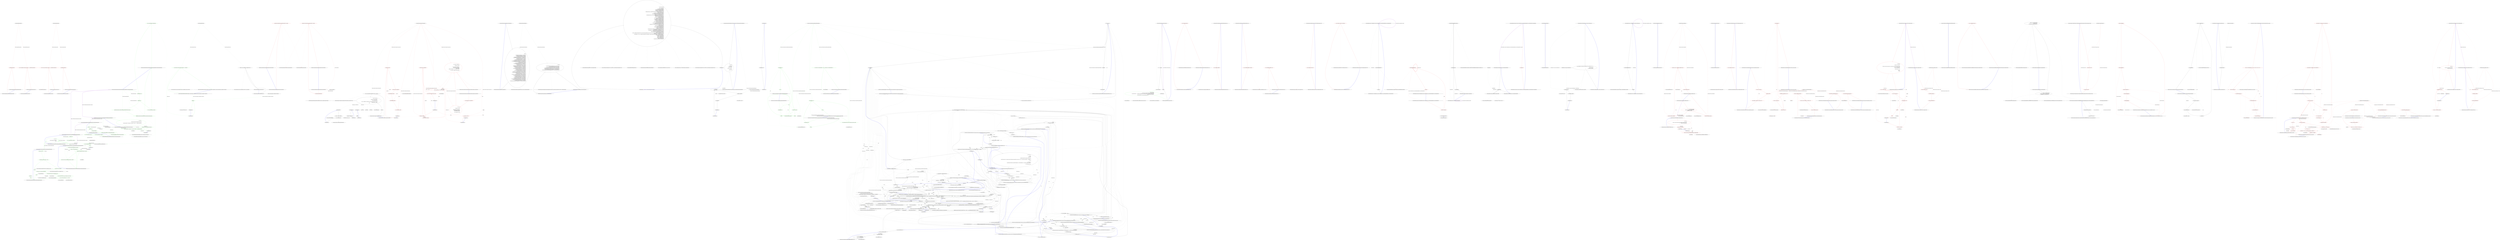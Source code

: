 digraph  {
n7 [label="Nancy.Demo.ApplicationDependencyClass", span=""];
n0 [label="Entry Nancy.Demo.ApplicationDependencyClass.ApplicationDependencyClass()", span="11-11", cluster="Nancy.Demo.ApplicationDependencyClass.ApplicationDependencyClass()"];
n1 [label="_CurrentDateTime = DateTime.Now", span="13-13", cluster="Nancy.Demo.ApplicationDependencyClass.ApplicationDependencyClass()", color=red, community=0];
n2 [label="Exit Nancy.Demo.ApplicationDependencyClass.ApplicationDependencyClass()", span="11-11", cluster="Nancy.Demo.ApplicationDependencyClass.ApplicationDependencyClass()"];
n3 [label="Entry Nancy.Demo.ApplicationDependencyClass.GetContent()", span="16-16", cluster="Nancy.Demo.ApplicationDependencyClass.GetContent()"];
n4 [label="return ''This is an application level dependency, constructed on: '' + _CurrentDateTime.ToLongTimeString();", span="18-18", cluster="Nancy.Demo.ApplicationDependencyClass.GetContent()", color=red, community=0];
n5 [label="Exit Nancy.Demo.ApplicationDependencyClass.GetContent()", span="16-16", cluster="Nancy.Demo.ApplicationDependencyClass.GetContent()"];
n6 [label="Entry System.DateTime.ToLongTimeString()", span="0-0", cluster="System.DateTime.ToLongTimeString()"];
m1_8 [label="Entry System.ArgumentNullException.ArgumentNullException(string)", span="0-0", cluster="System.ArgumentNullException.ArgumentNullException(string)", file="BasicAuthentication.cs"];
m1_62 [label="Entry string.Trim()", span="0-0", cluster="string.Trim()", file="BasicAuthentication.cs"];
m1_60 [label="Entry string.StartsWith(string)", span="0-0", cluster="string.StartsWith(string)", file="BasicAuthentication.cs"];
m1_0 [label="Entry Nancy.Authentication.Basic.BasicAuthentication.Enable(Nancy.Bootstrapper.IApplicationPipelines, BasicAuthenticationConfiguration)", span="21-21", cluster="Nancy.Authentication.Basic.BasicAuthentication.Enable(Nancy.Bootstrapper.IApplicationPipelines, BasicAuthenticationConfiguration)", file="BasicAuthentication.cs"];
m1_1 [label="applicationPipelines == null", span="23-23", cluster="Nancy.Authentication.Basic.BasicAuthentication.Enable(Nancy.Bootstrapper.IApplicationPipelines, BasicAuthenticationConfiguration)", color=green, community=0, file="BasicAuthentication.cs"];
m1_2 [label="throw new ArgumentNullException(''applicationPipelines'');", span="25-25", cluster="Nancy.Authentication.Basic.BasicAuthentication.Enable(Nancy.Bootstrapper.IApplicationPipelines, BasicAuthenticationConfiguration)", color=green, community=0, file="BasicAuthentication.cs"];
m1_3 [label="configuration == null", span="28-28", cluster="Nancy.Authentication.Basic.BasicAuthentication.Enable(Nancy.Bootstrapper.IApplicationPipelines, BasicAuthenticationConfiguration)", color=green, community=0, file="BasicAuthentication.cs"];
m1_4 [label="throw new ArgumentNullException(''configuration'');", span="30-30", cluster="Nancy.Authentication.Basic.BasicAuthentication.Enable(Nancy.Bootstrapper.IApplicationPipelines, BasicAuthenticationConfiguration)", color=green, community=0, file="BasicAuthentication.cs"];
m1_5 [label="applicationPipelines.BeforeRequest.AddItemToStartOfPipeline(GetCredentialRetrievalHook(configuration))", span="33-33", cluster="Nancy.Authentication.Basic.BasicAuthentication.Enable(Nancy.Bootstrapper.IApplicationPipelines, BasicAuthenticationConfiguration)", color=green, community=0, file="BasicAuthentication.cs"];
m1_6 [label="applicationPipelines.AfterRequest.AddItemToEndOfPipeline(GetAuthenticationPromptHook(configuration))", span="34-34", cluster="Nancy.Authentication.Basic.BasicAuthentication.Enable(Nancy.Bootstrapper.IApplicationPipelines, BasicAuthenticationConfiguration)", color=green, community=0, file="BasicAuthentication.cs"];
m1_7 [label="Exit Nancy.Authentication.Basic.BasicAuthentication.Enable(Nancy.Bootstrapper.IApplicationPipelines, BasicAuthenticationConfiguration)", span="21-21", cluster="Nancy.Authentication.Basic.BasicAuthentication.Enable(Nancy.Bootstrapper.IApplicationPipelines, BasicAuthenticationConfiguration)", file="BasicAuthentication.cs"];
m1_65 [label="Entry string.IsNullOrWhiteSpace(string)", span="0-0", cluster="string.IsNullOrWhiteSpace(string)", file="BasicAuthentication.cs"];
m1_45 [label="Entry Unk.Validate", span="", cluster="Unk.Validate", file="BasicAuthentication.cs"];
m1_11 [label="Entry Nancy.Authentication.Basic.BasicAuthentication.GetAuthenticationPromptHook(BasicAuthenticationConfiguration)", span="79-79", cluster="Nancy.Authentication.Basic.BasicAuthentication.GetAuthenticationPromptHook(BasicAuthenticationConfiguration)", file="BasicAuthentication.cs"];
m1_32 [label="return context =>\r\n                {\r\n                    if (context.Response.StatusCode == HttpStatusCode.Unauthorized)\r\n                    {\r\n                        context.Response.Headers[''WWW-Authenticate''] = String.Format(''{0} realm=\''{1}\'''', SCHEME, configuration.Realm);\r\n                    }\r\n                };", span="81-87", cluster="Nancy.Authentication.Basic.BasicAuthentication.GetAuthenticationPromptHook(BasicAuthenticationConfiguration)", color=green, community=1, file="BasicAuthentication.cs"];
m1_33 [label="Exit Nancy.Authentication.Basic.BasicAuthentication.GetAuthenticationPromptHook(BasicAuthenticationConfiguration)", span="79-79", cluster="Nancy.Authentication.Basic.BasicAuthentication.GetAuthenticationPromptHook(BasicAuthenticationConfiguration)", file="BasicAuthentication.cs"];
m1_59 [label="Entry System.Collections.Generic.IEnumerable<TSource>.FirstOrDefault<TSource>()", span="0-0", cluster="System.Collections.Generic.IEnumerable<TSource>.FirstOrDefault<TSource>()", file="BasicAuthentication.cs"];
m1_10 [label="Entry Nancy.BeforePipeline.AddItemToStartOfPipeline(System.Func<Nancy.NancyContext, Nancy.Response>)", span="96-96", cluster="Nancy.BeforePipeline.AddItemToStartOfPipeline(System.Func<Nancy.NancyContext, Nancy.Response>)", file="BasicAuthentication.cs"];
m1_31 [label="Entry Nancy.Authentication.Basic.BasicAuthentication.RetrieveCredentials(Nancy.NancyContext, BasicAuthenticationConfiguration)", span="90-90", cluster="Nancy.Authentication.Basic.BasicAuthentication.RetrieveCredentials(Nancy.NancyContext, BasicAuthenticationConfiguration)", file="BasicAuthentication.cs"];
m1_39 [label="var credentials = ExtractCredentialsFromHeaders(context.Request)", span="92-92", cluster="Nancy.Authentication.Basic.BasicAuthentication.RetrieveCredentials(Nancy.NancyContext, BasicAuthenticationConfiguration)", color=green, community=0, file="BasicAuthentication.cs"];
m1_40 [label="credentials != null && credentials.Length == 2", span="94-94", cluster="Nancy.Authentication.Basic.BasicAuthentication.RetrieveCredentials(Nancy.NancyContext, BasicAuthenticationConfiguration)", color=green, community=0, file="BasicAuthentication.cs"];
m1_41 [label="configuration.UserValidator.Validate(credentials[0], credentials[1])", span="96-96", cluster="Nancy.Authentication.Basic.BasicAuthentication.RetrieveCredentials(Nancy.NancyContext, BasicAuthenticationConfiguration)", color=green, community=0, file="BasicAuthentication.cs"];
m1_42 [label="context.Items[SecurityConventions.AuthenticatedUsernameKey] = credentials[0]", span="98-98", cluster="Nancy.Authentication.Basic.BasicAuthentication.RetrieveCredentials(Nancy.NancyContext, BasicAuthenticationConfiguration)", color=green, community=0, file="BasicAuthentication.cs"];
m1_43 [label="Exit Nancy.Authentication.Basic.BasicAuthentication.RetrieveCredentials(Nancy.NancyContext, BasicAuthenticationConfiguration)", span="90-90", cluster="Nancy.Authentication.Basic.BasicAuthentication.RetrieveCredentials(Nancy.NancyContext, BasicAuthenticationConfiguration)", file="BasicAuthentication.cs"];
m1_44 [label="Entry Nancy.Authentication.Basic.BasicAuthentication.ExtractCredentialsFromHeaders(Nancy.Request)", span="103-103", cluster="Nancy.Authentication.Basic.BasicAuthentication.ExtractCredentialsFromHeaders(Nancy.Request)", file="BasicAuthentication.cs"];
m1_46 [label="IEnumerable<string> values", span="105-105", cluster="Nancy.Authentication.Basic.BasicAuthentication.ExtractCredentialsFromHeaders(Nancy.Request)", color=green, community=0, file="BasicAuthentication.cs"];
m1_47 [label="!request.Headers.TryGetValue(''Authorization'', out values)", span="107-107", cluster="Nancy.Authentication.Basic.BasicAuthentication.ExtractCredentialsFromHeaders(Nancy.Request)", color=green, community=0, file="BasicAuthentication.cs"];
m1_48 [label="return null;", span="109-109", cluster="Nancy.Authentication.Basic.BasicAuthentication.ExtractCredentialsFromHeaders(Nancy.Request)", color=green, community=0, file="BasicAuthentication.cs"];
m1_49 [label="var authorization = values.FirstOrDefault()", span="112-112", cluster="Nancy.Authentication.Basic.BasicAuthentication.ExtractCredentialsFromHeaders(Nancy.Request)", color=green, community=0, file="BasicAuthentication.cs"];
m1_50 [label="authorization == null || !authorization.StartsWith(SCHEME)", span="114-114", cluster="Nancy.Authentication.Basic.BasicAuthentication.ExtractCredentialsFromHeaders(Nancy.Request)", color=green, community=0, file="BasicAuthentication.cs"];
m1_52 [label="var encodedUserPass = authorization.Substring(SCHEME.Length).Trim()", span="121-121", cluster="Nancy.Authentication.Basic.BasicAuthentication.ExtractCredentialsFromHeaders(Nancy.Request)", color=green, community=0, file="BasicAuthentication.cs"];
m1_51 [label="return null;", span="116-116", cluster="Nancy.Authentication.Basic.BasicAuthentication.ExtractCredentialsFromHeaders(Nancy.Request)", color=green, community=0, file="BasicAuthentication.cs"];
m1_53 [label="var userPass = Encoding.UTF8.GetString(Convert.FromBase64String(encodedUserPass))", span="122-122", cluster="Nancy.Authentication.Basic.BasicAuthentication.ExtractCredentialsFromHeaders(Nancy.Request)", color=green, community=0, file="BasicAuthentication.cs"];
m1_54 [label="return String.IsNullOrWhiteSpace(userPass) ? null : userPass.Split(':');", span="124-124", cluster="Nancy.Authentication.Basic.BasicAuthentication.ExtractCredentialsFromHeaders(Nancy.Request)", color=green, community=0, file="BasicAuthentication.cs"];
m1_55 [label=FormatException, span="126-126", cluster="Nancy.Authentication.Basic.BasicAuthentication.ExtractCredentialsFromHeaders(Nancy.Request)", color=green, community=0, file="BasicAuthentication.cs"];
m1_56 [label="return null;", span="128-128", cluster="Nancy.Authentication.Basic.BasicAuthentication.ExtractCredentialsFromHeaders(Nancy.Request)", color=green, community=0, file="BasicAuthentication.cs"];
m1_57 [label="Exit Nancy.Authentication.Basic.BasicAuthentication.ExtractCredentialsFromHeaders(Nancy.Request)", span="103-103", cluster="Nancy.Authentication.Basic.BasicAuthentication.ExtractCredentialsFromHeaders(Nancy.Request)", file="BasicAuthentication.cs"];
m1_12 [label="Entry Nancy.AfterPipeline.AddItemToEndOfPipeline(System.Action<Nancy.NancyContext>)", span="86-86", cluster="Nancy.AfterPipeline.AddItemToEndOfPipeline(System.Action<Nancy.NancyContext>)", file="BasicAuthentication.cs"];
m1_34 [label="Entry lambda expression", span="81-87", cluster="lambda expression", file="BasicAuthentication.cs"];
m1_28 [label="RetrieveCredentials(context, configuration)", span="74-74", cluster="lambda expression", color=green, community=0, file="BasicAuthentication.cs"];
m1_27 [label="Entry lambda expression", span="72-76", cluster="lambda expression", file="BasicAuthentication.cs"];
m1_29 [label="return null;", span="75-75", cluster="lambda expression", color=green, community=0, file="BasicAuthentication.cs"];
m1_30 [label="Exit lambda expression", span="72-76", cluster="lambda expression", file="BasicAuthentication.cs"];
m1_35 [label="context.Response.StatusCode == HttpStatusCode.Unauthorized", span="83-83", cluster="lambda expression", color=green, community=0, file="BasicAuthentication.cs"];
m1_36 [label="context.Response.Headers[''WWW-Authenticate''] = String.Format(''{0} realm=\''{1}\'''', SCHEME, configuration.Realm)", span="85-85", cluster="lambda expression", color=green, community=0, file="BasicAuthentication.cs"];
m1_37 [label="Exit lambda expression", span="81-87", cluster="lambda expression", file="BasicAuthentication.cs"];
m1_63 [label="Entry System.Convert.FromBase64String(string)", span="0-0", cluster="System.Convert.FromBase64String(string)", file="BasicAuthentication.cs"];
m1_66 [label="Entry string.Split(params char[])", span="0-0", cluster="string.Split(params char[])", file="BasicAuthentication.cs"];
m1_9 [label="Entry Nancy.Authentication.Basic.BasicAuthentication.GetCredentialRetrievalHook(BasicAuthenticationConfiguration)", span="65-65", cluster="Nancy.Authentication.Basic.BasicAuthentication.GetCredentialRetrievalHook(BasicAuthenticationConfiguration)", file="BasicAuthentication.cs"];
m1_23 [label="configuration == null", span="67-67", cluster="Nancy.Authentication.Basic.BasicAuthentication.GetCredentialRetrievalHook(BasicAuthenticationConfiguration)", color=green, community=0, file="BasicAuthentication.cs"];
m1_24 [label="throw new ArgumentNullException(''configuration'');", span="69-69", cluster="Nancy.Authentication.Basic.BasicAuthentication.GetCredentialRetrievalHook(BasicAuthenticationConfiguration)", color=green, community=0, file="BasicAuthentication.cs"];
m1_25 [label="return context =>\r\n                {\r\n                    RetrieveCredentials(context, configuration);\r\n                    return null;\r\n                };", span="72-76", cluster="Nancy.Authentication.Basic.BasicAuthentication.GetCredentialRetrievalHook(BasicAuthenticationConfiguration)", color=green, community=1, file="BasicAuthentication.cs"];
m1_26 [label="Exit Nancy.Authentication.Basic.BasicAuthentication.GetCredentialRetrievalHook(BasicAuthenticationConfiguration)", span="65-65", cluster="Nancy.Authentication.Basic.BasicAuthentication.GetCredentialRetrievalHook(BasicAuthenticationConfiguration)", file="BasicAuthentication.cs"];
m1_58 [label="Entry System.Collections.Generic.IDictionary<TKey, TValue>.TryGetValue(TKey, out TValue)", span="0-0", cluster="System.Collections.Generic.IDictionary<TKey, TValue>.TryGetValue(TKey, out TValue)", file="BasicAuthentication.cs"];
m1_13 [label="Entry Nancy.Authentication.Basic.BasicAuthentication.Enable(Nancy.NancyModule, BasicAuthenticationConfiguration)", span="42-42", cluster="Nancy.Authentication.Basic.BasicAuthentication.Enable(Nancy.NancyModule, BasicAuthenticationConfiguration)", file="BasicAuthentication.cs"];
m1_14 [label="module == null", span="44-44", cluster="Nancy.Authentication.Basic.BasicAuthentication.Enable(Nancy.NancyModule, BasicAuthenticationConfiguration)", color=green, community=0, file="BasicAuthentication.cs"];
m1_15 [label="throw new ArgumentNullException(''module'');", span="46-46", cluster="Nancy.Authentication.Basic.BasicAuthentication.Enable(Nancy.NancyModule, BasicAuthenticationConfiguration)", color=green, community=0, file="BasicAuthentication.cs"];
m1_16 [label="configuration == null", span="49-49", cluster="Nancy.Authentication.Basic.BasicAuthentication.Enable(Nancy.NancyModule, BasicAuthenticationConfiguration)", color=green, community=0, file="BasicAuthentication.cs"];
m1_17 [label="throw new ArgumentNullException(''configuration'');", span="51-51", cluster="Nancy.Authentication.Basic.BasicAuthentication.Enable(Nancy.NancyModule, BasicAuthenticationConfiguration)", color=green, community=0, file="BasicAuthentication.cs"];
m1_18 [label="module.RequiresAuthentication()", span="54-54", cluster="Nancy.Authentication.Basic.BasicAuthentication.Enable(Nancy.NancyModule, BasicAuthenticationConfiguration)", color=green, community=0, file="BasicAuthentication.cs"];
m1_19 [label="module.Before.AddItemToStartOfPipeline(GetCredentialRetrievalHook(configuration))", span="55-55", cluster="Nancy.Authentication.Basic.BasicAuthentication.Enable(Nancy.NancyModule, BasicAuthenticationConfiguration)", color=green, community=0, file="BasicAuthentication.cs"];
m1_20 [label="module.After.AddItemToEndOfPipeline(GetAuthenticationPromptHook(configuration))", span="56-56", cluster="Nancy.Authentication.Basic.BasicAuthentication.Enable(Nancy.NancyModule, BasicAuthenticationConfiguration)", color=green, community=0, file="BasicAuthentication.cs"];
m1_21 [label="Exit Nancy.Authentication.Basic.BasicAuthentication.Enable(Nancy.NancyModule, BasicAuthenticationConfiguration)", span="42-42", cluster="Nancy.Authentication.Basic.BasicAuthentication.Enable(Nancy.NancyModule, BasicAuthenticationConfiguration)", file="BasicAuthentication.cs"];
m1_38 [label="Entry Unk.Format", span="", cluster="Unk.Format", file="BasicAuthentication.cs"];
m1_22 [label="Entry Nancy.NancyModule.RequiresAuthentication()", span="15-15", cluster="Nancy.NancyModule.RequiresAuthentication()", file="BasicAuthentication.cs"];
m1_64 [label="Entry System.Text.Encoding.GetString(byte[])", span="0-0", cluster="System.Text.Encoding.GetString(byte[])", file="BasicAuthentication.cs"];
m1_61 [label="Entry string.Substring(int)", span="0-0", cluster="string.Substring(int)", file="BasicAuthentication.cs"];
m1_67 [label=BasicAuthenticationConfiguration, span="", file="BasicAuthentication.cs"];
m1_68 [label=BasicAuthenticationConfiguration, span="", file="BasicAuthentication.cs"];
m6_11 [label="Entry System.Func<T, TResult>.Invoke(T)", span="0-0", cluster="System.Func<T, TResult>.Invoke(T)", file="DefaultViewCache.cs"];
m6_3 [label="Entry System.Collections.Concurrent.ConcurrentDictionary<TKey, TValue>.ConcurrentDictionary()", span="0-0", cluster="System.Collections.Concurrent.ConcurrentDictionary<TKey, TValue>.ConcurrentDictionary()", file="DefaultViewCache.cs"];
m6_7 [label="Entry System.Collections.Concurrent.ConcurrentDictionary<TKey, TValue>.GetOrAdd(TKey, System.Func<TKey, TValue>)", span="0-0", cluster="System.Collections.Concurrent.ConcurrentDictionary<TKey, TValue>.GetOrAdd(TKey, System.Func<TKey, TValue>)", file="DefaultViewCache.cs"];
m6_4 [label="Entry Nancy.ViewEngines.DefaultViewCache.GetOrAdd<TCompiledView>(Nancy.ViewEngines.ViewLocationResult, System.Func<Nancy.ViewEngines.ViewLocationResult, TCompiledView>)", span="27-27", cluster="Nancy.ViewEngines.DefaultViewCache.GetOrAdd<TCompiledView>(Nancy.ViewEngines.ViewLocationResult, System.Func<Nancy.ViewEngines.ViewLocationResult, TCompiledView>)", file="DefaultViewCache.cs"];
m6_5 [label="return (TCompiledView)this.cache.GetOrAdd(viewLocationResult, (x) => valueFactory(x));", span="29-29", cluster="Nancy.ViewEngines.DefaultViewCache.GetOrAdd<TCompiledView>(Nancy.ViewEngines.ViewLocationResult, System.Func<Nancy.ViewEngines.ViewLocationResult, TCompiledView>)", file="DefaultViewCache.cs", color=green, community=0];
m6_6 [label="Exit Nancy.ViewEngines.DefaultViewCache.GetOrAdd<TCompiledView>(Nancy.ViewEngines.ViewLocationResult, System.Func<Nancy.ViewEngines.ViewLocationResult, TCompiledView>)", span="27-27", cluster="Nancy.ViewEngines.DefaultViewCache.GetOrAdd<TCompiledView>(Nancy.ViewEngines.ViewLocationResult, System.Func<Nancy.ViewEngines.ViewLocationResult, TCompiledView>)", file="DefaultViewCache.cs"];
m6_0 [label="Entry Nancy.ViewEngines.DefaultViewCache.DefaultViewCache()", span="15-15", cluster="Nancy.ViewEngines.DefaultViewCache.DefaultViewCache()", file="DefaultViewCache.cs"];
m6_1 [label="this.cache = new ConcurrentDictionary<ViewLocationResult, object>()", span="17-17", cluster="Nancy.ViewEngines.DefaultViewCache.DefaultViewCache()", file="DefaultViewCache.cs"];
m6_2 [label="Exit Nancy.ViewEngines.DefaultViewCache.DefaultViewCache()", span="15-15", cluster="Nancy.ViewEngines.DefaultViewCache.DefaultViewCache()", file="DefaultViewCache.cs"];
m6_8 [label="Entry lambda expression", span="29-29", cluster="lambda expression", file="DefaultViewCache.cs"];
m6_9 [label="valueFactory(x)", span="29-29", cluster="lambda expression", file="DefaultViewCache.cs", color=green, community=0];
m6_10 [label="Exit lambda expression", span="29-29", cluster="lambda expression", file="DefaultViewCache.cs"];
m6_12 [label="Nancy.ViewEngines.DefaultViewCache", span="", file="DefaultViewCache.cs"];
m6_13 [label="System.Func<Nancy.ViewEngines.ViewLocationResult, TCompiledView>", span="", file="DefaultViewCache.cs"];
m7_3 [label="Entry TinyIoC.TinyIoCContainer.Register<RegisterType, RegisterImplementation>()", span="850-850", cluster="TinyIoC.TinyIoCContainer.Register<RegisterType, RegisterImplementation>()", file="DemoBootStrapper.cs"];
m7_0 [label="Entry Nancy.Demo.DemoBootStrapper.ConfigureApplicationContainer(TinyIoC.TinyIoCContainer)", span="12-12", cluster="Nancy.Demo.DemoBootStrapper.ConfigureApplicationContainer(TinyIoC.TinyIoCContainer)", file="DemoBootStrapper.cs"];
m7_1 [label="container.Register<IApplicationDependency, ApplicationDependencyClass>().AsSingleton()", span="16-16", cluster="Nancy.Demo.DemoBootStrapper.ConfigureApplicationContainer(TinyIoC.TinyIoCContainer)", color=red, community=0, file="DemoBootStrapper.cs"];
m7_2 [label="Exit Nancy.Demo.DemoBootStrapper.ConfigureApplicationContainer(TinyIoC.TinyIoCContainer)", span="12-12", cluster="Nancy.Demo.DemoBootStrapper.ConfigureApplicationContainer(TinyIoC.TinyIoCContainer)", file="DemoBootStrapper.cs"];
m7_4 [label="Entry TinyIoC.TinyIoCContainer.RegisterOptions.AsSingleton()", span="485-485", cluster="TinyIoC.TinyIoCContainer.RegisterOptions.AsSingleton()", file="DemoBootStrapper.cs"];
m7_9 [label="Entry Nancy.Bootstrapper.NancyBootstrapperWithRequestContainerBase<TContainer>.ConfigureRequestContainer(TContainer)", span="91-91", cluster="Nancy.Bootstrapper.NancyBootstrapperWithRequestContainerBase<TContainer>.ConfigureRequestContainer(TContainer)", file="DemoBootStrapper.cs"];
m7_5 [label="Entry Nancy.Demo.DemoBootStrapper.ConfigureRequestContainer(TinyIoC.TinyIoCContainer)", span="19-19", cluster="Nancy.Demo.DemoBootStrapper.ConfigureRequestContainer(TinyIoC.TinyIoCContainer)", file="DemoBootStrapper.cs"];
m7_6 [label="base.ConfigureRequestContainer(container)", span="21-21", cluster="Nancy.Demo.DemoBootStrapper.ConfigureRequestContainer(TinyIoC.TinyIoCContainer)", color=red, community=0, file="DemoBootStrapper.cs"];
m7_7 [label="container.Register<IRequestDependency, RequestDependencyClass>().AsSingleton()", span="23-23", cluster="Nancy.Demo.DemoBootStrapper.ConfigureRequestContainer(TinyIoC.TinyIoCContainer)", color=red, community=0, file="DemoBootStrapper.cs"];
m7_8 [label="Exit Nancy.Demo.DemoBootStrapper.ConfigureRequestContainer(TinyIoC.TinyIoCContainer)", span="19-19", cluster="Nancy.Demo.DemoBootStrapper.ConfigureRequestContainer(TinyIoC.TinyIoCContainer)", file="DemoBootStrapper.cs"];
m7_10 [label="Nancy.Demo.DemoBootStrapper", span="", file="DemoBootStrapper.cs"];
m8_29 [label="Entry Nancy.ViewEngines.IViewLocationProvider.GetLocatedViews(System.Collections.Generic.IEnumerable<string>)", span="15-15", cluster="Nancy.ViewEngines.IViewLocationProvider.GetLocatedViews(System.Collections.Generic.IEnumerable<string>)", file="DependencyModule.cs"];
m8_12 [label="Entry Nancy.Demo.MarkdownViewEngine.Modules.HomeModule.GetModel()", span="40-40", cluster="Nancy.Demo.MarkdownViewEngine.Modules.HomeModule.GetModel()", file="DependencyModule.cs"];
m8_25 [label="var views = this.viewLocationProvider.GetLocatedViews(new[] { ''md'', ''markdown'' })", span="42-42", cluster="Nancy.Demo.MarkdownViewEngine.Modules.HomeModule.GetModel()", file="DependencyModule.cs"];
m8_26 [label="var model = views.Select(x =>\r\n            {\r\n                var markdown = x.Contents().ReadToEnd();\r\n                return new BlogModel(markdown);\r\n            })\r\n            .Where(x => x.BlogDate.Date <= DateTime.Today) //Allow for future posts to be lined up but don't show\r\n            .OrderByDescending(x => x.BlogDate)\r\n            .ToList()", span="43-50", cluster="Nancy.Demo.MarkdownViewEngine.Modules.HomeModule.GetModel()", file="DependencyModule.cs"];
m8_27 [label="return model;", span="52-52", cluster="Nancy.Demo.MarkdownViewEngine.Modules.HomeModule.GetModel()", file="DependencyModule.cs"];
m8_28 [label="Exit Nancy.Demo.MarkdownViewEngine.Modules.HomeModule.GetModel()", span="40-40", cluster="Nancy.Demo.MarkdownViewEngine.Modules.HomeModule.GetModel()", file="DependencyModule.cs"];
m8_33 [label="Entry Unk.ToList", span="", cluster="Unk.ToList", file="DependencyModule.cs"];
m8_32 [label="Entry Unk.OrderByDescending", span="", cluster="Unk.OrderByDescending", file="DependencyModule.cs"];
m8_13 [label="Entry System.Dynamic.ExpandoObject.ExpandoObject()", span="0-0", cluster="System.Dynamic.ExpandoObject.ExpandoObject()", file="DependencyModule.cs"];
m8_40 [label="Entry Nancy.Demo.MarkdownViewEngine.BlogModel.BlogModel(string)", span="35-35", cluster="Nancy.Demo.MarkdownViewEngine.BlogModel.BlogModel(string)", file="DependencyModule.cs"];
m8_39 [label="Entry System.IO.TextReader.ReadToEnd()", span="0-0", cluster="System.IO.TextReader.ReadToEnd()", file="DependencyModule.cs"];
m8_0 [label="Entry Nancy.Demo.MarkdownViewEngine.Modules.HomeModule.HomeModule(Nancy.ViewEngines.IViewLocationProvider)", span="12-12", cluster="Nancy.Demo.MarkdownViewEngine.Modules.HomeModule.HomeModule(Nancy.ViewEngines.IViewLocationProvider)", file="DependencyModule.cs"];
m8_1 [label="this.viewLocationProvider = viewLocationProvider", span="14-14", cluster="Nancy.Demo.MarkdownViewEngine.Modules.HomeModule.HomeModule(Nancy.ViewEngines.IViewLocationProvider)", color=red, community=0, file="DependencyModule.cs"];
m8_2 [label="Get[''/''] = _ =>\r\n            {\r\n                var popularposts = GetModel();\r\n\r\n                dynamic postModel = new ExpandoObject();\r\n                postModel.PopularPosts = popularposts;\r\n                postModel.MetaData = popularposts;\r\n\r\n                return View[''blogindex'', postModel];\r\n            }", span="16-25", cluster="Nancy.Demo.MarkdownViewEngine.Modules.HomeModule.HomeModule(Nancy.ViewEngines.IViewLocationProvider)", color=red, community=0, file="DependencyModule.cs"];
m8_3 [label="Get[''/{viewname}''] = parameters =>\r\n            {\r\n                var popularposts = GetModel();\r\n\r\n                dynamic postModel = new ExpandoObject();\r\n                postModel.PopularPosts = popularposts;\r\n                postModel.MetaData =\r\n                popularposts.FirstOrDefault(x => x.Slug == parameters.viewname);\r\n\r\n                return View[''Posts/'' + parameters.viewname, postModel];\r\n            }", span="27-37", cluster="Nancy.Demo.MarkdownViewEngine.Modules.HomeModule.HomeModule(Nancy.ViewEngines.IViewLocationProvider)", color=red, community=0, file="DependencyModule.cs"];
m8_4 [label="Exit Nancy.Demo.MarkdownViewEngine.Modules.HomeModule.HomeModule(Nancy.ViewEngines.IViewLocationProvider)", span="12-12", cluster="Nancy.Demo.MarkdownViewEngine.Modules.HomeModule.HomeModule(Nancy.ViewEngines.IViewLocationProvider)", file="DependencyModule.cs"];
m8_44 [label="Entry lambda expression", span="49-49", cluster="lambda expression", file="DependencyModule.cs"];
m8_18 [label="postModel.MetaData =\r\n                popularposts.FirstOrDefault(x => x.Slug == parameters.viewname)", span="33-34", cluster="lambda expression", color=red, community=0, file="DependencyModule.cs"];
m8_23 [label="x.Slug == parameters.viewname", span="34-34", cluster="lambda expression", color=red, community=0, file="DependencyModule.cs"];
m8_19 [label="return View[''Posts/'' + parameters.viewname, postModel];", span="36-36", cluster="lambda expression", color=red, community=0, file="DependencyModule.cs"];
m8_5 [label="Entry lambda expression", span="16-25", cluster="lambda expression", file="DependencyModule.cs"];
m8_6 [label="var popularposts = GetModel()", span="18-18", cluster="lambda expression", color=red, community=0, file="DependencyModule.cs"];
m8_7 [label="dynamic postModel = new ExpandoObject()", span="20-20", cluster="lambda expression", color=red, community=0, file="DependencyModule.cs"];
m8_8 [label="postModel.PopularPosts = popularposts", span="21-21", cluster="lambda expression", color=red, community=0, file="DependencyModule.cs"];
m8_9 [label="postModel.MetaData = popularposts", span="22-22", cluster="lambda expression", color=red, community=0, file="DependencyModule.cs"];
m8_10 [label="return View[''blogindex'', postModel];", span="24-24", cluster="lambda expression", color=red, community=0, file="DependencyModule.cs"];
m8_11 [label="Exit lambda expression", span="16-25", cluster="lambda expression", file="DependencyModule.cs"];
m8_14 [label="Entry lambda expression", span="27-37", cluster="lambda expression", file="DependencyModule.cs"];
m8_15 [label="var popularposts = GetModel()", span="29-29", cluster="lambda expression", color=red, community=0, file="DependencyModule.cs"];
m8_16 [label="dynamic postModel = new ExpandoObject()", span="31-31", cluster="lambda expression", color=red, community=0, file="DependencyModule.cs"];
m8_17 [label="postModel.PopularPosts = popularposts", span="32-32", cluster="lambda expression", color=red, community=0, file="DependencyModule.cs"];
m8_22 [label="Entry lambda expression", span="34-34", cluster="lambda expression", file="DependencyModule.cs"];
m8_20 [label="Exit lambda expression", span="27-37", cluster="lambda expression", file="DependencyModule.cs"];
m8_24 [label="Exit lambda expression", span="34-34", cluster="lambda expression", file="DependencyModule.cs"];
m8_34 [label="Entry lambda expression", span="43-47", cluster="lambda expression", file="DependencyModule.cs"];
m8_41 [label="Entry lambda expression", span="48-48", cluster="lambda expression", file="DependencyModule.cs"];
m8_35 [label="var markdown = x.Contents().ReadToEnd()", span="45-45", cluster="lambda expression", file="DependencyModule.cs"];
m8_36 [label="return new BlogModel(markdown);", span="46-46", cluster="lambda expression", file="DependencyModule.cs"];
m8_37 [label="Exit lambda expression", span="43-47", cluster="lambda expression", file="DependencyModule.cs"];
m8_42 [label="x.BlogDate.Date <= DateTime.Today", span="48-48", cluster="lambda expression", file="DependencyModule.cs"];
m8_43 [label="Exit lambda expression", span="48-48", cluster="lambda expression", file="DependencyModule.cs"];
m8_45 [label="x.BlogDate", span="49-49", cluster="lambda expression", file="DependencyModule.cs"];
m8_46 [label="Exit lambda expression", span="49-49", cluster="lambda expression", file="DependencyModule.cs"];
m8_31 [label="Entry Unk.Where", span="", cluster="Unk.Where", file="DependencyModule.cs"];
m8_38 [label="Entry System.Func<TResult>.Invoke()", span="0-0", cluster="System.Func<TResult>.Invoke()", file="DependencyModule.cs"];
m8_21 [label="Entry Unk.FirstOrDefault", span="", cluster="Unk.FirstOrDefault", file="DependencyModule.cs"];
m8_30 [label="Entry Unk.Select", span="", cluster="Unk.Select", file="DependencyModule.cs"];
m8_47 [label="Nancy.Demo.MarkdownViewEngine.Modules.HomeModule", span="", file="DependencyModule.cs"];
m8_48 [label=dynamic, span="", file="DependencyModule.cs"];
m9_23 [label="Entry Nancy.Bootstrapper.NancyInternalConfiguration.GetTypeRegistrations()", span="216-216", cluster="Nancy.Bootstrapper.NancyInternalConfiguration.GetTypeRegistrations()", file="DynamicDictionaryValue.cs"];
m9_24 [label="return new[]\r\n            {\r\n                new TypeRegistration(typeof(IRouteResolver), this.RouteResolver),\r\n                new TypeRegistration(typeof(INancyEngine), this.NancyEngine),\r\n                new TypeRegistration(typeof(IRouteCache), this.RouteCache),\r\n                new TypeRegistration(typeof(IRouteCacheProvider), this.RouteCacheProvider),\r\n                new TypeRegistration(typeof(IRoutePatternMatcher), this.RoutePatternMatcher),\r\n                new TypeRegistration(typeof(IViewLocator), this.ViewLocator),\r\n                new TypeRegistration(typeof(IViewFactory), this.ViewFactory),\r\n                new TypeRegistration(typeof(INancyContextFactory), this.ContextFactory),\r\n                new TypeRegistration(typeof(INancyModuleBuilder), this.NancyModuleBuilder),\r\n                new TypeRegistration(typeof(IResponseFormatterFactory), this.ResponseFormatterFactory),\r\n                new TypeRegistration(typeof(IModelBinderLocator), this.ModelBinderLocator),\r\n                new TypeRegistration(typeof(IBinder), this.Binder),\r\n                new TypeRegistration(typeof(BindingDefaults), this.BindingDefaults),\r\n                new TypeRegistration(typeof(IFieldNameConverter), this.FieldNameConverter),\r\n                new TypeRegistration(typeof(IViewResolver), this.ViewResolver),\r\n                new TypeRegistration(typeof(IViewCache), this.ViewCache),\r\n                new TypeRegistration(typeof(IRenderContextFactory), this.RenderContextFactory),\r\n                new TypeRegistration(typeof(IViewLocationProvider), this.ViewLocationProvider),\r\n                new TypeRegistration(typeof(ICsrfTokenValidator), this.CsrfTokenValidator),\r\n                new TypeRegistration(typeof(IObjectSerializer), this.ObjectSerializer),\r\n                new TypeRegistration(typeof(IModelValidatorLocator), this.ModelValidatorLocator),\r\n                new TypeRegistration(typeof(IRequestTracing), this.RequestTracing),\r\n                new TypeRegistration(typeof(IRouteInvoker), this.RouteInvoker),\r\n                new TypeRegistration(typeof(IRequestDispatcher), this.RequestDispatcher),\r\n                new TypeRegistration(typeof(IDiagnostics), this.Diagnostics),\r\n                new TypeRegistration(typeof(IRouteSegmentExtractor), this.RouteSegmentExtractor),\r\n                new TypeRegistration(typeof(IRouteDescriptionProvider), this.RouteDescriptionProvider),\r\n                new TypeRegistration(typeof(ICultureService), this.CultureService),\r\n                new TypeRegistration(typeof(ITextResource), this.TextResource),\r\n                new TypeRegistration(typeof(IResourceAssemblyProvider), this.ResourceAssemblyProvider),\r\n                new TypeRegistration(typeof(IResourceReader), this.ResourceReader),\r\n                new TypeRegistration(typeof(IStaticContentProvider), this.StaticContentProvider),\r\n                new TypeRegistration(typeof(IRouteResolverTrie), this.RouteResolverTrie),\r\n                new TypeRegistration(typeof(ITrieNodeFactory), this.TrieNodeFactory),\r\n                new TypeRegistration(typeof(IRequestTraceFactory), this.RequestTraceFactory),\r\n                new TypeRegistration(typeof(IResponseNegotiator), this.ResponseNegotiator),\r\n                new TypeRegistration(typeof(INancyEnvironmentConfigurator), this.EnvironmentConfigurator),\r\n                new TypeRegistration(typeof(INancyEnvironmentFactory), this.EnvironmentFactory),\r\n                new TypeRegistration(typeof(ISerializerFactory), this.SerializerFactory),\r\n                new TypeRegistration(typeof(IRuntimeEnvironmentInformation), this.RuntimeEnvironmentInformation)\r\n            };", span="218-260", cluster="Nancy.Bootstrapper.NancyInternalConfiguration.GetTypeRegistrations()", file="DynamicDictionaryValue.cs"];
m9_25 [label="Exit Nancy.Bootstrapper.NancyInternalConfiguration.GetTypeRegistrations()", span="216-216", cluster="Nancy.Bootstrapper.NancyInternalConfiguration.GetTypeRegistrations()", file="DynamicDictionaryValue.cs"];
m9_30 [label="Entry Nancy.Bootstrapper.CollectionTypeRegistration.CollectionTypeRegistration(System.Type, System.Collections.Generic.IEnumerable<System.Type>, Nancy.Bootstrapper.Lifetime)", span="21-21", cluster="Nancy.Bootstrapper.CollectionTypeRegistration.CollectionTypeRegistration(System.Type, System.Collections.Generic.IEnumerable<System.Type>, Nancy.Bootstrapper.Lifetime)", file="DynamicDictionaryValue.cs"];
m9_7 [label="Entry Nancy.ITypeCatalog.GetTypesAssignableTo<TType>(Nancy.TypeResolveStrategy)", span="39-39", cluster="Nancy.ITypeCatalog.GetTypesAssignableTo<TType>(Nancy.TypeResolveStrategy)", file="DynamicDictionaryValue.cs"];
m9_9 [label="Entry System.Collections.Generic.IEnumerable<TSource>.Concat<TSource>(System.Collections.Generic.IEnumerable<TSource>)", span="0-0", cluster="System.Collections.Generic.IEnumerable<TSource>.Concat<TSource>(System.Collections.Generic.IEnumerable<TSource>)", file="DynamicDictionaryValue.cs"];
m9_21 [label="Entry System.Func<T, TResult>.Invoke(T)", span="0-0", cluster="System.Func<T, TResult>.Invoke(T)", file="DynamicDictionaryValue.cs"];
m9_4 [label="Entry Nancy.ITypeCatalog.GetTypesAssignableTo<TType>()", span="27-27", cluster="Nancy.ITypeCatalog.GetTypesAssignableTo<TType>()", file="DynamicDictionaryValue.cs"];
m9_3 [label="Entry Nancy.Bootstrapper.NancyInternalConfiguration.NancyInternalConfiguration()", span="25-25", cluster="Nancy.Bootstrapper.NancyInternalConfiguration.NancyInternalConfiguration()", file="DynamicDictionaryValue.cs"];
m9_27 [label="Entry Nancy.Bootstrapper.NancyInternalConfiguration.GetCollectionTypeRegistrations()", span="267-267", cluster="Nancy.Bootstrapper.NancyInternalConfiguration.GetCollectionTypeRegistrations()", file="DynamicDictionaryValue.cs"];
m9_28 [label="return new[]\r\n            {\r\n                new CollectionTypeRegistration(typeof(IResponseProcessor), this.ResponseProcessors),\r\n                new CollectionTypeRegistration(typeof(ISerializer), this.Serializers),\r\n                new CollectionTypeRegistration(typeof(IStatusCodeHandler), this.StatusCodeHandlers),\r\n                new CollectionTypeRegistration(typeof(IDiagnosticsProvider), this.InteractiveDiagnosticProviders),\r\n                new CollectionTypeRegistration(typeof(IRouteSegmentConstraint), this.RouteSegmentConstraints),\r\n                new CollectionTypeRegistration(typeof(IRouteMetadataProvider), this.RouteMetadataProviders),\r\n                new CollectionTypeRegistration(typeof(INancyDefaultConfigurationProvider), this.DefaultConfigurationProviders),\r\n            };", span="269-278", cluster="Nancy.Bootstrapper.NancyInternalConfiguration.GetCollectionTypeRegistrations()", file="DynamicDictionaryValue.cs"];
m9_29 [label="Exit Nancy.Bootstrapper.NancyInternalConfiguration.GetCollectionTypeRegistrations()", span="267-267", cluster="Nancy.Bootstrapper.NancyInternalConfiguration.GetCollectionTypeRegistrations()", file="DynamicDictionaryValue.cs"];
m9_5 [label="Entry System.Collections.Generic.IEnumerable<TSource>.ToList<TSource>()", span="0-0", cluster="System.Collections.Generic.IEnumerable<TSource>.ToList<TSource>()", file="DynamicDictionaryValue.cs"];
m9_6 [label="Entry System.Collections.Generic.List<T>.List(System.Collections.Generic.IEnumerable<T>)", span="0-0", cluster="System.Collections.Generic.List<T>.List(System.Collections.Generic.IEnumerable<T>)", file="DynamicDictionaryValue.cs"];
m9_8 [label="Entry System.Collections.Generic.IEnumerable<TSource>.Union<TSource>(System.Collections.Generic.IEnumerable<TSource>)", span="0-0", cluster="System.Collections.Generic.IEnumerable<TSource>.Union<TSource>(System.Collections.Generic.IEnumerable<TSource>)", file="DynamicDictionaryValue.cs"];
m9_13 [label="Entry Nancy.Bootstrapper.NancyInternalConfiguration.WithOverrides(System.Action<Nancy.Bootstrapper.NancyInternalConfiguration>)", span="199-199", cluster="Nancy.Bootstrapper.NancyInternalConfiguration.WithOverrides(System.Action<Nancy.Bootstrapper.NancyInternalConfiguration>)", file="DynamicDictionaryValue.cs"];
m9_14 [label="return catalog =>\r\n            {\r\n                var configuration =\r\n                    Default.Invoke(catalog);\r\n\r\n                builder.Invoke(configuration);\r\n\r\n                return configuration;\r\n            };", span="201-209", cluster="Nancy.Bootstrapper.NancyInternalConfiguration.WithOverrides(System.Action<Nancy.Bootstrapper.NancyInternalConfiguration>)", file="DynamicDictionaryValue.cs"];
m9_15 [label="Exit Nancy.Bootstrapper.NancyInternalConfiguration.WithOverrides(System.Action<Nancy.Bootstrapper.NancyInternalConfiguration>)", span="199-199", cluster="Nancy.Bootstrapper.NancyInternalConfiguration.WithOverrides(System.Action<Nancy.Bootstrapper.NancyInternalConfiguration>)", file="DynamicDictionaryValue.cs"];
m9_22 [label="Entry System.Action<T>.Invoke(T)", span="0-0", cluster="System.Action<T>.Invoke(T)", file="DynamicDictionaryValue.cs"];
m9_16 [label="Entry lambda expression", span="201-209", cluster="lambda expression", file="DynamicDictionaryValue.cs"];
m9_0 [label="Entry lambda expression", span="34-83", cluster="lambda expression", file="DynamicDictionaryValue.cs"];
m9_1 [label="new NancyInternalConfiguration\r\n                {\r\n                    Binder = typeof(DefaultBinder),\r\n                    BindingDefaults = typeof(BindingDefaults),\r\n                    ContextFactory = typeof(DefaultNancyContextFactory),\r\n                    CsrfTokenValidator = typeof(DefaultCsrfTokenValidator),\r\n                    CultureService = typeof(DefaultCultureService),\r\n                    DefaultConfigurationProviders = typeCatalog.GetTypesAssignableTo<INancyDefaultConfigurationProvider>().ToList(),\r\n                    Diagnostics = typeof(DefaultDiagnostics),\r\n                    EnvironmentFactory = typeof(DefaultNancyEnvironmentFactory),\r\n                    EnvironmentConfigurator = typeof(DefaultNancyEnvironmentConfigurator),\r\n                    FieldNameConverter = typeof(DefaultFieldNameConverter),\r\n                    InteractiveDiagnosticProviders = new List<Type>(typeCatalog.GetTypesAssignableTo<IDiagnosticsProvider>()),\r\n                    ModelBinderLocator = typeof(DefaultModelBinderLocator),\r\n                    ModelValidatorLocator = typeof(DefaultValidatorLocator),\r\n                    NancyEngine = typeof(NancyEngine),\r\n                    NancyModuleBuilder = typeof(DefaultNancyModuleBuilder),\r\n                    ObjectSerializer = typeof(DefaultObjectSerializer),\r\n                    RenderContextFactory = typeof(DefaultRenderContextFactory),\r\n                    RequestDispatcher = typeof(DefaultRequestDispatcher),\r\n                    RequestTraceFactory = typeof(DefaultRequestTraceFactory),\r\n                    RequestTracing = typeof(DefaultRequestTracing),\r\n                    ResourceAssemblyProvider = typeof(ResourceAssemblyProvider),\r\n                    ResourceReader = typeof(DefaultResourceReader),\r\n                    ResponseFormatterFactory = typeof(DefaultResponseFormatterFactory),\r\n                    ResponseNegotiator = typeof(DefaultResponseNegotiator),\r\n                    ResponseProcessors = typeCatalog.GetTypesAssignableTo<IResponseProcessor>().ToList(),\r\n                    RouteCache = typeof(RouteCache),\r\n                    RouteCacheProvider = typeof(DefaultRouteCacheProvider),\r\n                    RouteInvoker = typeof(DefaultRouteInvoker),\r\n                    RoutePatternMatcher = typeof(DefaultRoutePatternMatcher),\r\n                    RouteResolver = typeof(DefaultRouteResolver),\r\n                    RouteResolverTrie = typeof(RouteResolverTrie),\r\n                    RouteSegmentConstraints = typeCatalog.GetTypesAssignableTo<IRouteSegmentConstraint>().ToList(),\r\n                    RouteSegmentExtractor = typeof(DefaultRouteSegmentExtractor),\r\n                    RouteMetadataProviders = typeCatalog.GetTypesAssignableTo<IRouteMetadataProvider>().ToList(),\r\n                    RouteDescriptionProvider = typeof(DefaultRouteDescriptionProvider),\r\n                    RuntimeEnvironmentInformation = typeof(DefaultRuntimeEnvironmentInformation),\r\n                    SerializerFactory = typeof(DefaultSerializerFactory),\r\n                    Serializers = typeCatalog.GetTypesAssignableTo<ISerializer>(TypeResolveStrategies.ExcludeNancy).Union(new List<Type>(new[] { typeof(DefaultJsonSerializer), typeof(DefaultXmlSerializer) })).ToList(),\r\n                    StaticContentProvider = typeof(DefaultStaticContentProvider),\r\n                    StatusCodeHandlers = new List<Type>(typeCatalog.GetTypesAssignableTo<IStatusCodeHandler>(TypeResolveStrategies.ExcludeNancy).Concat(new[] { typeof(DefaultStatusCodeHandler) })),\r\n                    TextResource = typeof(ResourceBasedTextResource),\r\n                    TrieNodeFactory = typeof(TrieNodeFactory),\r\n                    ViewLocator = typeof(DefaultViewLocator),\r\n                    ViewFactory = typeof(DefaultViewFactory),\r\n                    ViewResolver = typeof(DefaultViewResolver),\r\n                    ViewCache = typeof(DefaultViewCache),\r\n                    ViewLocationProvider = typeof(FileSystemViewLocationProvider),\r\n                }", span="34-83", cluster="lambda expression", file="DynamicDictionaryValue.cs"];
m9_2 [label="Exit lambda expression", span="34-83", cluster="lambda expression", file="DynamicDictionaryValue.cs"];
m9_10 [label="Entry lambda expression", span="190-190", cluster="lambda expression", file="DynamicDictionaryValue.cs"];
m9_11 [label="tr.RegistrationType != null", span="190-190", cluster="lambda expression", file="DynamicDictionaryValue.cs"];
m9_12 [label="Exit lambda expression", span="190-190", cluster="lambda expression", file="DynamicDictionaryValue.cs"];
m9_18 [label="builder.Invoke(configuration)", span="206-206", cluster="lambda expression", file="DynamicDictionaryValue.cs"];
m9_17 [label="var configuration =\r\n                    Default.Invoke(catalog)", span="203-204", cluster="lambda expression", file="DynamicDictionaryValue.cs"];
m9_19 [label="return configuration;", span="208-208", cluster="lambda expression", file="DynamicDictionaryValue.cs"];
m9_20 [label="Exit lambda expression", span="201-209", cluster="lambda expression", file="DynamicDictionaryValue.cs"];
m9_26 [label="Entry Nancy.Bootstrapper.TypeRegistration.TypeRegistration(System.Type, System.Type, Nancy.Bootstrapper.Lifetime)", span="15-15", cluster="Nancy.Bootstrapper.TypeRegistration.TypeRegistration(System.Type, System.Type, Nancy.Bootstrapper.Lifetime)", file="DynamicDictionaryValue.cs"];
m9_31 [label="System.Action<Nancy.Bootstrapper.NancyInternalConfiguration>", span="", file="DynamicDictionaryValue.cs"];
m9_32 [label="Nancy.Bootstrapper.NancyInternalConfiguration", span="", file="DynamicDictionaryValue.cs"];
m10_35 [label="var result = (value == 10)", span="91-91", cluster="Nancy.Tests.Unit.DynamicDictionaryValueFixture.Should_return_false_when_value_is_null_and_compared_with_non_null_value_using_equality_operator()", file="DynamicDictionaryValueFixture.cs"];
m10_157 [label="this.path = path", span="221-221", cluster="Nancy.Conventions.StaticContentConventionBuilder.ResponseFactoryCacheKey.ResponseFactoryCacheKey(string, string)", file="DynamicDictionaryValueFixture.cs"];
m10_158 [label="this.rootPath = rootPath", span="222-222", cluster="Nancy.Conventions.StaticContentConventionBuilder.ResponseFactoryCacheKey.ResponseFactoryCacheKey(string, string)", file="DynamicDictionaryValueFixture.cs"];
m10_159 [label="Exit Nancy.Conventions.StaticContentConventionBuilder.ResponseFactoryCacheKey.ResponseFactoryCacheKey(string, string)", span="219-219", cluster="Nancy.Conventions.StaticContentConventionBuilder.ResponseFactoryCacheKey.ResponseFactoryCacheKey(string, string)", file="DynamicDictionaryValueFixture.cs"];
m10_98 [label="Assert.Equal(10, valueLong)", span="229-229", cluster="Nancy.Tests.Unit.DynamicDictionaryValueFixture.Should_be_able_to_implictly_cast_long_to_other_value_types()", file="DynamicDictionaryValueFixture.cs"];
m10_160 [label="Entry Nancy.Conventions.StaticContentConventionBuilder.ResponseFactoryCacheKey.Equals(Nancy.Conventions.StaticContentConventionBuilder.ResponseFactoryCacheKey)", span="241-241", cluster="Nancy.Conventions.StaticContentConventionBuilder.ResponseFactoryCacheKey.Equals(Nancy.Conventions.StaticContentConventionBuilder.ResponseFactoryCacheKey)", file="DynamicDictionaryValueFixture.cs"];
m10_161 [label="ReferenceEquals(null, other)", span="243-243", cluster="Nancy.Conventions.StaticContentConventionBuilder.ResponseFactoryCacheKey.Equals(Nancy.Conventions.StaticContentConventionBuilder.ResponseFactoryCacheKey)", color=green, community=0, file="DynamicDictionaryValueFixture.cs"];
m10_162 [label="return false;", span="245-245", cluster="Nancy.Conventions.StaticContentConventionBuilder.ResponseFactoryCacheKey.Equals(Nancy.Conventions.StaticContentConventionBuilder.ResponseFactoryCacheKey)", color=green, community=0, file="DynamicDictionaryValueFixture.cs"];
m10_163 [label="ReferenceEquals(this, other)", span="248-248", cluster="Nancy.Conventions.StaticContentConventionBuilder.ResponseFactoryCacheKey.Equals(Nancy.Conventions.StaticContentConventionBuilder.ResponseFactoryCacheKey)", color=green, community=0, file="DynamicDictionaryValueFixture.cs"];
m10_164 [label="return true;", span="250-250", cluster="Nancy.Conventions.StaticContentConventionBuilder.ResponseFactoryCacheKey.Equals(Nancy.Conventions.StaticContentConventionBuilder.ResponseFactoryCacheKey)", color=green, community=0, file="DynamicDictionaryValueFixture.cs"];
m10_165 [label="return string.Equals(this.path, other.path) && string.Equals(this.rootPath, other.rootPath);", span="253-253", cluster="Nancy.Conventions.StaticContentConventionBuilder.ResponseFactoryCacheKey.Equals(Nancy.Conventions.StaticContentConventionBuilder.ResponseFactoryCacheKey)", color=green, community=0, file="DynamicDictionaryValueFixture.cs"];
m10_166 [label="Exit Nancy.Conventions.StaticContentConventionBuilder.ResponseFactoryCacheKey.Equals(Nancy.Conventions.StaticContentConventionBuilder.ResponseFactoryCacheKey)", span="241-241", cluster="Nancy.Conventions.StaticContentConventionBuilder.ResponseFactoryCacheKey.Equals(Nancy.Conventions.StaticContentConventionBuilder.ResponseFactoryCacheKey)", file="DynamicDictionaryValueFixture.cs"];
m10_0 [label="Entry Nancy.Tests.Unit.DynamicDictionaryValueFixture.Should_return_false_when_hasvalue_is_checked_when_value_is_not_null()", span="7-7", cluster="Nancy.Tests.Unit.DynamicDictionaryValueFixture.Should_return_false_when_hasvalue_is_checked_when_value_is_not_null()", file="DynamicDictionaryValueFixture.cs"];
m10_1 [label="var value = new DynamicDictionaryValue(null)", span="10-10", cluster="Nancy.Tests.Unit.DynamicDictionaryValueFixture.Should_return_false_when_hasvalue_is_checked_when_value_is_not_null()", file="DynamicDictionaryValueFixture.cs"];
m10_2 [label="var result = value.HasValue", span="13-13", cluster="Nancy.Tests.Unit.DynamicDictionaryValueFixture.Should_return_false_when_hasvalue_is_checked_when_value_is_not_null()", file="DynamicDictionaryValueFixture.cs"];
m10_3 [label="result.ShouldBeFalse()", span="16-16", cluster="Nancy.Tests.Unit.DynamicDictionaryValueFixture.Should_return_false_when_hasvalue_is_checked_when_value_is_not_null()", file="DynamicDictionaryValueFixture.cs"];
m10_4 [label="Entry Nancy.Conventions.StaticContentConventionBuilder.AddDirectory(string, string, params string[])", span="30-30", cluster="Nancy.Conventions.StaticContentConventionBuilder.AddDirectory(string, string, params string[])", file="DynamicDictionaryValueFixture.cs"];
m10_94 [label="Assert.False(valueFalse)", span="219-219", cluster="Nancy.Tests.Unit.DynamicDictionaryValueFixture.Should_return_true_and_false_for_true_false_strings()", file="DynamicDictionaryValueFixture.cs"];
m10_9 [label="var result = value.HasValue", span="26-26", cluster="Nancy.Tests.Unit.DynamicDictionaryValueFixture.Should_return_true_when_hasvalue_is_checked_when_value_is_null()", file="DynamicDictionaryValueFixture.cs"];
m10_37 [label="Exit Nancy.Tests.Unit.DynamicDictionaryValueFixture.Should_return_false_when_value_is_null_and_compared_with_non_null_value_using_equality_operator()", span="85-85", cluster="Nancy.Tests.Unit.DynamicDictionaryValueFixture.Should_return_false_when_value_is_null_and_compared_with_non_null_value_using_equality_operator()", file="DynamicDictionaryValueFixture.cs"];
m10_29 [label="var value = new DynamicDictionaryValue(10)", span="75-75", cluster="Nancy.Tests.Unit.DynamicDictionaryValueFixture.Should_return_false_when_value_is_not_null_and_compared_with_non_equal_value_using_equality_operator()", file="DynamicDictionaryValueFixture.cs"];
m10_142 [label="return (pathWithoutFileName.Equals(''/'')) ? \r\n                pathWithoutFileName : \r\n                pathWithoutFileName.TrimEnd(new[] {'/'});", span="178-180", cluster="Nancy.Conventions.StaticContentConventionBuilder.GetPathWithoutFilename(string, string)", file="DynamicDictionaryValueFixture.cs"];
m10_141 [label="var pathWithoutFileName = \r\n                path.Replace(fileName, string.Empty)", span="175-176", cluster="Nancy.Conventions.StaticContentConventionBuilder.GetPathWithoutFilename(string, string)", file="DynamicDictionaryValueFixture.cs"];
m10_143 [label="Exit Nancy.Conventions.StaticContentConventionBuilder.GetPathWithoutFilename(string, string)", span="173-173", cluster="Nancy.Conventions.StaticContentConventionBuilder.GetPathWithoutFilename(string, string)", file="DynamicDictionaryValueFixture.cs"];
m10_102 [label="x.AppendLine(string.Concat(''[StaticContentConventionBuilder] Attempting to resolve static content ''', pathAndRootPair, '''''))", span="123-123", cluster="lambda expression", file="DynamicDictionaryValueFixture.cs"];
m10_140 [label="Entry System.Text.RegularExpressions.Regex.Replace(string, string)", span="0-0", cluster="System.Text.RegularExpressions.Regex.Replace(string, string)", file="DynamicDictionaryValueFixture.cs"];
m10_48 [label="Entry Nancy.Tests.Unit.DynamicDictionaryValueFixture.Should_return_false_when_value_is_not_null_and_compared_with_equal_value_using_non_equality_operator()", span="124-124", cluster="Nancy.Tests.Unit.DynamicDictionaryValueFixture.Should_return_false_when_value_is_not_null_and_compared_with_equal_value_using_non_equality_operator()", file="DynamicDictionaryValueFixture.cs"];
m10_178 [label="Entry object.GetType()", span="0-0", cluster="object.GetType()", file="DynamicDictionaryValueFixture.cs"];
m10_95 [label="Exit Nancy.Tests.Unit.DynamicDictionaryValueFixture.Should_return_true_and_false_for_true_false_strings()", span="211-211", cluster="Nancy.Tests.Unit.DynamicDictionaryValueFixture.Should_return_true_and_false_for_true_false_strings()", file="DynamicDictionaryValueFixture.cs"];
m10_148 [label="return string.Concat(actualContentPath, requestPath);", span="190-190", cluster="Nancy.Conventions.StaticContentConventionBuilder.GetSafeRequestPath(string, string, string)", file="DynamicDictionaryValueFixture.cs"];
m10_146 [label="var actualContentPath =\r\n                (contentPath.Equals(''/'') ? string.Empty : contentPath)", span="185-186", cluster="Nancy.Conventions.StaticContentConventionBuilder.GetSafeRequestPath(string, string, string)", file="DynamicDictionaryValueFixture.cs"];
m10_147 [label="requestedPath.Equals(''/'')", span="188-188", cluster="Nancy.Conventions.StaticContentConventionBuilder.GetSafeRequestPath(string, string, string)", file="DynamicDictionaryValueFixture.cs"];
m10_150 [label="return expression.Replace(requestPath, actualContentPath, 1);", span="196-196", cluster="Nancy.Conventions.StaticContentConventionBuilder.GetSafeRequestPath(string, string, string)", file="DynamicDictionaryValueFixture.cs"];
m10_149 [label="var expression =\r\n                new Regex(Regex.Escape(requestedPath), RegexOptions.IgnoreCase)", span="193-194", cluster="Nancy.Conventions.StaticContentConventionBuilder.GetSafeRequestPath(string, string, string)", file="DynamicDictionaryValueFixture.cs"];
m10_151 [label="Exit Nancy.Conventions.StaticContentConventionBuilder.GetSafeRequestPath(string, string, string)", span="183-183", cluster="Nancy.Conventions.StaticContentConventionBuilder.GetSafeRequestPath(string, string, string)", file="DynamicDictionaryValueFixture.cs"];
m10_36 [label="result.ShouldBeFalse()", span="94-94", cluster="Nancy.Tests.Unit.DynamicDictionaryValueFixture.Should_return_false_when_value_is_null_and_compared_with_non_null_value_using_equality_operator()", file="DynamicDictionaryValueFixture.cs"];
m10_69 [label="dynamic valueInt = new DynamicDictionaryValue(0)", span="176-176", cluster="Nancy.Tests.Unit.DynamicDictionaryValueFixture.Should_return_false_when_value_is_0_and_implicitly_cast_to_bool()", file="DynamicDictionaryValueFixture.cs"];
m10_70 [label="dynamic valueFloat = new DynamicDictionaryValue(0.0)", span="177-177", cluster="Nancy.Tests.Unit.DynamicDictionaryValueFixture.Should_return_false_when_value_is_0_and_implicitly_cast_to_bool()", file="DynamicDictionaryValueFixture.cs"];
m10_99 [label="Assert.Equal(10.0, valueLong)", span="230-230", cluster="Nancy.Tests.Unit.DynamicDictionaryValueFixture.Should_be_able_to_implictly_cast_long_to_other_value_types()", file="DynamicDictionaryValueFixture.cs"];
m10_155 [label="return fileName.StartsWith(contentRootPath, StringComparison.Ordinal);", span="207-207", cluster="Nancy.Conventions.StaticContentConventionBuilder.IsWithinContentFolder(string, string)", file="DynamicDictionaryValueFixture.cs"];
m10_156 [label="Exit Nancy.Conventions.StaticContentConventionBuilder.IsWithinContentFolder(string, string)", span="205-205", cluster="Nancy.Conventions.StaticContentConventionBuilder.IsWithinContentFolder(string, string)", file="DynamicDictionaryValueFixture.cs"];
m10_26 [label="result.ShouldBeTrue()", span="68-68", cluster="Nancy.Tests.Unit.DynamicDictionaryValueFixture.Should_return_true_when_value_is_not_null_and_compared_with_equal_value_using_equality_operator()", file="DynamicDictionaryValueFixture.cs"];
m10_33 [label="Entry Nancy.Tests.Unit.DynamicDictionaryValueFixture.Should_return_false_when_value_is_null_and_compared_with_non_null_value_using_equality_operator()", span="85-85", cluster="Nancy.Tests.Unit.DynamicDictionaryValueFixture.Should_return_false_when_value_is_null_and_compared_with_non_null_value_using_equality_operator()", file="DynamicDictionaryValueFixture.cs"];
m10_27 [label="Exit Nancy.Tests.Unit.DynamicDictionaryValueFixture.Should_return_true_when_value_is_not_null_and_compared_with_equal_value_using_equality_operator()", span="59-59", cluster="Nancy.Tests.Unit.DynamicDictionaryValueFixture.Should_return_true_when_value_is_not_null_and_compared_with_equal_value_using_equality_operator()", file="DynamicDictionaryValueFixture.cs"];
m10_44 [label="var value = new DynamicDictionaryValue(string.Empty)", span="114-114", cluster="Nancy.Tests.Unit.DynamicDictionaryValueFixture.Should_return_true_when_value_is_not_null_and_compared_with_null_using_non_equality_operator()", file="DynamicDictionaryValueFixture.cs"];
m10_46 [label="result.ShouldBeTrue()", span="120-120", cluster="Nancy.Tests.Unit.DynamicDictionaryValueFixture.Should_return_true_when_value_is_not_null_and_compared_with_null_using_non_equality_operator()", file="DynamicDictionaryValueFixture.cs"];
m10_45 [label="var result = (value != null)", span="117-117", cluster="Nancy.Tests.Unit.DynamicDictionaryValueFixture.Should_return_true_when_value_is_not_null_and_compared_with_null_using_non_equality_operator()", file="DynamicDictionaryValueFixture.cs"];
m10_47 [label="Exit Nancy.Tests.Unit.DynamicDictionaryValueFixture.Should_return_true_when_value_is_not_null_and_compared_with_null_using_non_equality_operator()", span="111-111", cluster="Nancy.Tests.Unit.DynamicDictionaryValueFixture.Should_return_true_when_value_is_not_null_and_compared_with_null_using_non_equality_operator()", file="DynamicDictionaryValueFixture.cs"];
m10_144 [label="Entry string.Replace(string, string)", span="0-0", cluster="string.Replace(string, string)", file="DynamicDictionaryValueFixture.cs"];
m10_34 [label="Entry System.ArgumentException.ArgumentException(string)", span="0-0", cluster="System.ArgumentException.ArgumentException(string)", file="DynamicDictionaryValueFixture.cs"];
m10_38 [label="Entry Nancy.Tests.Unit.DynamicDictionaryValueFixture.Should_return_false_when_value_is_null_and_compared_with_null_using_non_equality_operator()", span="98-98", cluster="Nancy.Tests.Unit.DynamicDictionaryValueFixture.Should_return_false_when_value_is_null_and_compared_with_null_using_non_equality_operator()", file="DynamicDictionaryValueFixture.cs"];
m10_92 [label="dynamic valueFalse = new DynamicDictionaryValue(''false'')", span="215-215", cluster="Nancy.Tests.Unit.DynamicDictionaryValueFixture.Should_return_true_and_false_for_true_false_strings()", file="DynamicDictionaryValueFixture.cs"];
m10_67 [label="x.AppendLine(string.Concat(''[StaticContentConventionBuilder] The requested resource ''', path, ''' does not match convention mapped to ''', requestedFile, '''''))", span="108-108", cluster="lambda expression", file="DynamicDictionaryValueFixture.cs"];
m10_108 [label="Entry string.TrimStart(params char[])", span="0-0", cluster="string.TrimStart(params char[])", file="DynamicDictionaryValueFixture.cs"];
m10_113 [label="Entry string.Join(string, params string[])", span="0-0", cluster="string.Join(string, params string[])", file="DynamicDictionaryValueFixture.cs"];
m10_6 [label="Entry bool.ShouldBeFalse()", span="75-75", cluster="bool.ShouldBeFalse()", file="DynamicDictionaryValueFixture.cs"];
m10_7 [label="Entry Nancy.Tests.Unit.DynamicDictionaryValueFixture.Should_return_true_when_hasvalue_is_checked_when_value_is_null()", span="20-20", cluster="Nancy.Tests.Unit.DynamicDictionaryValueFixture.Should_return_true_when_hasvalue_is_checked_when_value_is_null()", file="DynamicDictionaryValueFixture.cs"];
m10_5 [label="Entry Nancy.DynamicDictionaryValue.DynamicDictionaryValue(object)", span="15-15", cluster="Nancy.DynamicDictionaryValue.DynamicDictionaryValue(object)", file="DynamicDictionaryValueFixture.cs"];
m10_8 [label="var value = new DynamicDictionaryValue(string.Empty)", span="23-23", cluster="Nancy.Tests.Unit.DynamicDictionaryValueFixture.Should_return_true_when_hasvalue_is_checked_when_value_is_null()", file="DynamicDictionaryValueFixture.cs"];
m10_63 [label="return responseFactory.Invoke(ctx);", span="115-115", cluster="lambda expression", file="DynamicDictionaryValueFixture.cs"];
m10_64 [label="Exit lambda expression", span="101-116", cluster="lambda expression", file="DynamicDictionaryValueFixture.cs"];
m10_65 [label="Entry string.Equals(string, System.StringComparison)", span="0-0", cluster="string.Equals(string, System.StringComparison)", file="DynamicDictionaryValueFixture.cs"];
m10_66 [label="Entry lambda expression", span="108-108", cluster="lambda expression", file="DynamicDictionaryValueFixture.cs"];
m10_96 [label="Entry Nancy.Tests.Unit.DynamicDictionaryValueFixture.Should_be_able_to_implictly_cast_long_to_other_value_types()", span="223-223", cluster="Nancy.Tests.Unit.DynamicDictionaryValueFixture.Should_be_able_to_implictly_cast_long_to_other_value_types()", file="DynamicDictionaryValueFixture.cs"];
m10_137 [label="return PathReplaceRegex.Replace(path.TrimStart(new[] { '/' }), Path.DirectorySeparatorChar.ToString());", span="170-170", cluster="Nancy.Conventions.StaticContentConventionBuilder.GetEncodedPath(string)", file="DynamicDictionaryValueFixture.cs"];
m10_138 [label="Exit Nancy.Conventions.StaticContentConventionBuilder.GetEncodedPath(string)", span="168-168", cluster="Nancy.Conventions.StaticContentConventionBuilder.GetEncodedPath(string)", file="DynamicDictionaryValueFixture.cs"];
m10_145 [label="Entry string.TrimEnd(params char[])", span="0-0", cluster="string.TrimEnd(params char[])", file="DynamicDictionaryValueFixture.cs"];
m10_139 [label="Entry char.ToString()", span="0-0", cluster="char.ToString()", file="DynamicDictionaryValueFixture.cs"];
m10_31 [label="result.ShouldBeFalse()", span="81-81", cluster="Nancy.Tests.Unit.DynamicDictionaryValueFixture.Should_return_false_when_value_is_not_null_and_compared_with_non_equal_value_using_equality_operator()", file="DynamicDictionaryValueFixture.cs"];
m10_53 [label="Exit Nancy.Conventions.StaticContentConventionBuilder.GetContentPath(string, string)", span="86-86", cluster="Nancy.Conventions.StaticContentConventionBuilder.GetContentPath(string, string)", file="DynamicDictionaryValueFixture.cs"];
m10_54 [label="Entry Nancy.Conventions.StaticContentConventionBuilder.AddFile(string, string)", span="99-99", cluster="Nancy.Conventions.StaticContentConventionBuilder.AddFile(string, string)", file="DynamicDictionaryValueFixture.cs"];
m10_55 [label="return (ctx, root) => {\r\n\r\n                var path =\r\n                    ctx.Request.Path;\r\n\r\n                if (!path.Equals(requestedFile, StringComparison.OrdinalIgnoreCase))\r\n                {\r\n                    ctx.Trace.TraceLog.WriteLog(x => x.AppendLine(string.Concat(''[StaticContentConventionBuilder] The requested resource ''', path, ''' does not match convention mapped to ''', requestedFile, ''''')));\r\n                    return null;\r\n                }\r\n\r\n                var responseFactory =\r\n                    ResponseFactoryCache.GetOrAdd(new ResponseFactoryCacheKey(path, root), BuildContentDelegate(ctx, root, requestedFile, contentFile, new string[] { }));\r\n\r\n                return responseFactory.Invoke(ctx);\r\n            };", span="101-116", cluster="Nancy.Conventions.StaticContentConventionBuilder.AddFile(string, string)", file="DynamicDictionaryValueFixture.cs"];
m10_56 [label="Exit Nancy.Conventions.StaticContentConventionBuilder.AddFile(string, string)", span="99-99", cluster="Nancy.Conventions.StaticContentConventionBuilder.AddFile(string, string)", file="DynamicDictionaryValueFixture.cs"];
m10_57 [label="Entry lambda expression", span="101-116", cluster="lambda expression", file="DynamicDictionaryValueFixture.cs"];
m10_93 [label="Assert.True(valueTrue)", span="218-218", cluster="Nancy.Tests.Unit.DynamicDictionaryValueFixture.Should_return_true_and_false_for_true_false_strings()", file="DynamicDictionaryValueFixture.cs"];
m10_85 [label="return ctx => null;", span="154-154", cluster="lambda expression", file="DynamicDictionaryValueFixture.cs"];
m10_86 [label="!File.Exists(fileName)", span="157-157", cluster="lambda expression", file="DynamicDictionaryValueFixture.cs"];
m10_87 [label="context.Trace.TraceLog.WriteLog(x => x.AppendLine(string.Concat(''[StaticContentConventionBuilder] The requested file ''', fileName, ''' does not exist'')))", span="159-159", cluster="lambda expression", file="DynamicDictionaryValueFixture.cs"];
m10_88 [label="return ctx => null;", span="160-160", cluster="lambda expression", file="DynamicDictionaryValueFixture.cs"];
m10_49 [label="contentPath =\r\n                contentPath ?? requestedPath", span="88-89", cluster="Nancy.Conventions.StaticContentConventionBuilder.GetContentPath(string, string)", file="DynamicDictionaryValueFixture.cs"];
m10_50 [label="!contentPath.StartsWith(''/'')", span="91-91", cluster="Nancy.Conventions.StaticContentConventionBuilder.GetContentPath(string, string)", file="DynamicDictionaryValueFixture.cs"];
m10_51 [label="contentPath = string.Concat(''/'', contentPath)", span="93-93", cluster="Nancy.Conventions.StaticContentConventionBuilder.GetContentPath(string, string)", file="DynamicDictionaryValueFixture.cs"];
m10_52 [label="return contentPath;", span="96-96", cluster="Nancy.Conventions.StaticContentConventionBuilder.GetContentPath(string, string)", file="DynamicDictionaryValueFixture.cs"];
m10_30 [label="var result = (value == 11)", span="78-78", cluster="Nancy.Tests.Unit.DynamicDictionaryValueFixture.Should_return_false_when_value_is_not_null_and_compared_with_non_equal_value_using_equality_operator()", file="DynamicDictionaryValueFixture.cs"];
m10_68 [label="Exit lambda expression", span="108-108", cluster="lambda expression", file="DynamicDictionaryValueFixture.cs"];
m10_72 [label="context.Trace.TraceLog.WriteLog(x => x.AppendLine(string.Concat(''[StaticContentConventionBuilder] Attempting to resolve static content ''', pathAndRootPair, ''''')))", span="123-123", cluster="lambda expression", file="DynamicDictionaryValueFixture.cs"];
m10_71 [label="Entry lambda expression", span="121-165", cluster="lambda expression", file="DynamicDictionaryValueFixture.cs"];
m10_73 [label="var extension = \r\n                    Path.GetExtension(pathAndRootPair.Path)", span="125-126", cluster="lambda expression", file="DynamicDictionaryValueFixture.cs"];
m10_74 [label="!string.IsNullOrEmpty(extension)", span="128-128", cluster="lambda expression", file="DynamicDictionaryValueFixture.cs"];
m10_75 [label="extension = extension.Substring(1)", span="130-130", cluster="lambda expression", file="DynamicDictionaryValueFixture.cs"];
m10_12 [label="var path =\r\n                    HttpUtility.UrlDecode(ctx.Request.Path)", span="39-40", cluster="lambda expression", file="DynamicDictionaryValueFixture.cs"];
m10_90 [label="return ctx => new GenericFileResponse(fileName, ctx);", span="164-164", cluster="lambda expression", file="DynamicDictionaryValueFixture.cs"];
m10_91 [label="Exit lambda expression", span="121-165", cluster="lambda expression", file="DynamicDictionaryValueFixture.cs"];
m10_10 [label="Entry string.Concat(string, string)", span="0-0", cluster="string.Concat(string, string)", file="DynamicDictionaryValueFixture.cs"];
m10_11 [label="Entry lambda expression", span="37-70", cluster="lambda expression", file="DynamicDictionaryValueFixture.cs"];
m10_28 [label="Entry string.IsNullOrEmpty(string)", span="0-0", cluster="string.IsNullOrEmpty(string)", file="DynamicDictionaryValueFixture.cs"];
m10_32 [label="Entry Nancy.Conventions.StaticContentConventionBuilder.GetContentPath(string, string)", span="86-86", cluster="Nancy.Conventions.StaticContentConventionBuilder.GetContentPath(string, string)", file="DynamicDictionaryValueFixture.cs"];
m10_43 [label="Entry System.Text.StringBuilder.AppendLine(string)", span="0-0", cluster="System.Text.StringBuilder.AppendLine(string)", file="DynamicDictionaryValueFixture.cs"];
m10_89 [label="context.Trace.TraceLog.WriteLog(x => x.AppendLine(string.Concat(''[StaticContentConventionBuilder] Returning file ''', fileName, ''''')))", span="163-163", cluster="lambda expression", file="DynamicDictionaryValueFixture.cs"];
m10_97 [label="Entry System.IO.Path.Combine(string, string)", span="0-0", cluster="System.IO.Path.Combine(string, string)", file="DynamicDictionaryValueFixture.cs"];
m10_100 [label="Entry System.IO.File.Exists(string)", span="0-0", cluster="System.IO.File.Exists(string)", file="DynamicDictionaryValueFixture.cs"];
m10_101 [label="Entry lambda expression", span="123-123", cluster="lambda expression", file="DynamicDictionaryValueFixture.cs"];
m10_76 [label="allowedExtensions.Length != 0 && !allowedExtensions.Any(e => string.Equals(e.TrimStart(new [] {'.'}), extension, StringComparison.OrdinalIgnoreCase))", span="133-133", cluster="lambda expression", file="DynamicDictionaryValueFixture.cs"];
m10_77 [label="context.Trace.TraceLog.WriteLog(x => x.AppendLine(string.Concat(''[StaticContentConventionBuilder] The requested extension ''', extension, ''' does not match any of the valid extensions for the convention ''', string.Join('','', allowedExtensions), ''''')))", span="135-135", cluster="lambda expression", file="DynamicDictionaryValueFixture.cs"];
m10_78 [label="return ctx => null;", span="136-136", cluster="lambda expression", file="DynamicDictionaryValueFixture.cs"];
m10_80 [label="transformedRequestPath = \r\n                    GetEncodedPath(transformedRequestPath)", span="142-143", cluster="lambda expression", file="DynamicDictionaryValueFixture.cs"];
m10_79 [label="var transformedRequestPath = \r\n                    GetSafeRequestPath(pathAndRootPair.Path, requestedPath, contentPath)", span="139-140", cluster="lambda expression", file="DynamicDictionaryValueFixture.cs"];
m10_81 [label="var fileName =\r\n                    Path.GetFullPath(Path.Combine(applicationRootPath, transformedRequestPath))", span="145-146", cluster="lambda expression", file="DynamicDictionaryValueFixture.cs"];
m10_82 [label="var contentRootPath = \r\n                    Path.GetFullPath(Path.Combine(applicationRootPath, GetEncodedPath(contentPath)))", span="148-149", cluster="lambda expression", file="DynamicDictionaryValueFixture.cs"];
m10_83 [label="!IsWithinContentFolder(contentRootPath, fileName)", span="151-151", cluster="lambda expression", file="DynamicDictionaryValueFixture.cs"];
m10_23 [label="var responseFactory =\r\n                    ResponseFactoryCache.GetOrAdd(new ResponseFactoryCacheKey(path, root), BuildContentDelegate(ctx, root, requestedPath, contentPath, allowedExtensions))", span="66-67", cluster="lambda expression", file="DynamicDictionaryValueFixture.cs"];
m10_24 [label="return responseFactory.Invoke(ctx);", span="69-69", cluster="lambda expression", file="DynamicDictionaryValueFixture.cs"];
m10_25 [label="Exit lambda expression", span="37-70", cluster="lambda expression", file="DynamicDictionaryValueFixture.cs"];
m10_133 [label="Entry lambda expression", span="164-164", cluster="lambda expression", file="DynamicDictionaryValueFixture.cs"];
m10_62 [label="Exit Nancy.Tests.Unit.DynamicDictionaryValueFixture.Should_return_true_when_value_is_null_and_compared_with_non_null_value_using_non_equality_operator()", span="150-150", cluster="Nancy.Tests.Unit.DynamicDictionaryValueFixture.Should_return_true_when_value_is_null_and_compared_with_non_null_value_using_non_equality_operator()", file="DynamicDictionaryValueFixture.cs"];
m10_20 [label="var result = (value == null)", span="52-52", cluster="Nancy.Tests.Unit.DynamicDictionaryValueFixture.Should_return_false_when_value_is_not_null_and_compared_with_null_using_equality_operator()", file="DynamicDictionaryValueFixture.cs"];
m10_21 [label="result.ShouldBeFalse()", span="55-55", cluster="Nancy.Tests.Unit.DynamicDictionaryValueFixture.Should_return_false_when_value_is_not_null_and_compared_with_null_using_equality_operator()", file="DynamicDictionaryValueFixture.cs"];
m10_59 [label="var value = new DynamicDictionaryValue(null)", span="153-153", cluster="Nancy.Tests.Unit.DynamicDictionaryValueFixture.Should_return_true_when_value_is_null_and_compared_with_non_null_value_using_non_equality_operator()", file="DynamicDictionaryValueFixture.cs"];
m10_58 [label="Entry Nancy.Tests.Unit.DynamicDictionaryValueFixture.Should_return_true_when_value_is_null_and_compared_with_non_null_value_using_non_equality_operator()", span="150-150", cluster="Nancy.Tests.Unit.DynamicDictionaryValueFixture.Should_return_true_when_value_is_null_and_compared_with_non_null_value_using_non_equality_operator()", file="DynamicDictionaryValueFixture.cs"];
m10_17 [label="Exit Nancy.Tests.Unit.DynamicDictionaryValueFixture.Should_return_true_when_value_is_null_and_compared_with_null_using_equality_operator()", span="33-33", cluster="Nancy.Tests.Unit.DynamicDictionaryValueFixture.Should_return_true_when_value_is_null_and_compared_with_null_using_equality_operator()", file="DynamicDictionaryValueFixture.cs"];
m10_18 [label="Entry Nancy.Tests.Unit.DynamicDictionaryValueFixture.Should_return_false_when_value_is_not_null_and_compared_with_null_using_equality_operator()", span="46-46", cluster="Nancy.Tests.Unit.DynamicDictionaryValueFixture.Should_return_false_when_value_is_not_null_and_compared_with_null_using_equality_operator()", file="DynamicDictionaryValueFixture.cs"];
m10_40 [label="var result = (value != null)", span="104-104", cluster="Nancy.Tests.Unit.DynamicDictionaryValueFixture.Should_return_false_when_value_is_null_and_compared_with_null_using_non_equality_operator()", file="DynamicDictionaryValueFixture.cs"];
m10_13 [label="Entry Nancy.Tests.Unit.DynamicDictionaryValueFixture.Should_return_true_when_value_is_null_and_compared_with_null_using_equality_operator()", span="33-33", cluster="Nancy.Tests.Unit.DynamicDictionaryValueFixture.Should_return_true_when_value_is_null_and_compared_with_null_using_equality_operator()", file="DynamicDictionaryValueFixture.cs"];
m10_16 [label="result.ShouldBeTrue()", span="42-42", cluster="Nancy.Tests.Unit.DynamicDictionaryValueFixture.Should_return_true_when_value_is_null_and_compared_with_null_using_equality_operator()", file="DynamicDictionaryValueFixture.cs"];
m10_22 [label="Exit Nancy.Tests.Unit.DynamicDictionaryValueFixture.Should_return_false_when_value_is_not_null_and_compared_with_null_using_equality_operator()", span="46-46", cluster="Nancy.Tests.Unit.DynamicDictionaryValueFixture.Should_return_false_when_value_is_not_null_and_compared_with_null_using_equality_operator()", file="DynamicDictionaryValueFixture.cs"];
m10_111 [label="x.AppendLine(string.Concat(''[StaticContentConventionBuilder] The requested extension ''', extension, ''' does not match any of the valid extensions for the convention ''', string.Join('','', allowedExtensions), '''''))", span="135-135", cluster="lambda expression", file="DynamicDictionaryValueFixture.cs"];
m10_84 [label="Entry Unk.True", span="", cluster="Unk.True", file="DynamicDictionaryValueFixture.cs"];
m10_118 [label="x.AppendLine(string.Concat(''[StaticContentConventionBuilder] The request ''', fileName, ''' is trying to access a path outside the content folder ''', contentPath, '''''))", span="153-153", cluster="lambda expression", file="DynamicDictionaryValueFixture.cs"];
m10_60 [label="var result = (value != 10)", span="156-156", cluster="Nancy.Tests.Unit.DynamicDictionaryValueFixture.Should_return_true_when_value_is_null_and_compared_with_non_null_value_using_non_equality_operator()", file="DynamicDictionaryValueFixture.cs"];
m10_19 [label="var value = new DynamicDictionaryValue(string.Empty)", span="49-49", cluster="Nancy.Tests.Unit.DynamicDictionaryValueFixture.Should_return_false_when_value_is_not_null_and_compared_with_null_using_equality_operator()", file="DynamicDictionaryValueFixture.cs"];
m10_39 [label="var value = new DynamicDictionaryValue(null)", span="101-101", cluster="Nancy.Tests.Unit.DynamicDictionaryValueFixture.Should_return_false_when_value_is_null_and_compared_with_null_using_non_equality_operator()", file="DynamicDictionaryValueFixture.cs"];
m10_41 [label="result.ShouldBeFalse()", span="107-107", cluster="Nancy.Tests.Unit.DynamicDictionaryValueFixture.Should_return_false_when_value_is_null_and_compared_with_null_using_non_equality_operator()", file="DynamicDictionaryValueFixture.cs"];
m10_14 [label="var value = new DynamicDictionaryValue(null)", span="36-36", cluster="Nancy.Tests.Unit.DynamicDictionaryValueFixture.Should_return_true_when_value_is_null_and_compared_with_null_using_equality_operator()", file="DynamicDictionaryValueFixture.cs"];
m10_15 [label="var result = (value == null)", span="39-39", cluster="Nancy.Tests.Unit.DynamicDictionaryValueFixture.Should_return_true_when_value_is_null_and_compared_with_null_using_equality_operator()", file="DynamicDictionaryValueFixture.cs"];
m10_105 [label="Entry lambda expression", span="133-133", cluster="lambda expression", file="DynamicDictionaryValueFixture.cs"];
m10_110 [label="Entry lambda expression", span="135-135", cluster="lambda expression", file="DynamicDictionaryValueFixture.cs"];
m10_112 [label="Exit lambda expression", span="135-135", cluster="lambda expression", file="DynamicDictionaryValueFixture.cs"];
m10_124 [label="x.AppendLine(string.Concat(''[StaticContentConventionBuilder] The requested file ''', fileName, ''' does not exist''))", span="159-159", cluster="lambda expression", file="DynamicDictionaryValueFixture.cs"];
m10_131 [label="x.AppendLine(string.Concat(''[StaticContentConventionBuilder] Returning file ''', fileName, '''''))", span="163-163", cluster="lambda expression", file="DynamicDictionaryValueFixture.cs"];
m10_134 [label="new GenericFileResponse(fileName, ctx)", span="164-164", cluster="lambda expression", file="DynamicDictionaryValueFixture.cs"];
m10_117 [label="Entry lambda expression", span="153-153", cluster="lambda expression", file="DynamicDictionaryValueFixture.cs"];
m10_119 [label="Exit lambda expression", span="153-153", cluster="lambda expression", file="DynamicDictionaryValueFixture.cs"];
m10_123 [label="Entry lambda expression", span="159-159", cluster="lambda expression", file="DynamicDictionaryValueFixture.cs"];
m10_130 [label="Entry lambda expression", span="163-163", cluster="lambda expression", file="DynamicDictionaryValueFixture.cs"];
m10_61 [label="result.ShouldBeTrue()", span="159-159", cluster="Nancy.Tests.Unit.DynamicDictionaryValueFixture.Should_return_true_when_value_is_null_and_compared_with_non_null_value_using_non_equality_operator()", file="DynamicDictionaryValueFixture.cs"];
m10_103 [label="Exit lambda expression", span="123-123", cluster="lambda expression", file="DynamicDictionaryValueFixture.cs"];
m10_106 [label="string.Equals(e.TrimStart(new [] {'.'}), extension, StringComparison.OrdinalIgnoreCase)", span="133-133", cluster="lambda expression", file="DynamicDictionaryValueFixture.cs"];
m10_107 [label="Exit lambda expression", span="133-133", cluster="lambda expression", file="DynamicDictionaryValueFixture.cs"];
m10_125 [label="Exit lambda expression", span="159-159", cluster="lambda expression", file="DynamicDictionaryValueFixture.cs"];
m10_132 [label="Exit lambda expression", span="163-163", cluster="lambda expression", file="DynamicDictionaryValueFixture.cs"];
m10_135 [label="Exit lambda expression", span="164-164", cluster="lambda expression", file="DynamicDictionaryValueFixture.cs"];
m10_168 [label="Entry string.Equals(string, string)", span="0-0", cluster="string.Equals(string, string)", file="DynamicDictionaryValueFixture.cs"];
m10_109 [label="Entry string.Equals(string, string, System.StringComparison)", span="0-0", cluster="string.Equals(string, string, System.StringComparison)", file="DynamicDictionaryValueFixture.cs"];
m10_167 [label="Entry object.ReferenceEquals(object, object)", span="0-0", cluster="object.ReferenceEquals(object, object)", file="DynamicDictionaryValueFixture.cs"];
m10_169 [label="Entry Nancy.Conventions.StaticContentConventionBuilder.ResponseFactoryCacheKey.Equals(object)", span="256-256", cluster="Nancy.Conventions.StaticContentConventionBuilder.ResponseFactoryCacheKey.Equals(object)", file="DynamicDictionaryValueFixture.cs"];
m10_170 [label="ReferenceEquals(null, obj)", span="258-258", cluster="Nancy.Conventions.StaticContentConventionBuilder.ResponseFactoryCacheKey.Equals(object)", color=green, community=0, file="DynamicDictionaryValueFixture.cs"];
m10_171 [label="return false;", span="260-260", cluster="Nancy.Conventions.StaticContentConventionBuilder.ResponseFactoryCacheKey.Equals(object)", color=green, community=0, file="DynamicDictionaryValueFixture.cs"];
m10_172 [label="ReferenceEquals(this, obj)", span="263-263", cluster="Nancy.Conventions.StaticContentConventionBuilder.ResponseFactoryCacheKey.Equals(object)", color=green, community=0, file="DynamicDictionaryValueFixture.cs"];
m10_173 [label="return true;", span="265-265", cluster="Nancy.Conventions.StaticContentConventionBuilder.ResponseFactoryCacheKey.Equals(object)", color=green, community=0, file="DynamicDictionaryValueFixture.cs"];
m10_174 [label="obj.GetType() != this.GetType()", span="268-268", cluster="Nancy.Conventions.StaticContentConventionBuilder.ResponseFactoryCacheKey.Equals(object)", color=green, community=0, file="DynamicDictionaryValueFixture.cs"];
m10_175 [label="return false;", span="270-270", cluster="Nancy.Conventions.StaticContentConventionBuilder.ResponseFactoryCacheKey.Equals(object)", color=green, community=0, file="DynamicDictionaryValueFixture.cs"];
m10_176 [label="return Equals((ResponseFactoryCacheKey)obj);", span="273-273", cluster="Nancy.Conventions.StaticContentConventionBuilder.ResponseFactoryCacheKey.Equals(object)", color=green, community=0, file="DynamicDictionaryValueFixture.cs"];
m10_177 [label="Exit Nancy.Conventions.StaticContentConventionBuilder.ResponseFactoryCacheKey.Equals(object)", span="256-256", cluster="Nancy.Conventions.StaticContentConventionBuilder.ResponseFactoryCacheKey.Equals(object)", file="DynamicDictionaryValueFixture.cs"];
m10_182 [label="Entry string.GetHashCode()", span="0-0", cluster="string.GetHashCode()", file="DynamicDictionaryValueFixture.cs"];
m10_42 [label="Exit Nancy.Tests.Unit.DynamicDictionaryValueFixture.Should_return_false_when_value_is_null_and_compared_with_null_using_non_equality_operator()", span="98-98", cluster="Nancy.Tests.Unit.DynamicDictionaryValueFixture.Should_return_false_when_value_is_null_and_compared_with_null_using_non_equality_operator()", file="DynamicDictionaryValueFixture.cs"];
m10_152 [label="Entry System.Text.RegularExpressions.Regex.Regex(string, System.Text.RegularExpressions.RegexOptions)", span="0-0", cluster="System.Text.RegularExpressions.Regex.Regex(string, System.Text.RegularExpressions.RegexOptions)", file="DynamicDictionaryValueFixture.cs"];
m10_136 [label="Entry Nancy.Responses.GenericFileResponse.GenericFileResponse(string, Nancy.NancyContext)", span="52-52", cluster="Nancy.Responses.GenericFileResponse.GenericFileResponse(string, Nancy.NancyContext)", file="DynamicDictionaryValueFixture.cs"];
m10_153 [label="Entry System.Text.RegularExpressions.Regex.Escape(string)", span="0-0", cluster="System.Text.RegularExpressions.Regex.Escape(string)", file="DynamicDictionaryValueFixture.cs"];
m10_126 [label="Entry string.Concat(string, string, string)", span="0-0", cluster="string.Concat(string, string, string)", file="DynamicDictionaryValueFixture.cs"];
m10_154 [label="Entry System.Text.RegularExpressions.Regex.Replace(string, string, int)", span="0-0", cluster="System.Text.RegularExpressions.Regex.Replace(string, string, int)", file="DynamicDictionaryValueFixture.cs"];
m10_179 [label="Entry Nancy.Conventions.StaticContentConventionBuilder.ResponseFactoryCacheKey.GetHashCode()", span="276-276", cluster="Nancy.Conventions.StaticContentConventionBuilder.ResponseFactoryCacheKey.GetHashCode()", file="DynamicDictionaryValueFixture.cs"];
m10_180 [label="return ((this.path != null ? this.path.GetHashCode() : 0) * 397) ^ (this.rootPath != null ? this.rootPath.GetHashCode() : 0);", span="280-280", cluster="Nancy.Conventions.StaticContentConventionBuilder.ResponseFactoryCacheKey.GetHashCode()", color=green, community=0, file="DynamicDictionaryValueFixture.cs"];
m10_181 [label="Exit Nancy.Conventions.StaticContentConventionBuilder.ResponseFactoryCacheKey.GetHashCode()", span="276-276", cluster="Nancy.Conventions.StaticContentConventionBuilder.ResponseFactoryCacheKey.GetHashCode()", file="DynamicDictionaryValueFixture.cs"];
m10_104 [label="Entry string.Concat(object, object, object)", span="0-0", cluster="string.Concat(object, object, object)", file="DynamicDictionaryValueFixture.cs"];
m10_198 [label="Nancy.Conventions.StaticContentConventionBuilder.ResponseFactoryCacheKey", span="", file="DynamicDictionaryValueFixture.cs"];
m10_183 [label=string, span="", file="DynamicDictionaryValueFixture.cs"];
m10_185 [label="params string[]", span="", file="DynamicDictionaryValueFixture.cs"];
m10_187 [label=string, span="", file="DynamicDictionaryValueFixture.cs"];
m10_188 [label=string, span="", file="DynamicDictionaryValueFixture.cs"];
m10_184 [label=string, span="", file="DynamicDictionaryValueFixture.cs"];
m10_186 [label=path, span="", file="DynamicDictionaryValueFixture.cs"];
m10_190 [label="Nancy.NancyContext", span="", file="DynamicDictionaryValueFixture.cs"];
m10_191 [label="string[]", span="", file="DynamicDictionaryValueFixture.cs"];
m10_196 [label=extension, span="", file="DynamicDictionaryValueFixture.cs"];
m10_192 [label=string, span="", file="DynamicDictionaryValueFixture.cs"];
m10_193 [label=string, span="", file="DynamicDictionaryValueFixture.cs"];
m10_194 [label=string, span="", file="DynamicDictionaryValueFixture.cs"];
m10_197 [label=fileName, span="", file="DynamicDictionaryValueFixture.cs"];
m10_189 [label=path, span="", file="DynamicDictionaryValueFixture.cs"];
m10_195 [label="Nancy.Conventions.StaticContentConventionBuilder.ResponseFactoryCacheKey", span="", file="DynamicDictionaryValueFixture.cs"];
m11_0 [label="Entry Nancy.ViewEngines.Extensions.IsAnonymousType(object)", span="16-16", cluster="Nancy.ViewEngines.Extensions.IsAnonymousType(object)", file="Extensions.cs"];
m11_1 [label="source == null", span="18-18", cluster="Nancy.ViewEngines.Extensions.IsAnonymousType(object)", file="Extensions.cs"];
m11_3 [label="var type = source.GetType()", span="23-23", cluster="Nancy.ViewEngines.Extensions.IsAnonymousType(object)", file="Extensions.cs"];
m11_2 [label="return false;", span="20-20", cluster="Nancy.ViewEngines.Extensions.IsAnonymousType(object)", file="Extensions.cs"];
m11_4 [label="return type.IsGenericType \r\n                   && (type.Attributes & TypeAttributes.NotPublic) == TypeAttributes.NotPublic\r\n                   && (type.Name.StartsWith(''<>'', StringComparison.OrdinalIgnoreCase) || type.Name.StartsWith(''VB$'', StringComparison.OrdinalIgnoreCase))\r\n                   && type.Name.Contains(''AnonymousType'')\r\n                   && Attribute.IsDefined(type, typeof (CompilerGeneratedAttribute), false);", span="25-29", cluster="Nancy.ViewEngines.Extensions.IsAnonymousType(object)", color=green, community=0, file="Extensions.cs"];
m11_5 [label="Exit Nancy.ViewEngines.Extensions.IsAnonymousType(object)", span="16-16", cluster="Nancy.ViewEngines.Extensions.IsAnonymousType(object)", file="Extensions.cs"];
m11_8 [label="Entry string.Contains(string)", span="0-0", cluster="string.Contains(string)", file="Extensions.cs"];
m11_9 [label="Entry System.Attribute.IsDefined(System.Reflection.MemberInfo, System.Type, bool)", span="0-0", cluster="System.Attribute.IsDefined(System.Reflection.MemberInfo, System.Type, bool)", file="Extensions.cs"];
m11_6 [label="Entry object.GetType()", span="0-0", cluster="object.GetType()", file="Extensions.cs"];
m11_7 [label="Entry string.StartsWith(string, System.StringComparison)", span="0-0", cluster="string.StartsWith(string, System.StringComparison)", file="Extensions.cs"];
m12_18 [label="Entry Nancy.Formatters.Responses.RedirectResponse.RedirectResponse(string)", span="6-6", cluster="Nancy.Formatters.Responses.RedirectResponse.RedirectResponse(string)", file="FormatterExtensions.cs"];
m12_4 [label="Entry Nancy.Formatters.FormatterExtensions.AsImage(Nancy.IResponseFormatter, string)", span="11-11", cluster="Nancy.Formatters.FormatterExtensions.AsImage(Nancy.IResponseFormatter, string)", file="FormatterExtensions.cs"];
m12_5 [label="return new ImageResponse(imagePath);", span="13-13", cluster="Nancy.Formatters.FormatterExtensions.AsImage(Nancy.IResponseFormatter, string)", color=red, community=0, file="FormatterExtensions.cs"];
m12_6 [label="Exit Nancy.Formatters.FormatterExtensions.AsImage(Nancy.IResponseFormatter, string)", span="11-11", cluster="Nancy.Formatters.FormatterExtensions.AsImage(Nancy.IResponseFormatter, string)", file="FormatterExtensions.cs"];
m12_8 [label="Entry Nancy.Formatters.FormatterExtensions.AsJs(Nancy.IResponseFormatter, string)", span="16-16", cluster="Nancy.Formatters.FormatterExtensions.AsJs(Nancy.IResponseFormatter, string)", file="FormatterExtensions.cs"];
m12_9 [label="return new StaticFileResponse(filePath, ''text/javascript'');", span="18-18", cluster="Nancy.Formatters.FormatterExtensions.AsJs(Nancy.IResponseFormatter, string)", color=red, community=0, file="FormatterExtensions.cs"];
m12_10 [label="Exit Nancy.Formatters.FormatterExtensions.AsJs(Nancy.IResponseFormatter, string)", span="16-16", cluster="Nancy.Formatters.FormatterExtensions.AsJs(Nancy.IResponseFormatter, string)", file="FormatterExtensions.cs"];
m12_0 [label="Entry Nancy.Formatters.FormatterExtensions.AsCss(Nancy.IResponseFormatter, string)", span="6-6", cluster="Nancy.Formatters.FormatterExtensions.AsCss(Nancy.IResponseFormatter, string)", file="FormatterExtensions.cs"];
m12_1 [label="return new StaticFileResponse(filePath, ''text/css'');", span="8-8", cluster="Nancy.Formatters.FormatterExtensions.AsCss(Nancy.IResponseFormatter, string)", color=red, community=0, file="FormatterExtensions.cs"];
m12_2 [label="Exit Nancy.Formatters.FormatterExtensions.AsCss(Nancy.IResponseFormatter, string)", span="6-6", cluster="Nancy.Formatters.FormatterExtensions.AsCss(Nancy.IResponseFormatter, string)", file="FormatterExtensions.cs"];
m12_11 [label="Entry Nancy.Formatters.FormatterExtensions.AsJson<TModel>(Nancy.IResponseFormatter, TModel)", span="21-21", cluster="Nancy.Formatters.FormatterExtensions.AsJson<TModel>(Nancy.IResponseFormatter, TModel)", file="FormatterExtensions.cs"];
m12_12 [label="return new JsonResponse<TModel>(model);", span="23-23", cluster="Nancy.Formatters.FormatterExtensions.AsJson<TModel>(Nancy.IResponseFormatter, TModel)", color=red, community=0, file="FormatterExtensions.cs"];
m12_13 [label="Exit Nancy.Formatters.FormatterExtensions.AsJson<TModel>(Nancy.IResponseFormatter, TModel)", span="21-21", cluster="Nancy.Formatters.FormatterExtensions.AsJson<TModel>(Nancy.IResponseFormatter, TModel)", file="FormatterExtensions.cs"];
m12_7 [label="Entry Nancy.Formatters.Responses.ImageResponse.ImageResponse(string)", span="9-9", cluster="Nancy.Formatters.Responses.ImageResponse.ImageResponse(string)", file="FormatterExtensions.cs"];
m12_14 [label="Entry Nancy.Formatters.Responses.JsonResponse<TModel>.JsonResponse(TModel)", span="9-9", cluster="Nancy.Formatters.Responses.JsonResponse<TModel>.JsonResponse(TModel)", file="FormatterExtensions.cs"];
m12_22 [label="Entry Nancy.Formatters.Responses.XmlResponse<TModel>.XmlResponse(TModel, string)", span="9-9", cluster="Nancy.Formatters.Responses.XmlResponse<TModel>.XmlResponse(TModel, string)", file="FormatterExtensions.cs"];
m12_19 [label="Entry Nancy.Formatters.FormatterExtensions.AsXml<TModel>(Nancy.IResponseFormatter, TModel)", span="31-31", cluster="Nancy.Formatters.FormatterExtensions.AsXml<TModel>(Nancy.IResponseFormatter, TModel)", file="FormatterExtensions.cs"];
m12_20 [label="return new XmlResponse<TModel>(model, ''application/xml'');", span="33-33", cluster="Nancy.Formatters.FormatterExtensions.AsXml<TModel>(Nancy.IResponseFormatter, TModel)", color=red, community=0, file="FormatterExtensions.cs"];
m12_21 [label="Exit Nancy.Formatters.FormatterExtensions.AsXml<TModel>(Nancy.IResponseFormatter, TModel)", span="31-31", cluster="Nancy.Formatters.FormatterExtensions.AsXml<TModel>(Nancy.IResponseFormatter, TModel)", file="FormatterExtensions.cs"];
m12_15 [label="Entry Nancy.Formatters.FormatterExtensions.AsRedirect(Nancy.IResponseFormatter, string)", span="26-26", cluster="Nancy.Formatters.FormatterExtensions.AsRedirect(Nancy.IResponseFormatter, string)", file="FormatterExtensions.cs"];
m12_16 [label="return new RedirectResponse(location);", span="28-28", cluster="Nancy.Formatters.FormatterExtensions.AsRedirect(Nancy.IResponseFormatter, string)", color=red, community=0, file="FormatterExtensions.cs"];
m12_17 [label="Exit Nancy.Formatters.FormatterExtensions.AsRedirect(Nancy.IResponseFormatter, string)", span="26-26", cluster="Nancy.Formatters.FormatterExtensions.AsRedirect(Nancy.IResponseFormatter, string)", file="FormatterExtensions.cs"];
m12_3 [label="Entry Nancy.Formatters.Responses.StaticFileResponse.StaticFileResponse(string, string)", span="9-9", cluster="Nancy.Formatters.Responses.StaticFileResponse.StaticFileResponse(string, string)", file="FormatterExtensions.cs"];
m13_13 [label="Entry Nancy.AfterPipeline.operator +(Nancy.AfterPipeline, System.Func<Nancy.NancyContext, System.Threading.CancellationToken, System.Threading.Tasks.Task>)", span="58-58", cluster="Nancy.AfterPipeline.operator +(Nancy.AfterPipeline, System.Func<Nancy.NancyContext, System.Threading.CancellationToken, System.Threading.Tasks.Task>)", file="GenericFileResponse.cs"];
m13_14 [label="pipeline.AddItemToEndOfPipeline(func)", span="60-60", cluster="Nancy.AfterPipeline.operator +(Nancy.AfterPipeline, System.Func<Nancy.NancyContext, System.Threading.CancellationToken, System.Threading.Tasks.Task>)", file="GenericFileResponse.cs"];
m13_15 [label="return pipeline;", span="61-61", cluster="Nancy.AfterPipeline.operator +(Nancy.AfterPipeline, System.Func<Nancy.NancyContext, System.Threading.CancellationToken, System.Threading.Tasks.Task>)", file="GenericFileResponse.cs"];
m13_16 [label="Exit Nancy.AfterPipeline.operator +(Nancy.AfterPipeline, System.Func<Nancy.NancyContext, System.Threading.CancellationToken, System.Threading.Tasks.Task>)", span="58-58", cluster="Nancy.AfterPipeline.operator +(Nancy.AfterPipeline, System.Func<Nancy.NancyContext, System.Threading.CancellationToken, System.Threading.Tasks.Task>)", file="GenericFileResponse.cs"];
m13_27 [label="Entry Nancy.AsyncNamedPipelineBase<TAsyncDelegate, TSyncDelegate>.AddItemToEndOfPipeline(Nancy.PipelineItem<TAsyncDelegate>, bool)", span="121-121", cluster="Nancy.AsyncNamedPipelineBase<TAsyncDelegate, TSyncDelegate>.AddItemToEndOfPipeline(Nancy.PipelineItem<TAsyncDelegate>, bool)", file="GenericFileResponse.cs"];
m13_28 [label="Entry Nancy.AfterPipeline.Invoke(Nancy.NancyContext, System.Threading.CancellationToken)", span="98-98", cluster="Nancy.AfterPipeline.Invoke(Nancy.NancyContext, System.Threading.CancellationToken)", file="GenericFileResponse.cs"];
m13_29 [label="this.PipelineDelegates", span="100-100", cluster="Nancy.AfterPipeline.Invoke(Nancy.NancyContext, System.Threading.CancellationToken)", file="GenericFileResponse.cs"];
m13_30 [label="await pipelineDelegate.Invoke(context, cancellationToken).ConfigureAwait(false)", span="102-102", cluster="Nancy.AfterPipeline.Invoke(Nancy.NancyContext, System.Threading.CancellationToken)", file="GenericFileResponse.cs"];
m13_31 [label="Exit Nancy.AfterPipeline.Invoke(Nancy.NancyContext, System.Threading.CancellationToken)", span="98-98", cluster="Nancy.AfterPipeline.Invoke(Nancy.NancyContext, System.Threading.CancellationToken)", file="GenericFileResponse.cs"];
m13_2 [label="Entry Nancy.AfterPipeline.AfterPipeline(int)", span="27-27", cluster="Nancy.AfterPipeline.AfterPipeline(int)", file="GenericFileResponse.cs"];
m13_3 [label="Exit Nancy.AfterPipeline.AfterPipeline(int)", span="27-27", cluster="Nancy.AfterPipeline.AfterPipeline(int)", file="GenericFileResponse.cs"];
m13_12 [label="Entry Nancy.AsyncNamedPipelineBase<TAsyncDelegate, TSyncDelegate>.AddItemToEndOfPipeline(TAsyncDelegate)", span="99-99", cluster="Nancy.AsyncNamedPipelineBase<TAsyncDelegate, TSyncDelegate>.AddItemToEndOfPipeline(TAsyncDelegate)", file="GenericFileResponse.cs"];
m13_42 [label="Entry System.Action<T>.Invoke(T)", span="0-0", cluster="System.Action<T>.Invoke(T)", file="GenericFileResponse.cs"];
m13_7 [label="Entry Nancy.AfterPipeline.implicit operator Nancy.AfterPipeline(System.Func<Nancy.NancyContext, System.Threading.CancellationToken, System.Threading.Tasks.Task>)", span="45-45", cluster="Nancy.AfterPipeline.implicit operator Nancy.AfterPipeline(System.Func<Nancy.NancyContext, System.Threading.CancellationToken, System.Threading.Tasks.Task>)", file="GenericFileResponse.cs"];
m13_8 [label="var pipeline = new AfterPipeline()", span="47-47", cluster="Nancy.AfterPipeline.implicit operator Nancy.AfterPipeline(System.Func<Nancy.NancyContext, System.Threading.CancellationToken, System.Threading.Tasks.Task>)", color=red, community=0, file="GenericFileResponse.cs"];
m13_9 [label="pipeline.AddItemToEndOfPipeline(func)", span="48-48", cluster="Nancy.AfterPipeline.implicit operator Nancy.AfterPipeline(System.Func<Nancy.NancyContext, System.Threading.CancellationToken, System.Threading.Tasks.Task>)", color=red, community=0, file="GenericFileResponse.cs"];
m13_10 [label="return pipeline;", span="49-49", cluster="Nancy.AfterPipeline.implicit operator Nancy.AfterPipeline(System.Func<Nancy.NancyContext, System.Threading.CancellationToken, System.Threading.Tasks.Task>)", color=red, community=0, file="GenericFileResponse.cs"];
m13_11 [label="Exit Nancy.AfterPipeline.implicit operator Nancy.AfterPipeline(System.Func<Nancy.NancyContext, System.Threading.CancellationToken, System.Threading.Tasks.Task>)", span="45-45", cluster="Nancy.AfterPipeline.implicit operator Nancy.AfterPipeline(System.Func<Nancy.NancyContext, System.Threading.CancellationToken, System.Threading.Tasks.Task>)", file="GenericFileResponse.cs"];
m13_22 [label="Entry Nancy.AfterPipeline.operator +(Nancy.AfterPipeline, Nancy.AfterPipeline)", span="82-82", cluster="Nancy.AfterPipeline.operator +(Nancy.AfterPipeline, Nancy.AfterPipeline)", file="GenericFileResponse.cs"];
m13_23 [label="pipelineToAdd.PipelineItems", span="84-84", cluster="Nancy.AfterPipeline.operator +(Nancy.AfterPipeline, Nancy.AfterPipeline)", file="GenericFileResponse.cs"];
m13_24 [label="pipelineToAddTo.AddItemToEndOfPipeline(pipelineItem)", span="86-86", cluster="Nancy.AfterPipeline.operator +(Nancy.AfterPipeline, Nancy.AfterPipeline)", file="GenericFileResponse.cs"];
m13_25 [label="return pipelineToAddTo;", span="89-89", cluster="Nancy.AfterPipeline.operator +(Nancy.AfterPipeline, Nancy.AfterPipeline)", file="GenericFileResponse.cs"];
m13_26 [label="Exit Nancy.AfterPipeline.operator +(Nancy.AfterPipeline, Nancy.AfterPipeline)", span="82-82", cluster="Nancy.AfterPipeline.operator +(Nancy.AfterPipeline, Nancy.AfterPipeline)", file="GenericFileResponse.cs"];
m13_33 [label="Entry System.Threading.Tasks.Task.ConfigureAwait(bool)", span="0-0", cluster="System.Threading.Tasks.Task.ConfigureAwait(bool)", file="GenericFileResponse.cs"];
m13_34 [label="Entry Nancy.AfterPipeline.Wrap(Nancy.PipelineItem<System.Action<Nancy.NancyContext>>)", span="111-111", cluster="Nancy.AfterPipeline.Wrap(Nancy.PipelineItem<System.Action<Nancy.NancyContext>>)", file="GenericFileResponse.cs"];
m13_35 [label="return new PipelineItem<Func<NancyContext, CancellationToken, Task>>(pipelineItem.Name, (ctx, ct) =>\r\n            {\r\n                pipelineItem.Delegate(ctx);\r\n                return TaskHelpers.CompletedTask;\r\n            });", span="113-117", cluster="Nancy.AfterPipeline.Wrap(Nancy.PipelineItem<System.Action<Nancy.NancyContext>>)", file="GenericFileResponse.cs"];
m13_36 [label="Exit Nancy.AfterPipeline.Wrap(Nancy.PipelineItem<System.Action<Nancy.NancyContext>>)", span="111-111", cluster="Nancy.AfterPipeline.Wrap(Nancy.PipelineItem<System.Action<Nancy.NancyContext>>)", file="GenericFileResponse.cs"];
m13_17 [label="Entry Nancy.AfterPipeline.operator +(Nancy.AfterPipeline, System.Action<Nancy.NancyContext>)", span="70-70", cluster="Nancy.AfterPipeline.operator +(Nancy.AfterPipeline, System.Action<Nancy.NancyContext>)", file="GenericFileResponse.cs"];
m13_18 [label="pipeline.AddItemToEndOfPipeline(action)", span="72-72", cluster="Nancy.AfterPipeline.operator +(Nancy.AfterPipeline, System.Action<Nancy.NancyContext>)", file="GenericFileResponse.cs"];
m13_19 [label="return pipeline;", span="73-73", cluster="Nancy.AfterPipeline.operator +(Nancy.AfterPipeline, System.Action<Nancy.NancyContext>)", file="GenericFileResponse.cs"];
m13_20 [label="Exit Nancy.AfterPipeline.operator +(Nancy.AfterPipeline, System.Action<Nancy.NancyContext>)", span="70-70", cluster="Nancy.AfterPipeline.operator +(Nancy.AfterPipeline, System.Action<Nancy.NancyContext>)", file="GenericFileResponse.cs"];
m13_21 [label="Entry Nancy.AsyncNamedPipelineBase<TAsyncDelegate, TSyncDelegate>.AddItemToEndOfPipeline(TSyncDelegate)", span="108-108", cluster="Nancy.AsyncNamedPipelineBase<TAsyncDelegate, TSyncDelegate>.AddItemToEndOfPipeline(TSyncDelegate)", file="GenericFileResponse.cs"];
m13_32 [label="Entry System.Func<T1, T2, TResult>.Invoke(T1, T2)", span="0-0", cluster="System.Func<T1, T2, TResult>.Invoke(T1, T2)", file="GenericFileResponse.cs"];
m13_37 [label="Entry Nancy.PipelineItem<TDelegate>.PipelineItem(string, TDelegate)", span="8-8", cluster="Nancy.PipelineItem<TDelegate>.PipelineItem(string, TDelegate)", file="GenericFileResponse.cs"];
m13_38 [label="Entry lambda expression", span="113-117", cluster="lambda expression", file="GenericFileResponse.cs"];
m13_39 [label="pipelineItem.Delegate(ctx)", span="115-115", cluster="lambda expression", file="GenericFileResponse.cs"];
m13_40 [label="return TaskHelpers.CompletedTask;", span="116-116", cluster="lambda expression", file="GenericFileResponse.cs"];
m13_41 [label="Exit lambda expression", span="113-117", cluster="lambda expression", file="GenericFileResponse.cs"];
m13_0 [label="Entry Nancy.AfterPipeline.AfterPipeline()", span="19-19", cluster="Nancy.AfterPipeline.AfterPipeline()", file="GenericFileResponse.cs"];
m13_1 [label="Exit Nancy.AfterPipeline.AfterPipeline()", span="19-19", cluster="Nancy.AfterPipeline.AfterPipeline()", file="GenericFileResponse.cs"];
m13_4 [label="Entry Nancy.AfterPipeline.implicit operator System.Func<Nancy.NancyContext, System.Threading.CancellationToken, System.Threading.Tasks.Task>(Nancy.AfterPipeline)", span="36-36", cluster="Nancy.AfterPipeline.implicit operator System.Func<Nancy.NancyContext, System.Threading.CancellationToken, System.Threading.Tasks.Task>(Nancy.AfterPipeline)", file="GenericFileResponse.cs"];
m13_5 [label="return pipeline.Invoke;", span="38-38", cluster="Nancy.AfterPipeline.implicit operator System.Func<Nancy.NancyContext, System.Threading.CancellationToken, System.Threading.Tasks.Task>(Nancy.AfterPipeline)", color=red, community=0, file="GenericFileResponse.cs"];
m13_6 [label="Exit Nancy.AfterPipeline.implicit operator System.Func<Nancy.NancyContext, System.Threading.CancellationToken, System.Threading.Tasks.Task>(Nancy.AfterPipeline)", span="36-36", cluster="Nancy.AfterPipeline.implicit operator System.Func<Nancy.NancyContext, System.Threading.CancellationToken, System.Threading.Tasks.Task>(Nancy.AfterPipeline)", file="GenericFileResponse.cs"];
m13_43 [label="Nancy.AfterPipeline", span="", file="GenericFileResponse.cs"];
m13_44 [label="Nancy.PipelineItem<System.Action<Nancy.NancyContext>>", span="", file="GenericFileResponse.cs"];
m14_0 [label="Entry Nancy.Demo.IApplicationDependency.GetContent()", span="6-6", cluster="Nancy.Demo.IApplicationDependency.GetContent()", file="IApplicationDependency.cs"];
m14_1 [label="Exit Nancy.Demo.IApplicationDependency.GetContent()", span="6-6", cluster="Nancy.Demo.IApplicationDependency.GetContent()", file="IApplicationDependency.cs"];
m15_12 [label="Entry System.IO.Path.GetExtension(string)", span="0-0", cluster="System.IO.Path.GetExtension(string)", file="ImageResponse.cs"];
m15_7 [label="Entry string.IsNullOrEmpty(string)", span="0-0", cluster="string.IsNullOrEmpty(string)", file="ImageResponse.cs"];
m15_10 [label="Entry System.IO.Path.HasExtension(string)", span="0-0", cluster="System.IO.Path.HasExtension(string)", file="ImageResponse.cs"];
m15_11 [label="Entry Nancy.Formatters.Responses.ImageResponse.GetImageContent(string)", span="25-25", cluster="Nancy.Formatters.Responses.ImageResponse.GetImageContent(string)", file="ImageResponse.cs"];
m15_14 [label="return stream =>\r\n            {\r\n                var image = System.Drawing.Image.FromFile(GenericFileResponse.GetFilePath(imagePath));\r\n                image.Save(stream, image.RawFormat);\r\n            };", span="27-31", cluster="Nancy.Formatters.Responses.ImageResponse.GetImageContent(string)", color=red, community=0, file="ImageResponse.cs"];
m15_15 [label="Exit Nancy.Formatters.Responses.ImageResponse.GetImageContent(string)", span="25-25", cluster="Nancy.Formatters.Responses.ImageResponse.GetImageContent(string)", file="ImageResponse.cs"];
m15_21 [label="Entry Unk.Save", span="", cluster="Unk.Save", file="ImageResponse.cs"];
m15_0 [label="Entry Nancy.Formatters.Responses.ImageResponse.ImageResponse(string)", span="9-9", cluster="Nancy.Formatters.Responses.ImageResponse.ImageResponse(string)", file="ImageResponse.cs"];
m15_1 [label="string.IsNullOrEmpty(imagePath) ||\r\n                !File.Exists(GenericFileResponse.GetFilePath(imagePath)) ||\r\n                !Path.HasExtension(imagePath)", span="11-13", cluster="Nancy.Formatters.Responses.ImageResponse.ImageResponse(string)", color=red, community=0, file="ImageResponse.cs"];
m15_3 [label="this.Contents = GetImageContent(imagePath)", span="19-19", cluster="Nancy.Formatters.Responses.ImageResponse.ImageResponse(string)", color=red, community=0, file="ImageResponse.cs"];
m15_4 [label="this.ContentType = ''image/'' + Path.GetExtension(imagePath).Substring(1)", span="20-20", cluster="Nancy.Formatters.Responses.ImageResponse.ImageResponse(string)", color=red, community=0, file="ImageResponse.cs"];
m15_2 [label="this.StatusCode = HttpStatusCode.NotFound", span="15-15", cluster="Nancy.Formatters.Responses.ImageResponse.ImageResponse(string)", color=red, community=0, file="ImageResponse.cs"];
m15_5 [label="this.StatusCode = HttpStatusCode.OK", span="21-21", cluster="Nancy.Formatters.Responses.ImageResponse.ImageResponse(string)", color=red, community=0, file="ImageResponse.cs"];
m15_6 [label="Exit Nancy.Formatters.Responses.ImageResponse.ImageResponse(string)", span="9-9", cluster="Nancy.Formatters.Responses.ImageResponse.ImageResponse(string)", file="ImageResponse.cs"];
m15_8 [label="Entry Nancy.Formatters.Responses.GenericFileResponse.GetFilePath(string)", span="9-9", cluster="Nancy.Formatters.Responses.GenericFileResponse.GetFilePath(string)", file="ImageResponse.cs"];
m15_16 [label="Entry lambda expression", span="27-31", cluster="lambda expression", file="ImageResponse.cs"];
m15_17 [label="var image = System.Drawing.Image.FromFile(GenericFileResponse.GetFilePath(imagePath))", span="29-29", cluster="lambda expression", color=red, community=0, file="ImageResponse.cs"];
m15_18 [label="image.Save(stream, image.RawFormat)", span="30-30", cluster="lambda expression", color=red, community=0, file="ImageResponse.cs"];
m15_19 [label="Exit lambda expression", span="27-31", cluster="lambda expression", file="ImageResponse.cs"];
m15_9 [label="Entry System.IO.File.Exists(string)", span="0-0", cluster="System.IO.File.Exists(string)", file="ImageResponse.cs"];
m15_20 [label="Entry Unk.FromFile", span="", cluster="Unk.FromFile", file="ImageResponse.cs"];
m15_13 [label="Entry string.Substring(int)", span="0-0", cluster="string.Substring(int)", file="ImageResponse.cs"];
m15_22 [label="Nancy.Formatters.Responses.ImageResponse", span="", file="ImageResponse.cs"];
m15_23 [label=string, span="", file="ImageResponse.cs"];
m16_0 [label="Entry Nancy.Demo.IRequestDependency.GetContent()", span="6-6", cluster="Nancy.Demo.IRequestDependency.GetContent()", file="IRequestDependency.cs"];
m16_1 [label="Exit Nancy.Demo.IRequestDependency.GetContent()", span="6-6", cluster="Nancy.Demo.IRequestDependency.GetContent()", file="IRequestDependency.cs"];
m18_0 [label="Entry Nancy.Formatters.JsonFormatterExtensions.AsJson<TModel>(Nancy.IResponseFormatter, TModel)", span="6-6", cluster="Nancy.Formatters.JsonFormatterExtensions.AsJson<TModel>(Nancy.IResponseFormatter, TModel)", file="JsonFormatterExtensions.cs"];
m18_1 [label="return new JsonResponse<TModel>(model);", span="8-8", cluster="Nancy.Formatters.JsonFormatterExtensions.AsJson<TModel>(Nancy.IResponseFormatter, TModel)", color=red, community=0, file="JsonFormatterExtensions.cs"];
m18_2 [label="Exit Nancy.Formatters.JsonFormatterExtensions.AsJson<TModel>(Nancy.IResponseFormatter, TModel)", span="6-6", cluster="Nancy.Formatters.JsonFormatterExtensions.AsJson<TModel>(Nancy.IResponseFormatter, TModel)", file="JsonFormatterExtensions.cs"];
m18_3 [label="Entry Nancy.Formatters.Responses.JsonResponse<TModel>.JsonResponse(TModel)", span="9-9", cluster="Nancy.Formatters.Responses.JsonResponse<TModel>.JsonResponse(TModel)", file="JsonFormatterExtensions.cs"];
m19_15 [label="Entry Nancy.Formatters.Tests.JsonFormatterExtensionsFixtures.Should_return_a_valid_model_in_json_format()", span="35-35", cluster="Nancy.Formatters.Tests.JsonFormatterExtensionsFixtures.Should_return_a_valid_model_in_json_format()", file="JsonFormatterExtensionsFixtures.cs"];
m19_16 [label="var stream = new MemoryStream()", span="37-37", cluster="Nancy.Formatters.Tests.JsonFormatterExtensionsFixtures.Should_return_a_valid_model_in_json_format()", color=red, community=0, file="JsonFormatterExtensionsFixtures.cs"];
m19_17 [label="response.Contents(stream)", span="39-39", cluster="Nancy.Formatters.Tests.JsonFormatterExtensionsFixtures.Should_return_a_valid_model_in_json_format()", color=red, community=0, file="JsonFormatterExtensionsFixtures.cs"];
m19_18 [label="stream.ShouldEqual(''{\''FirstName\'':\''Andy\'',\''LastName\'':\''Pike\''}'')", span="40-40", cluster="Nancy.Formatters.Tests.JsonFormatterExtensionsFixtures.Should_return_a_valid_model_in_json_format()", color=red, community=0, file="JsonFormatterExtensionsFixtures.cs"];
m19_19 [label="Exit Nancy.Formatters.Tests.JsonFormatterExtensionsFixtures.Should_return_a_valid_model_in_json_format()", span="35-35", cluster="Nancy.Formatters.Tests.JsonFormatterExtensionsFixtures.Should_return_a_valid_model_in_json_format()", file="JsonFormatterExtensionsFixtures.cs"];
m19_6 [label="Entry Nancy.Formatters.Tests.Fakes.Person.Person()", span="2-2", cluster="Nancy.Formatters.Tests.Fakes.Person.Person()", file="JsonFormatterExtensionsFixtures.cs"];
m19_5 [label="Entry Unk.>", span="", cluster="Unk.>", file="JsonFormatterExtensionsFixtures.cs"];
m19_11 [label="Entry object.ShouldEqual(object)", span="80-80", cluster="object.ShouldEqual(object)", file="JsonFormatterExtensionsFixtures.cs"];
m19_22 [label="Entry System.IO.MemoryStream.ShouldEqual(string)", span="162-162", cluster="System.IO.MemoryStream.ShouldEqual(string)", file="JsonFormatterExtensionsFixtures.cs"];
m19_12 [label="Entry Nancy.Formatters.Tests.JsonFormatterExtensionsFixtures.Should_return_a_response_with_status_code_200_OK()", span="29-29", cluster="Nancy.Formatters.Tests.JsonFormatterExtensionsFixtures.Should_return_a_response_with_status_code_200_OK()", file="JsonFormatterExtensionsFixtures.cs"];
m19_13 [label="response.StatusCode.ShouldEqual(HttpStatusCode.OK)", span="31-31", cluster="Nancy.Formatters.Tests.JsonFormatterExtensionsFixtures.Should_return_a_response_with_status_code_200_OK()", color=red, community=0, file="JsonFormatterExtensionsFixtures.cs"];
m19_14 [label="Exit Nancy.Formatters.Tests.JsonFormatterExtensionsFixtures.Should_return_a_response_with_status_code_200_OK()", span="29-29", cluster="Nancy.Formatters.Tests.JsonFormatterExtensionsFixtures.Should_return_a_response_with_status_code_200_OK()", file="JsonFormatterExtensionsFixtures.cs"];
m19_0 [label="Entry Nancy.Formatters.Tests.JsonFormatterExtensionsFixtures.JsonFormatterExtensionsFixtures()", span="15-15", cluster="Nancy.Formatters.Tests.JsonFormatterExtensionsFixtures.JsonFormatterExtensionsFixtures()", file="JsonFormatterExtensionsFixtures.cs"];
m19_1 [label="this.formatter = A.Fake<IResponseFormatter>()", span="17-17", cluster="Nancy.Formatters.Tests.JsonFormatterExtensionsFixtures.JsonFormatterExtensionsFixtures()", color=red, community=0, file="JsonFormatterExtensionsFixtures.cs"];
m19_2 [label="this.model = new Person { FirstName = ''Andy'', LastName = ''Pike'' }", span="18-18", cluster="Nancy.Formatters.Tests.JsonFormatterExtensionsFixtures.JsonFormatterExtensionsFixtures()", color=red, community=0, file="JsonFormatterExtensionsFixtures.cs"];
m19_3 [label="this.response = this.formatter.AsJson(model)", span="19-19", cluster="Nancy.Formatters.Tests.JsonFormatterExtensionsFixtures.JsonFormatterExtensionsFixtures()", color=red, community=0, file="JsonFormatterExtensionsFixtures.cs"];
m19_4 [label="Exit Nancy.Formatters.Tests.JsonFormatterExtensionsFixtures.JsonFormatterExtensionsFixtures()", span="15-15", cluster="Nancy.Formatters.Tests.JsonFormatterExtensionsFixtures.JsonFormatterExtensionsFixtures()", file="JsonFormatterExtensionsFixtures.cs"];
m19_21 [label="Entry System.Action<T>.Invoke(T)", span="0-0", cluster="System.Action<T>.Invoke(T)", file="JsonFormatterExtensionsFixtures.cs"];
m19_23 [label="Entry Nancy.Formatters.Tests.JsonFormatterExtensionsFixtures.Should_return_null_in_json_format()", span="45-45", cluster="Nancy.Formatters.Tests.JsonFormatterExtensionsFixtures.Should_return_null_in_json_format()", file="JsonFormatterExtensionsFixtures.cs"];
m19_24 [label="var nullResponse = formatter.AsJson<Person>(null)", span="47-47", cluster="Nancy.Formatters.Tests.JsonFormatterExtensionsFixtures.Should_return_null_in_json_format()", color=red, community=0, file="JsonFormatterExtensionsFixtures.cs"];
m19_25 [label="var stream = new MemoryStream()", span="48-48", cluster="Nancy.Formatters.Tests.JsonFormatterExtensionsFixtures.Should_return_null_in_json_format()", color=red, community=0, file="JsonFormatterExtensionsFixtures.cs"];
m19_26 [label="nullResponse.Contents(stream)", span="50-50", cluster="Nancy.Formatters.Tests.JsonFormatterExtensionsFixtures.Should_return_null_in_json_format()", color=red, community=0, file="JsonFormatterExtensionsFixtures.cs"];
m19_27 [label="stream.ShouldEqual(''null'')", span="51-51", cluster="Nancy.Formatters.Tests.JsonFormatterExtensionsFixtures.Should_return_null_in_json_format()", color=red, community=0, file="JsonFormatterExtensionsFixtures.cs"];
m19_28 [label="Exit Nancy.Formatters.Tests.JsonFormatterExtensionsFixtures.Should_return_null_in_json_format()", span="45-45", cluster="Nancy.Formatters.Tests.JsonFormatterExtensionsFixtures.Should_return_null_in_json_format()", file="JsonFormatterExtensionsFixtures.cs"];
m19_8 [label="Entry Nancy.Formatters.Tests.JsonFormatterExtensionsFixtures.Should_return_a_response_with_the_standard_json_content_type()", span="23-23", cluster="Nancy.Formatters.Tests.JsonFormatterExtensionsFixtures.Should_return_a_response_with_the_standard_json_content_type()", file="JsonFormatterExtensionsFixtures.cs"];
m19_9 [label="response.ContentType.ShouldEqual(''application/json'')", span="25-25", cluster="Nancy.Formatters.Tests.JsonFormatterExtensionsFixtures.Should_return_a_response_with_the_standard_json_content_type()", color=red, community=0, file="JsonFormatterExtensionsFixtures.cs"];
m19_10 [label="Exit Nancy.Formatters.Tests.JsonFormatterExtensionsFixtures.Should_return_a_response_with_the_standard_json_content_type()", span="23-23", cluster="Nancy.Formatters.Tests.JsonFormatterExtensionsFixtures.Should_return_a_response_with_the_standard_json_content_type()", file="JsonFormatterExtensionsFixtures.cs"];
m19_7 [label="Entry Unk.AsJson", span="", cluster="Unk.AsJson", file="JsonFormatterExtensionsFixtures.cs"];
m19_20 [label="Entry System.IO.MemoryStream.MemoryStream()", span="0-0", cluster="System.IO.MemoryStream.MemoryStream()", file="JsonFormatterExtensionsFixtures.cs"];
m19_29 [label="Nancy.Formatters.Tests.JsonFormatterExtensionsFixtures", span="", file="JsonFormatterExtensionsFixtures.cs"];
m20_5 [label="Entry Nancy.Formatters.Responses.JsonResponse<TModel>.GetJsonContents(TModel)", span="16-16", cluster="Nancy.Formatters.Responses.JsonResponse<TModel>.GetJsonContents(TModel)", file="JsonResponse.cs"];
m20_6 [label="return stream =>\r\n            {\r\n                var serializer = new JsonSerializer();\r\n\r\n                //The caller will close the stream (needed for tests), do not dispose these writers here as this will close the stream \r\n                var sw = new StreamWriter(stream);\r\n                var writer = new JsonTextWriter(sw);\r\n                           \r\n                serializer.Serialize(writer, model);\r\n                           \r\n                writer.Flush();\r\n                sw.Flush();\r\n            };", span="18-30", cluster="Nancy.Formatters.Responses.JsonResponse<TModel>.GetJsonContents(TModel)", color=red, community=0, file="JsonResponse.cs"];
m20_7 [label="Exit Nancy.Formatters.Responses.JsonResponse<TModel>.GetJsonContents(TModel)", span="16-16", cluster="Nancy.Formatters.Responses.JsonResponse<TModel>.GetJsonContents(TModel)", file="JsonResponse.cs"];
m20_17 [label="Entry System.IO.StreamWriter.StreamWriter(System.IO.Stream)", span="0-0", cluster="System.IO.StreamWriter.StreamWriter(System.IO.Stream)", file="JsonResponse.cs"];
m20_18 [label="Entry JsonTextWriter.cstr", span="", cluster="JsonTextWriter.cstr", file="JsonResponse.cs"];
m20_16 [label="Entry JsonSerializer.cstr", span="", cluster="JsonSerializer.cstr", file="JsonResponse.cs"];
m20_21 [label="Entry System.IO.StreamWriter.Flush()", span="0-0", cluster="System.IO.StreamWriter.Flush()", file="JsonResponse.cs"];
m20_20 [label="Entry Unk.Flush", span="", cluster="Unk.Flush", file="JsonResponse.cs"];
m20_0 [label="Entry Nancy.Formatters.Responses.JsonResponse<TModel>.JsonResponse(TModel)", span="9-9", cluster="Nancy.Formatters.Responses.JsonResponse<TModel>.JsonResponse(TModel)", file="JsonResponse.cs"];
m20_1 [label="this.Contents = GetJsonContents(model)", span="11-11", cluster="Nancy.Formatters.Responses.JsonResponse<TModel>.JsonResponse(TModel)", color=red, community=0, file="JsonResponse.cs"];
m20_2 [label="this.ContentType = ''application/json''", span="12-12", cluster="Nancy.Formatters.Responses.JsonResponse<TModel>.JsonResponse(TModel)", color=red, community=0, file="JsonResponse.cs"];
m20_3 [label="this.StatusCode = HttpStatusCode.OK", span="13-13", cluster="Nancy.Formatters.Responses.JsonResponse<TModel>.JsonResponse(TModel)", color=red, community=0, file="JsonResponse.cs"];
m20_4 [label="Exit Nancy.Formatters.Responses.JsonResponse<TModel>.JsonResponse(TModel)", span="9-9", cluster="Nancy.Formatters.Responses.JsonResponse<TModel>.JsonResponse(TModel)", file="JsonResponse.cs"];
m20_8 [label="Entry lambda expression", span="18-30", cluster="lambda expression", file="JsonResponse.cs"];
m20_12 [label="serializer.Serialize(writer, model)", span="26-26", cluster="lambda expression", color=red, community=0, file="JsonResponse.cs"];
m20_10 [label="var sw = new StreamWriter(stream)", span="23-23", cluster="lambda expression", color=red, community=0, file="JsonResponse.cs"];
m20_9 [label="var serializer = new JsonSerializer()", span="20-20", cluster="lambda expression", color=red, community=0, file="JsonResponse.cs"];
m20_11 [label="var writer = new JsonTextWriter(sw)", span="24-24", cluster="lambda expression", color=red, community=0, file="JsonResponse.cs"];
m20_14 [label="sw.Flush()", span="29-29", cluster="lambda expression", color=red, community=0, file="JsonResponse.cs"];
m20_13 [label="writer.Flush()", span="28-28", cluster="lambda expression", color=red, community=0, file="JsonResponse.cs"];
m20_15 [label="Exit lambda expression", span="18-30", cluster="lambda expression", file="JsonResponse.cs"];
m20_19 [label="Entry Unk.Serialize", span="", cluster="Unk.Serialize", file="JsonResponse.cs"];
m20_22 [label="Nancy.Formatters.Responses.JsonResponse<TModel>", span="", file="JsonResponse.cs"];
m20_23 [label=TModel, span="", file="JsonResponse.cs"];
m22_0 [label="Entry Nancy.ViewEngines.DotLiquid.DefaultFileSystemFactory.DefaultFileSystemFactory()", span="16-16", cluster="Nancy.ViewEngines.DotLiquid.DefaultFileSystemFactory.DefaultFileSystemFactory()", file="ModuleSecurity.cs"];
m22_1 [label="Exit Nancy.ViewEngines.DotLiquid.DefaultFileSystemFactory.DefaultFileSystemFactory()", span="16-16", cluster="Nancy.ViewEngines.DotLiquid.DefaultFileSystemFactory.DefaultFileSystemFactory()", file="ModuleSecurity.cs"];
m22_5 [label="Entry Nancy.ViewEngines.DotLiquid.LiquidNancyFileSystem.LiquidNancyFileSystem(Nancy.ViewEngines.ViewEngineStartupContext)", span="22-22", cluster="Nancy.ViewEngines.DotLiquid.LiquidNancyFileSystem.LiquidNancyFileSystem(Nancy.ViewEngines.ViewEngineStartupContext)", file="ModuleSecurity.cs"];
m22_2 [label="Entry Nancy.ViewEngines.DotLiquid.DefaultFileSystemFactory.GetFileSystem(Nancy.ViewEngines.ViewEngineStartupContext)", span="25-25", cluster="Nancy.ViewEngines.DotLiquid.DefaultFileSystemFactory.GetFileSystem(Nancy.ViewEngines.ViewEngineStartupContext)", file="ModuleSecurity.cs"];
m22_3 [label="return new LiquidNancyFileSystem(context);", span="27-27", cluster="Nancy.ViewEngines.DotLiquid.DefaultFileSystemFactory.GetFileSystem(Nancy.ViewEngines.ViewEngineStartupContext)", color=red, community=0, file="ModuleSecurity.cs"];
m22_4 [label="Exit Nancy.ViewEngines.DotLiquid.DefaultFileSystemFactory.GetFileSystem(Nancy.ViewEngines.ViewEngineStartupContext)", span="25-25", cluster="Nancy.ViewEngines.DotLiquid.DefaultFileSystemFactory.GetFileSystem(Nancy.ViewEngines.ViewEngineStartupContext)", file="ModuleSecurity.cs"];
m23_8 [label="Entry Nancy.Cryptography.NoEncryptionProvider.NoEncryptionProvider()", span="9-9", cluster="Nancy.Cryptography.NoEncryptionProvider.NoEncryptionProvider()", file="ModuleSecurityFixture.cs"];
m23_6 [label="Entry Nancy.Cryptography.RandomKeyGenerator.RandomKeyGenerator()", span="7-7", cluster="Nancy.Cryptography.RandomKeyGenerator.RandomKeyGenerator()", file="ModuleSecurityFixture.cs"];
m23_7 [label="Entry Nancy.Cryptography.DefaultHmacProvider.DefaultHmacProvider(Nancy.Cryptography.IKeyGenerator)", span="29-29", cluster="Nancy.Cryptography.DefaultHmacProvider.DefaultHmacProvider(Nancy.Cryptography.IKeyGenerator)", file="ModuleSecurityFixture.cs"];
m23_5 [label="Entry Nancy.Cryptography.RijndaelEncryptionProvider.RijndaelEncryptionProvider(Nancy.Cryptography.IKeyGenerator)", span="19-19", cluster="Nancy.Cryptography.RijndaelEncryptionProvider.RijndaelEncryptionProvider(Nancy.Cryptography.IKeyGenerator)", file="ModuleSecurityFixture.cs"];
m23_4 [label="Entry Nancy.Cryptography.CryptographyConfiguration.CryptographyConfiguration(Nancy.Cryptography.IEncryptionProvider, Nancy.Cryptography.IHmacProvider)", span="26-26", cluster="Nancy.Cryptography.CryptographyConfiguration.CryptographyConfiguration(Nancy.Cryptography.IEncryptionProvider, Nancy.Cryptography.IHmacProvider)", file="ModuleSecurityFixture.cs"];
m23_9 [label="this.EncryptionProvider = encryptionProvider", span="28-28", cluster="Nancy.Cryptography.CryptographyConfiguration.CryptographyConfiguration(Nancy.Cryptography.IEncryptionProvider, Nancy.Cryptography.IHmacProvider)", file="ModuleSecurityFixture.cs"];
m23_10 [label="this.HmacProvider = hmacProvider", span="29-29", cluster="Nancy.Cryptography.CryptographyConfiguration.CryptographyConfiguration(Nancy.Cryptography.IEncryptionProvider, Nancy.Cryptography.IHmacProvider)", file="ModuleSecurityFixture.cs"];
m23_11 [label="Exit Nancy.Cryptography.CryptographyConfiguration.CryptographyConfiguration(Nancy.Cryptography.IEncryptionProvider, Nancy.Cryptography.IHmacProvider)", span="26-26", cluster="Nancy.Cryptography.CryptographyConfiguration.CryptographyConfiguration(Nancy.Cryptography.IEncryptionProvider, Nancy.Cryptography.IHmacProvider)", file="ModuleSecurityFixture.cs"];
m23_0 [label="Entry Nancy.Cryptography.CryptographyConfiguration.CryptographyConfiguration()", span="10-10", cluster="Nancy.Cryptography.CryptographyConfiguration.CryptographyConfiguration()", file="ModuleSecurityFixture.cs"];
m23_1 [label="Default = new CryptographyConfiguration(\r\n                    new RijndaelEncryptionProvider(new RandomKeyGenerator()),\r\n                    new DefaultHmacProvider(new RandomKeyGenerator()))", span="12-14", cluster="Nancy.Cryptography.CryptographyConfiguration.CryptographyConfiguration()", file="ModuleSecurityFixture.cs"];
m23_2 [label="NoEncryption = new CryptographyConfiguration(\r\n                    new NoEncryptionProvider(),\r\n                    new DefaultHmacProvider(new RandomKeyGenerator()))", span="16-18", cluster="Nancy.Cryptography.CryptographyConfiguration.CryptographyConfiguration()", file="ModuleSecurityFixture.cs"];
m23_3 [label="Exit Nancy.Cryptography.CryptographyConfiguration.CryptographyConfiguration()", span="10-10", cluster="Nancy.Cryptography.CryptographyConfiguration.CryptographyConfiguration()", file="ModuleSecurityFixture.cs"];
m23_12 [label="Nancy.Cryptography.CryptographyConfiguration", span="", file="ModuleSecurityFixture.cs"];
m27_0 [label="Entry Nancy.ViewEngines.ViewEngineStartupContext.ViewEngineStartupContext(Nancy.ViewEngines.IViewCache, Nancy.ViewEngines.IViewLocator)", span="7-7", cluster="Nancy.ViewEngines.ViewEngineStartupContext.ViewEngineStartupContext(Nancy.ViewEngines.IViewCache, Nancy.ViewEngines.IViewLocator)", file="RedirectResponse.cs"];
m27_1 [label="this.ViewLocator = viewLocator", span="9-9", cluster="Nancy.ViewEngines.ViewEngineStartupContext.ViewEngineStartupContext(Nancy.ViewEngines.IViewCache, Nancy.ViewEngines.IViewLocator)", color=red, community=0, file="RedirectResponse.cs"];
m27_2 [label="this.ViewCache = viewCache", span="10-10", cluster="Nancy.ViewEngines.ViewEngineStartupContext.ViewEngineStartupContext(Nancy.ViewEngines.IViewCache, Nancy.ViewEngines.IViewLocator)", color=red, community=0, file="RedirectResponse.cs"];
m27_3 [label="Exit Nancy.ViewEngines.ViewEngineStartupContext.ViewEngineStartupContext(Nancy.ViewEngines.IViewCache, Nancy.ViewEngines.IViewLocator)", span="7-7", cluster="Nancy.ViewEngines.ViewEngineStartupContext.ViewEngineStartupContext(Nancy.ViewEngines.IViewCache, Nancy.ViewEngines.IViewLocator)", file="RedirectResponse.cs"];
m27_4 [label="Nancy.ViewEngines.ViewEngineStartupContext", span="", file="RedirectResponse.cs"];
m28_0 [label="Entry Nancy.Demo.RequestDependencyClass.RequestDependencyClass()", span="11-11", cluster="Nancy.Demo.RequestDependencyClass.RequestDependencyClass()", file="RequestDependencyClass.cs"];
m28_1 [label="_CurrentDateTime = DateTime.Now", span="13-13", cluster="Nancy.Demo.RequestDependencyClass.RequestDependencyClass()", color=red, community=0, file="RequestDependencyClass.cs"];
m28_2 [label="Exit Nancy.Demo.RequestDependencyClass.RequestDependencyClass()", span="11-11", cluster="Nancy.Demo.RequestDependencyClass.RequestDependencyClass()", file="RequestDependencyClass.cs"];
m28_3 [label="Entry Nancy.Demo.RequestDependencyClass.GetContent()", span="16-16", cluster="Nancy.Demo.RequestDependencyClass.GetContent()", file="RequestDependencyClass.cs"];
m28_4 [label="return ''This is a per-request dependency, constructed on: '' + _CurrentDateTime.ToLongTimeString();", span="18-18", cluster="Nancy.Demo.RequestDependencyClass.GetContent()", color=red, community=0, file="RequestDependencyClass.cs"];
m28_5 [label="Exit Nancy.Demo.RequestDependencyClass.GetContent()", span="16-16", cluster="Nancy.Demo.RequestDependencyClass.GetContent()", file="RequestDependencyClass.cs"];
m28_7 [label="Nancy.Demo.RequestDependencyClass", span="", file="RequestDependencyClass.cs"];
m29_18 [label="Entry object.ShouldEqual(object)", span="80-80", cluster="object.ShouldEqual(object)", file="ResponseExtensions.cs"];
m29_9 [label="Entry System.IO.StreamReader.StreamReader(System.IO.Stream)", span="0-0", cluster="System.IO.StreamReader.StreamReader(System.IO.Stream)", file="ResponseExtensions.cs"];
m29_10 [label="Entry System.IO.StreamReader.ReadToEnd()", span="0-0", cluster="System.IO.StreamReader.ReadToEnd()", file="ResponseExtensions.cs"];
m29_0 [label="Entry Nancy.Tests.Extensions.ResponseExtensions.GetStringContentsFromResponse(Nancy.Response)", span="8-8", cluster="Nancy.Tests.Extensions.ResponseExtensions.GetStringContentsFromResponse(Nancy.Response)", file="ResponseExtensions.cs"];
m29_1 [label="var memory = new MemoryStream()", span="10-10", cluster="Nancy.Tests.Extensions.ResponseExtensions.GetStringContentsFromResponse(Nancy.Response)", file="ResponseExtensions.cs"];
m29_2 [label="response.Contents.Invoke(memory)", span="11-11", cluster="Nancy.Tests.Extensions.ResponseExtensions.GetStringContentsFromResponse(Nancy.Response)", file="ResponseExtensions.cs"];
m29_3 [label="memory.Position = 0", span="12-12", cluster="Nancy.Tests.Extensions.ResponseExtensions.GetStringContentsFromResponse(Nancy.Response)", file="ResponseExtensions.cs"];
m29_4 [label="var reader = new StreamReader(memory)", span="13-13", cluster="Nancy.Tests.Extensions.ResponseExtensions.GetStringContentsFromResponse(Nancy.Response)", file="ResponseExtensions.cs"];
m29_5 [label="return reader.ReadToEnd();", span="15-15", cluster="Nancy.Tests.Extensions.ResponseExtensions.GetStringContentsFromResponse(Nancy.Response)", file="ResponseExtensions.cs"];
m29_6 [label="Exit Nancy.Tests.Extensions.ResponseExtensions.GetStringContentsFromResponse(Nancy.Response)", span="8-8", cluster="Nancy.Tests.Extensions.ResponseExtensions.GetStringContentsFromResponse(Nancy.Response)", file="ResponseExtensions.cs"];
m29_8 [label="Entry System.Action<T>.Invoke(T)", span="0-0", cluster="System.Action<T>.Invoke(T)", file="ResponseExtensions.cs"];
m29_11 [label="Entry Nancy.Tests.Extensions.ResponseExtensions.ShouldEqual(Nancy.Cookies.INancyCookie, string, string, System.DateTime?, string, string)", span="19-19", cluster="Nancy.Tests.Extensions.ResponseExtensions.ShouldEqual(Nancy.Cookies.INancyCookie, string, string, System.DateTime?, string, string)", file="ResponseExtensions.cs"];
m29_12 [label="cookie.Name.ShouldEqual(name)", span="21-21", cluster="Nancy.Tests.Extensions.ResponseExtensions.ShouldEqual(Nancy.Cookies.INancyCookie, string, string, System.DateTime?, string, string)", color=red, community=0, file="ResponseExtensions.cs"];
m29_13 [label="cookie.Value.ShouldEqual(value)", span="22-22", cluster="Nancy.Tests.Extensions.ResponseExtensions.ShouldEqual(Nancy.Cookies.INancyCookie, string, string, System.DateTime?, string, string)", color=red, community=0, file="ResponseExtensions.cs"];
m29_14 [label="cookie.Expires.ShouldEqual(expires)", span="23-23", cluster="Nancy.Tests.Extensions.ResponseExtensions.ShouldEqual(Nancy.Cookies.INancyCookie, string, string, System.DateTime?, string, string)", color=red, community=0, file="ResponseExtensions.cs"];
m29_15 [label="cookie.Domain.ShouldEqual(domain)", span="24-24", cluster="Nancy.Tests.Extensions.ResponseExtensions.ShouldEqual(Nancy.Cookies.INancyCookie, string, string, System.DateTime?, string, string)", color=red, community=0, file="ResponseExtensions.cs"];
m29_16 [label="cookie.Path.ShouldEqual(path)", span="25-25", cluster="Nancy.Tests.Extensions.ResponseExtensions.ShouldEqual(Nancy.Cookies.INancyCookie, string, string, System.DateTime?, string, string)", color=red, community=0, file="ResponseExtensions.cs"];
m29_17 [label="Exit Nancy.Tests.Extensions.ResponseExtensions.ShouldEqual(Nancy.Cookies.INancyCookie, string, string, System.DateTime?, string, string)", span="19-19", cluster="Nancy.Tests.Extensions.ResponseExtensions.ShouldEqual(Nancy.Cookies.INancyCookie, string, string, System.DateTime?, string, string)", file="ResponseExtensions.cs"];
m29_7 [label="Entry System.IO.MemoryStream.MemoryStream()", span="0-0", cluster="System.IO.MemoryStream.MemoryStream()", file="ResponseExtensions.cs"];
m30_0 [label="Entry Nancy.Diagnostics.DescriptionAttribute.DescriptionAttribute(string)", span="9-9", cluster="Nancy.Diagnostics.DescriptionAttribute.DescriptionAttribute(string)", file="ResponseFixture.cs"];
m30_1 [label="this.Description = description", span="11-11", cluster="Nancy.Diagnostics.DescriptionAttribute.DescriptionAttribute(string)", file="ResponseFixture.cs"];
m30_2 [label="Exit Nancy.Diagnostics.DescriptionAttribute.DescriptionAttribute(string)", span="9-9", cluster="Nancy.Diagnostics.DescriptionAttribute.DescriptionAttribute(string)", file="ResponseFixture.cs"];
m30_3 [label="Nancy.Diagnostics.DescriptionAttribute", span="", file="ResponseFixture.cs"];
m34_0 [label="Entry Nancy.Tests.Unit.ViewEngines.ViewNotFoundExceptionFixture.Should_include_both_name_and_extensions_in_message()", span="8-8", cluster="Nancy.Tests.Unit.ViewEngines.ViewNotFoundExceptionFixture.Should_include_both_name_and_extensions_in_message()", file="StaticFileResponse.cs"];
m34_1 [label="var result = new ViewNotFoundException(''foo'', new[] { ''html'', ''sshtml'' }, new[] { ''baz'', ''bar'' })", span="10-10", cluster="Nancy.Tests.Unit.ViewEngines.ViewNotFoundExceptionFixture.Should_include_both_name_and_extensions_in_message()", color=red, community=0, file="StaticFileResponse.cs"];
m34_2 [label="result.Message.ShouldContain(''foo'')", span="12-12", cluster="Nancy.Tests.Unit.ViewEngines.ViewNotFoundExceptionFixture.Should_include_both_name_and_extensions_in_message()", color=red, community=0, file="StaticFileResponse.cs"];
m34_3 [label="result.Message.ShouldContain(''html'')", span="13-13", cluster="Nancy.Tests.Unit.ViewEngines.ViewNotFoundExceptionFixture.Should_include_both_name_and_extensions_in_message()", color=red, community=0, file="StaticFileResponse.cs"];
m34_4 [label="result.Message.ShouldContain(''sshtml'')", span="14-14", cluster="Nancy.Tests.Unit.ViewEngines.ViewNotFoundExceptionFixture.Should_include_both_name_and_extensions_in_message()", color=red, community=0, file="StaticFileResponse.cs"];
m34_5 [label="result.Message.ShouldContain(''baz'')", span="15-15", cluster="Nancy.Tests.Unit.ViewEngines.ViewNotFoundExceptionFixture.Should_include_both_name_and_extensions_in_message()", color=red, community=0, file="StaticFileResponse.cs"];
m34_6 [label="result.Message.ShouldContain(''bar'')", span="16-16", cluster="Nancy.Tests.Unit.ViewEngines.ViewNotFoundExceptionFixture.Should_include_both_name_and_extensions_in_message()", color=red, community=0, file="StaticFileResponse.cs"];
m34_7 [label="Exit Nancy.Tests.Unit.ViewEngines.ViewNotFoundExceptionFixture.Should_include_both_name_and_extensions_in_message()", span="8-8", cluster="Nancy.Tests.Unit.ViewEngines.ViewNotFoundExceptionFixture.Should_include_both_name_and_extensions_in_message()", file="StaticFileResponse.cs"];
m34_8 [label="Entry Nancy.ViewEngines.ViewNotFoundException.ViewNotFoundException(string, string[], string[])", span="11-11", cluster="Nancy.ViewEngines.ViewNotFoundException.ViewNotFoundException(string, string[], string[])", file="StaticFileResponse.cs"];
m34_9 [label="Entry string.ShouldContain(string)", span="65-65", cluster="string.ShouldContain(string)", file="StaticFileResponse.cs"];
m36_28 [label="Entry Unk.SelectSingleNode", span="", cluster="Unk.SelectSingleNode", file="XmlFormatterExtensionsFixtures.cs"];
m36_43 [label="Entry Unk.Load", span="", cluster="Unk.Load", file="XmlFormatterExtensionsFixtures.cs"];
m36_6 [label="Entry Nancy.Formatters.Tests.Fakes.Person.Person()", span="2-2", cluster="Nancy.Formatters.Tests.Fakes.Person.Person()", file="XmlFormatterExtensionsFixtures.cs"];
m36_5 [label="Entry Unk.>", span="", cluster="Unk.>", file="XmlFormatterExtensionsFixtures.cs"];
m36_11 [label="Entry object.ShouldEqual(object)", span="80-80", cluster="object.ShouldEqual(object)", file="XmlFormatterExtensionsFixtures.cs"];
m36_12 [label="Entry Nancy.Formatters.Tests.XmlFormatterExtensionsFixtures.Should_return_a_response_with_status_code_200_OK()", span="30-30", cluster="Nancy.Formatters.Tests.XmlFormatterExtensionsFixtures.Should_return_a_response_with_status_code_200_OK()", file="XmlFormatterExtensionsFixtures.cs"];
m36_13 [label="response.StatusCode.ShouldEqual(HttpStatusCode.OK)", span="32-32", cluster="Nancy.Formatters.Tests.XmlFormatterExtensionsFixtures.Should_return_a_response_with_status_code_200_OK()", color=red, community=0, file="XmlFormatterExtensionsFixtures.cs"];
m36_14 [label="Exit Nancy.Formatters.Tests.XmlFormatterExtensionsFixtures.Should_return_a_response_with_status_code_200_OK()", span="30-30", cluster="Nancy.Formatters.Tests.XmlFormatterExtensionsFixtures.Should_return_a_response_with_status_code_200_OK()", file="XmlFormatterExtensionsFixtures.cs"];
m36_27 [label="Entry Unk.ShouldEqual", span="", cluster="Unk.ShouldEqual", file="XmlFormatterExtensionsFixtures.cs"];
m36_42 [label="Entry XmlDocument.cstr", span="", cluster="XmlDocument.cstr", file="XmlFormatterExtensionsFixtures.cs"];
m36_8 [label="Entry Nancy.Formatters.Tests.XmlFormatterExtensionsFixtures.Should_return_a_response_with_the_application_xml_content_type()", span="24-24", cluster="Nancy.Formatters.Tests.XmlFormatterExtensionsFixtures.Should_return_a_response_with_the_application_xml_content_type()", file="XmlFormatterExtensionsFixtures.cs"];
m36_9 [label="response.ContentType.ShouldEqual(''application/xml'')", span="26-26", cluster="Nancy.Formatters.Tests.XmlFormatterExtensionsFixtures.Should_return_a_response_with_the_application_xml_content_type()", color=red, community=0, file="XmlFormatterExtensionsFixtures.cs"];
m36_10 [label="Exit Nancy.Formatters.Tests.XmlFormatterExtensionsFixtures.Should_return_a_response_with_the_application_xml_content_type()", span="24-24", cluster="Nancy.Formatters.Tests.XmlFormatterExtensionsFixtures.Should_return_a_response_with_the_application_xml_content_type()", file="XmlFormatterExtensionsFixtures.cs"];
m36_26 [label="Entry Nancy.Formatters.Tests.XmlFormatterExtensionsFixtures.GetXmlRoot(System.IO.Stream)", span="64-64", cluster="Nancy.Formatters.Tests.XmlFormatterExtensionsFixtures.GetXmlRoot(System.IO.Stream)", file="XmlFormatterExtensionsFixtures.cs"];
m36_37 [label="stream.Position = 0", span="66-66", cluster="Nancy.Formatters.Tests.XmlFormatterExtensionsFixtures.GetXmlRoot(System.IO.Stream)", color=red, community=0, file="XmlFormatterExtensionsFixtures.cs"];
m36_39 [label="xml.Load(stream)", span="68-68", cluster="Nancy.Formatters.Tests.XmlFormatterExtensionsFixtures.GetXmlRoot(System.IO.Stream)", color=red, community=0, file="XmlFormatterExtensionsFixtures.cs"];
m36_38 [label="var xml = new XmlDocument()", span="67-67", cluster="Nancy.Formatters.Tests.XmlFormatterExtensionsFixtures.GetXmlRoot(System.IO.Stream)", color=red, community=0, file="XmlFormatterExtensionsFixtures.cs"];
m36_40 [label="return xml.DocumentElement;", span="70-70", cluster="Nancy.Formatters.Tests.XmlFormatterExtensionsFixtures.GetXmlRoot(System.IO.Stream)", color=red, community=0, file="XmlFormatterExtensionsFixtures.cs"];
m36_41 [label="Exit Nancy.Formatters.Tests.XmlFormatterExtensionsFixtures.GetXmlRoot(System.IO.Stream)", span="64-64", cluster="Nancy.Formatters.Tests.XmlFormatterExtensionsFixtures.GetXmlRoot(System.IO.Stream)", file="XmlFormatterExtensionsFixtures.cs"];
m36_25 [label="Entry System.Action<T>.Invoke(T)", span="0-0", cluster="System.Action<T>.Invoke(T)", file="XmlFormatterExtensionsFixtures.cs"];
m36_36 [label="Entry Unk.GetAttribute", span="", cluster="Unk.GetAttribute", file="XmlFormatterExtensionsFixtures.cs"];
m36_15 [label="Entry Nancy.Formatters.Tests.XmlFormatterExtensionsFixtures.Should_return_a_valid_model_in_xml_format()", span="36-36", cluster="Nancy.Formatters.Tests.XmlFormatterExtensionsFixtures.Should_return_a_valid_model_in_xml_format()", file="XmlFormatterExtensionsFixtures.cs"];
m36_16 [label="var stream = new MemoryStream()", span="38-38", cluster="Nancy.Formatters.Tests.XmlFormatterExtensionsFixtures.Should_return_a_valid_model_in_xml_format()", color=red, community=0, file="XmlFormatterExtensionsFixtures.cs"];
m36_17 [label="response.Contents(stream)", span="40-40", cluster="Nancy.Formatters.Tests.XmlFormatterExtensionsFixtures.Should_return_a_valid_model_in_xml_format()", color=red, community=0, file="XmlFormatterExtensionsFixtures.cs"];
m36_18 [label="var root = GetXmlRoot(stream)", span="42-42", cluster="Nancy.Formatters.Tests.XmlFormatterExtensionsFixtures.Should_return_a_valid_model_in_xml_format()", color=red, community=0, file="XmlFormatterExtensionsFixtures.cs"];
m36_19 [label="root.Name.ShouldEqual(''Person'')", span="44-44", cluster="Nancy.Formatters.Tests.XmlFormatterExtensionsFixtures.Should_return_a_valid_model_in_xml_format()", color=red, community=0, file="XmlFormatterExtensionsFixtures.cs"];
m36_20 [label="root.ChildNodes.Count.ShouldEqual(2)", span="45-45", cluster="Nancy.Formatters.Tests.XmlFormatterExtensionsFixtures.Should_return_a_valid_model_in_xml_format()", color=red, community=0, file="XmlFormatterExtensionsFixtures.cs"];
m36_21 [label="root.SelectSingleNode(''//Person/FirstName'').InnerText.ShouldEqual(''Andy'')", span="46-46", cluster="Nancy.Formatters.Tests.XmlFormatterExtensionsFixtures.Should_return_a_valid_model_in_xml_format()", color=red, community=0, file="XmlFormatterExtensionsFixtures.cs"];
m36_22 [label="root.SelectSingleNode(''//Person/LastName'').InnerText.ShouldEqual(''Pike'')", span="47-47", cluster="Nancy.Formatters.Tests.XmlFormatterExtensionsFixtures.Should_return_a_valid_model_in_xml_format()", color=red, community=0, file="XmlFormatterExtensionsFixtures.cs"];
m36_23 [label="Exit Nancy.Formatters.Tests.XmlFormatterExtensionsFixtures.Should_return_a_valid_model_in_xml_format()", span="36-36", cluster="Nancy.Formatters.Tests.XmlFormatterExtensionsFixtures.Should_return_a_valid_model_in_xml_format()", file="XmlFormatterExtensionsFixtures.cs"];
m36_29 [label="Entry Nancy.Formatters.Tests.XmlFormatterExtensionsFixtures.Should_return_a_null_in_xml_format()", span="52-52", cluster="Nancy.Formatters.Tests.XmlFormatterExtensionsFixtures.Should_return_a_null_in_xml_format()", file="XmlFormatterExtensionsFixtures.cs"];
m36_30 [label="var stream = new MemoryStream()", span="54-54", cluster="Nancy.Formatters.Tests.XmlFormatterExtensionsFixtures.Should_return_a_null_in_xml_format()", color=red, community=0, file="XmlFormatterExtensionsFixtures.cs"];
m36_31 [label="formatter.AsXml<Person>(null).Contents(stream)", span="56-56", cluster="Nancy.Formatters.Tests.XmlFormatterExtensionsFixtures.Should_return_a_null_in_xml_format()", color=red, community=0, file="XmlFormatterExtensionsFixtures.cs"];
m36_32 [label="var root = GetXmlRoot(stream)", span="58-58", cluster="Nancy.Formatters.Tests.XmlFormatterExtensionsFixtures.Should_return_a_null_in_xml_format()", color=red, community=0, file="XmlFormatterExtensionsFixtures.cs"];
m36_33 [label="root.GetAttribute(''nil'', ''http://www.w3.org/2001/XMLSchema-instance'').ShouldEqual(''true'')", span="59-59", cluster="Nancy.Formatters.Tests.XmlFormatterExtensionsFixtures.Should_return_a_null_in_xml_format()", color=red, community=0, file="XmlFormatterExtensionsFixtures.cs"];
m36_34 [label="root.ChildNodes.Count.ShouldEqual(0)", span="60-60", cluster="Nancy.Formatters.Tests.XmlFormatterExtensionsFixtures.Should_return_a_null_in_xml_format()", color=red, community=0, file="XmlFormatterExtensionsFixtures.cs"];
m36_35 [label="Exit Nancy.Formatters.Tests.XmlFormatterExtensionsFixtures.Should_return_a_null_in_xml_format()", span="52-52", cluster="Nancy.Formatters.Tests.XmlFormatterExtensionsFixtures.Should_return_a_null_in_xml_format()", file="XmlFormatterExtensionsFixtures.cs"];
m36_0 [label="Entry Nancy.Formatters.Tests.XmlFormatterExtensionsFixtures.XmlFormatterExtensionsFixtures()", span="16-16", cluster="Nancy.Formatters.Tests.XmlFormatterExtensionsFixtures.XmlFormatterExtensionsFixtures()", file="XmlFormatterExtensionsFixtures.cs"];
m36_1 [label="this.formatter = A.Fake<IResponseFormatter>()", span="18-18", cluster="Nancy.Formatters.Tests.XmlFormatterExtensionsFixtures.XmlFormatterExtensionsFixtures()", color=red, community=0, file="XmlFormatterExtensionsFixtures.cs"];
m36_2 [label="this.model = new Person { FirstName = ''Andy'', LastName = ''Pike'' }", span="19-19", cluster="Nancy.Formatters.Tests.XmlFormatterExtensionsFixtures.XmlFormatterExtensionsFixtures()", color=red, community=0, file="XmlFormatterExtensionsFixtures.cs"];
m36_3 [label="this.response = this.formatter.AsXml(model)", span="20-20", cluster="Nancy.Formatters.Tests.XmlFormatterExtensionsFixtures.XmlFormatterExtensionsFixtures()", color=red, community=0, file="XmlFormatterExtensionsFixtures.cs"];
m36_4 [label="Exit Nancy.Formatters.Tests.XmlFormatterExtensionsFixtures.XmlFormatterExtensionsFixtures()", span="16-16", cluster="Nancy.Formatters.Tests.XmlFormatterExtensionsFixtures.XmlFormatterExtensionsFixtures()", file="XmlFormatterExtensionsFixtures.cs"];
m36_7 [label="Entry Nancy.IResponseFormatter.AsXml<TModel>(TModel)", span="31-31", cluster="Nancy.IResponseFormatter.AsXml<TModel>(TModel)", file="XmlFormatterExtensionsFixtures.cs"];
m36_24 [label="Entry System.IO.MemoryStream.MemoryStream()", span="0-0", cluster="System.IO.MemoryStream.MemoryStream()", file="XmlFormatterExtensionsFixtures.cs"];
m36_44 [label="Nancy.Formatters.Tests.XmlFormatterExtensionsFixtures", span="", file="XmlFormatterExtensionsFixtures.cs"];
m37_5 [label="Entry Nancy.Formatters.Responses.XmlResponse<TModel>.GetXmlContents(TModel)", span="16-16", cluster="Nancy.Formatters.Responses.XmlResponse<TModel>.GetXmlContents(TModel)", file="XmlResponse.cs"];
m37_6 [label="return stream =>\r\n            {\r\n                var serializer = new XmlSerializer(typeof(TModel));\r\n                serializer.Serialize(stream, model);\r\n            };", span="18-22", cluster="Nancy.Formatters.Responses.XmlResponse<TModel>.GetXmlContents(TModel)", color=red, community=0, file="XmlResponse.cs"];
m37_7 [label="Exit Nancy.Formatters.Responses.XmlResponse<TModel>.GetXmlContents(TModel)", span="16-16", cluster="Nancy.Formatters.Responses.XmlResponse<TModel>.GetXmlContents(TModel)", file="XmlResponse.cs"];
m37_12 [label="Entry XmlSerializer.cstr", span="", cluster="XmlSerializer.cstr", file="XmlResponse.cs"];
m37_0 [label="Entry Nancy.Formatters.Responses.XmlResponse<TModel>.XmlResponse(TModel, string)", span="9-9", cluster="Nancy.Formatters.Responses.XmlResponse<TModel>.XmlResponse(TModel, string)", file="XmlResponse.cs"];
m37_1 [label="this.Contents = GetXmlContents(model)", span="11-11", cluster="Nancy.Formatters.Responses.XmlResponse<TModel>.XmlResponse(TModel, string)", color=red, community=0, file="XmlResponse.cs"];
m37_2 [label="this.ContentType = contentType", span="12-12", cluster="Nancy.Formatters.Responses.XmlResponse<TModel>.XmlResponse(TModel, string)", color=red, community=0, file="XmlResponse.cs"];
m37_3 [label="this.StatusCode = HttpStatusCode.OK", span="13-13", cluster="Nancy.Formatters.Responses.XmlResponse<TModel>.XmlResponse(TModel, string)", color=red, community=0, file="XmlResponse.cs"];
m37_4 [label="Exit Nancy.Formatters.Responses.XmlResponse<TModel>.XmlResponse(TModel, string)", span="9-9", cluster="Nancy.Formatters.Responses.XmlResponse<TModel>.XmlResponse(TModel, string)", file="XmlResponse.cs"];
m37_8 [label="Entry lambda expression", span="18-22", cluster="lambda expression", file="XmlResponse.cs"];
m37_10 [label="serializer.Serialize(stream, model)", span="21-21", cluster="lambda expression", color=red, community=0, file="XmlResponse.cs"];
m37_9 [label="var serializer = new XmlSerializer(typeof(TModel))", span="20-20", cluster="lambda expression", color=red, community=0, file="XmlResponse.cs"];
m37_11 [label="Exit lambda expression", span="18-22", cluster="lambda expression", file="XmlResponse.cs"];
m37_13 [label="Entry Unk.Serialize", span="", cluster="Unk.Serialize", file="XmlResponse.cs"];
m37_14 [label="Nancy.Formatters.Responses.XmlResponse<TModel>", span="", file="XmlResponse.cs"];
m37_15 [label=TModel, span="", file="XmlResponse.cs"];
n7 -> n1  [key=1, style=dashed, color=red, label="Nancy.Demo.ApplicationDependencyClass"];
n7 -> n4  [key=1, style=dashed, color=red, label="Nancy.Demo.ApplicationDependencyClass"];
n0 -> n1  [key=0, style=solid, color=red];
n1 -> n2  [key=0, style=solid, color=red];
n2 -> n0  [key=0, style=bold, color=blue];
n3 -> n4  [key=0, style=solid, color=red];
n4 -> n5  [key=0, style=solid, color=red];
n4 -> n6  [key=2, style=dotted, color=red];
n5 -> n3  [key=0, style=bold, color=blue];
m1_0 -> m1_1  [key=0, style=solid, color=green];
m1_0 -> m1_3  [key=1, style=dashed, color=green, label=BasicAuthenticationConfiguration];
m1_0 -> m1_5  [key=1, style=dashed, color=green, label="Nancy.Bootstrapper.IApplicationPipelines"];
m1_0 -> m1_6  [key=1, style=dashed, color=green, label="Nancy.Bootstrapper.IApplicationPipelines"];
m1_1 -> m1_2  [key=0, style=solid, color=green];
m1_1 -> m1_3  [key=0, style=solid, color=green];
m1_2 -> m1_7  [key=0, style=solid, color=green];
m1_2 -> m1_8  [key=2, style=dotted, color=green];
m1_3 -> m1_4  [key=0, style=solid, color=green];
m1_3 -> m1_5  [key=0, style=solid, color=green];
m1_4 -> m1_7  [key=0, style=solid, color=green];
m1_4 -> m1_8  [key=2, style=dotted, color=green];
m1_5 -> m1_6  [key=0, style=solid, color=green];
m1_5 -> m1_9  [key=2, style=dotted, color=green];
m1_5 -> m1_10  [key=2, style=dotted, color=green];
m1_6 -> m1_7  [key=0, style=solid, color=green];
m1_6 -> m1_11  [key=2, style=dotted, color=green];
m1_6 -> m1_12  [key=2, style=dotted, color=green];
m1_7 -> m1_0  [key=0, style=bold, color=blue];
m1_11 -> m1_32  [key=0, style=solid, color=green];
m1_11 -> m1_36  [key=1, style=dashed, color=green, label=BasicAuthenticationConfiguration];
m1_11 -> m1_0  [key=3, color=darkorchid, style=bold, label="Parameter variable BasicAuthenticationConfiguration configuration"];
m1_11 -> m1_13  [key=3, color=darkorchid, style=bold, label="Parameter variable BasicAuthenticationConfiguration configuration"];
m1_32 -> m1_33  [key=0, style=solid, color=green];
m1_32 -> m1_35  [key=1, style=dashed, color=green, label="Nancy.NancyContext"];
m1_32 -> m1_36  [key=1, style=dashed, color=green, label="Nancy.NancyContext"];
m1_33 -> m1_11  [key=0, style=bold, color=blue];
m1_31 -> m1_25  [key=3, color=green, style=bold, label="Parameter variable Nancy.NancyContext context"];
m1_31 -> m1_39  [key=0, style=solid, color=green];
m1_31 -> m1_41  [key=1, style=dashed, color=green, label=BasicAuthenticationConfiguration];
m1_31 -> m1_42  [key=1, style=dashed, color=green, label="Nancy.NancyContext"];
m1_31 -> m1_9  [key=3, color=darkorchid, style=bold, label="Parameter variable BasicAuthenticationConfiguration configuration"];
m1_39 -> m1_40  [key=0, style=solid, color=green];
m1_39 -> m1_44  [key=2, style=dotted, color=green];
m1_39 -> m1_41  [key=1, style=dashed, color=green, label=credentials];
m1_39 -> m1_42  [key=1, style=dashed, color=green, label=credentials];
m1_40 -> m1_41  [key=0, style=solid, color=green];
m1_40 -> m1_43  [key=0, style=solid, color=green];
m1_41 -> m1_42  [key=0, style=solid, color=green];
m1_41 -> m1_43  [key=0, style=solid, color=green];
m1_41 -> m1_45  [key=2, style=dotted, color=green];
m1_42 -> m1_43  [key=0, style=solid, color=green];
m1_43 -> m1_31  [key=0, style=bold, color=blue];
m1_44 -> m1_25  [key=3, color=green, style=bold, label="method methodReturn string[] ExtractCredentialsFromHeaders"];
m1_44 -> m1_46  [key=0, style=solid, color=green];
m1_44 -> m1_47  [key=1, style=dashed, color=green, label="Nancy.Request"];
m1_46 -> m1_47  [key=0, style=solid, color=green];
m1_47 -> m1_48  [key=0, style=solid, color=green];
m1_47 -> m1_49  [key=0, style=solid, color=green];
m1_47 -> m1_58  [key=2, style=dotted, color=green];
m1_48 -> m1_57  [key=0, style=solid, color=green];
m1_49 -> m1_50  [key=0, style=solid, color=green];
m1_49 -> m1_59  [key=2, style=dotted, color=green];
m1_49 -> m1_52  [key=1, style=dashed, color=green, label=authorization];
m1_50 -> m1_51  [key=0, style=solid, color=green];
m1_50 -> m1_52  [key=0, style=solid, color=green];
m1_50 -> m1_60  [key=2, style=dotted, color=green];
m1_52 -> m1_53  [key=0, style=solid, color=green];
m1_52 -> m1_61  [key=2, style=dotted, color=green];
m1_52 -> m1_62  [key=2, style=dotted, color=green];
m1_51 -> m1_57  [key=0, style=solid, color=green];
m1_53 -> m1_54  [key=0, style=solid, color=green];
m1_53 -> m1_63  [key=2, style=dotted, color=green];
m1_53 -> m1_64  [key=2, style=dotted, color=green];
m1_54 -> m1_57  [key=0, style=solid, color=green];
m1_54 -> m1_65  [key=2, style=dotted, color=green];
m1_54 -> m1_66  [key=2, style=dotted, color=green];
m1_55 -> m1_56  [key=0, style=solid, color=green];
m1_56 -> m1_57  [key=0, style=solid, color=green];
m1_57 -> m1_44  [key=0, style=bold, color=blue];
m1_34 -> m1_36  [key=1, style=dashed, color=green, label="Nancy.NancyContext"];
m1_34 -> m1_35  [key=0, style=solid, color=green];
m1_28 -> m1_29  [key=0, style=solid, color=green];
m1_28 -> m1_31  [key=2, style=dotted, color=green];
m1_27 -> m1_28  [key=0, style=solid, color=green];
m1_29 -> m1_30  [key=0, style=solid, color=green];
m1_30 -> m1_27  [key=0, style=bold, color=blue];
m1_35 -> m1_36  [key=0, style=solid, color=green];
m1_35 -> m1_37  [key=0, style=solid, color=green];
m1_36 -> m1_37  [key=0, style=solid, color=green];
m1_36 -> m1_38  [key=2, style=dotted, color=green];
m1_37 -> m1_34  [key=0, style=bold, color=blue];
m1_9 -> m1_23  [key=0, style=solid, color=green];
m1_9 -> m1_25  [key=1, style=dashed, color=green, label=BasicAuthenticationConfiguration];
m1_9 -> m1_28  [key=1, style=dashed, color=green, label=BasicAuthenticationConfiguration];
m1_9 -> m1_0  [key=3, color=darkorchid, style=bold, label="Parameter variable BasicAuthenticationConfiguration configuration"];
m1_9 -> m1_13  [key=3, color=darkorchid, style=bold, label="Parameter variable BasicAuthenticationConfiguration configuration"];
m1_23 -> m1_24  [key=0, style=solid, color=green];
m1_23 -> m1_25  [key=0, style=solid, color=green];
m1_24 -> m1_26  [key=0, style=solid, color=green];
m1_24 -> m1_8  [key=2, style=dotted, color=green];
m1_25 -> m1_25  [key=3, color=green, style=bold, label="method methodReturn Nancy.Response "];
m1_25 -> m1_26  [key=0, style=solid, color=green];
m1_25 -> m1_28  [key=1, style=dashed, color=green, label="Nancy.NancyContext"];
m1_26 -> m1_9  [key=0, style=bold, color=blue];
m1_13 -> m1_14  [key=0, style=solid, color=green];
m1_13 -> m1_16  [key=1, style=dashed, color=green, label=BasicAuthenticationConfiguration];
m1_13 -> m1_18  [key=1, style=dashed, color=green, label="Nancy.NancyModule"];
m1_13 -> m1_19  [key=1, style=dashed, color=green, label="Nancy.NancyModule"];
m1_13 -> m1_20  [key=1, style=dashed, color=green, label="Nancy.NancyModule"];
m1_14 -> m1_15  [key=0, style=solid, color=green];
m1_14 -> m1_16  [key=0, style=solid, color=green];
m1_15 -> m1_21  [key=0, style=solid, color=green];
m1_15 -> m1_8  [key=2, style=dotted, color=green];
m1_16 -> m1_17  [key=0, style=solid, color=green];
m1_16 -> m1_18  [key=0, style=solid, color=green];
m1_17 -> m1_21  [key=0, style=solid, color=green];
m1_17 -> m1_8  [key=2, style=dotted, color=green];
m1_18 -> m1_19  [key=0, style=solid, color=green];
m1_18 -> m1_22  [key=2, style=dotted, color=green];
m1_19 -> m1_20  [key=0, style=solid, color=green];
m1_19 -> m1_9  [key=2, style=dotted, color=green];
m1_19 -> m1_10  [key=2, style=dotted, color=green];
m1_20 -> m1_21  [key=0, style=solid, color=green];
m1_20 -> m1_11  [key=2, style=dotted, color=green];
m1_20 -> m1_12  [key=2, style=dotted, color=green];
m1_21 -> m1_13  [key=0, style=bold, color=blue];
m1_67 -> m1_28  [key=1, style=dashed, color=green, label=BasicAuthenticationConfiguration];
m1_68 -> m1_36  [key=1, style=dashed, color=green, label=BasicAuthenticationConfiguration];
m6_4 -> m6_5  [key=0, style=solid, color=green];
m6_4 -> m6_9  [key=1, style=dashed, color=green, label="System.Func<Nancy.ViewEngines.ViewLocationResult, TCompiledView>"];
m6_5 -> m6_6  [key=0, style=solid, color=green];
m6_5 -> m6_7  [key=2, style=dotted, color=green];
m6_5 -> m6_8  [key=1, style=dashed, color=green, label="lambda expression"];
m6_6 -> m6_4  [key=0, style=bold, color=blue];
m6_0 -> m6_1  [key=0, style=solid];
m6_1 -> m6_2  [key=0, style=solid];
m6_1 -> m6_3  [key=2, style=dotted];
m6_2 -> m6_0  [key=0, style=bold, color=blue];
m6_8 -> m6_9  [key=0, style=solid, color=green];
m6_9 -> m6_10  [key=0, style=solid, color=green];
m6_9 -> m6_11  [key=2, style=dotted, color=green];
m6_10 -> m6_8  [key=0, style=bold, color=blue];
m6_12 -> m6_1  [key=1, style=dashed, color=darkseagreen4, label="Nancy.ViewEngines.DefaultViewCache"];
m6_12 -> m6_5  [key=1, style=dashed, color=green, label="Nancy.ViewEngines.DefaultViewCache"];
m6_13 -> m6_9  [key=1, style=dashed, color=green, label="System.Func<Nancy.ViewEngines.ViewLocationResult, TCompiledView>"];
m7_0 -> m7_1  [key=0, style=solid, color=red];
m7_1 -> m7_2  [key=0, style=solid, color=red];
m7_1 -> m7_3  [key=2, style=dotted, color=red];
m7_1 -> m7_4  [key=2, style=dotted, color=red];
m7_2 -> m7_0  [key=0, style=bold, color=blue];
m7_5 -> m7_6  [key=0, style=solid, color=red];
m7_5 -> m7_7  [key=1, style=dashed, color=red, label="TinyIoC.TinyIoCContainer"];
m7_6 -> m7_7  [key=0, style=solid, color=red];
m7_6 -> m7_9  [key=2, style=dotted, color=red];
m7_7 -> m7_8  [key=0, style=solid, color=red];
m7_7 -> m7_3  [key=2, style=dotted, color=red];
m7_7 -> m7_4  [key=2, style=dotted, color=red];
m7_8 -> m7_5  [key=0, style=bold, color=blue];
m7_10 -> m7_6  [key=1, style=dashed, color=red, label="Nancy.Demo.DemoBootStrapper"];
m8_12 -> m8_25  [key=0, style=solid];
m8_25 -> m8_26  [key=0, style=solid];
m8_25 -> m8_29  [key=2, style=dotted];
m8_26 -> m8_27  [key=0, style=solid];
m8_26 -> m8_30  [key=2, style=dotted];
m8_26 -> m8_31  [key=2, style=dotted];
m8_26 -> m8_32  [key=2, style=dotted];
m8_26 -> m8_33  [key=2, style=dotted];
m8_26 -> m8_34  [key=1, style=dashed, color=darkseagreen4, label="lambda expression"];
m8_26 -> m8_41  [key=1, style=dashed, color=darkseagreen4, label="lambda expression"];
m8_26 -> m8_44  [key=1, style=dashed, color=darkseagreen4, label="lambda expression"];
m8_27 -> m8_28  [key=0, style=solid];
m8_28 -> m8_12  [key=0, style=bold, color=blue];
m8_0 -> m8_1  [key=0, style=solid, color=red];
m8_1 -> m8_2  [key=0, style=solid, color=red];
m8_2 -> m8_3  [key=0, style=solid, color=red];
m8_3 -> m8_4  [key=0, style=solid, color=red];
m8_3 -> m8_18  [key=1, style=dashed, color=red, label=dynamic];
m8_3 -> m8_23  [key=1, style=dashed, color=red, label=dynamic];
m8_3 -> m8_19  [key=1, style=dashed, color=red, label=dynamic];
m8_4 -> m8_0  [key=0, style=bold, color=blue];
m8_44 -> m8_45  [key=0, style=solid];
m8_18 -> m8_19  [key=0, style=solid, color=red];
m8_18 -> m8_21  [key=2, style=dotted, color=red];
m8_18 -> m8_22  [key=1, style=dashed, color=red, label="lambda expression"];
m8_23 -> m8_24  [key=0, style=solid, color=red];
m8_19 -> m8_20  [key=0, style=solid, color=red];
m8_5 -> m8_6  [key=0, style=solid, color=red];
m8_6 -> m8_7  [key=0, style=solid, color=red];
m8_6 -> m8_12  [key=2, style=dotted, color=red];
m8_6 -> m8_8  [key=1, style=dashed, color=red, label=popularposts];
m8_6 -> m8_9  [key=1, style=dashed, color=red, label=popularposts];
m8_7 -> m8_8  [key=0, style=solid, color=red];
m8_7 -> m8_13  [key=2, style=dotted, color=red];
m8_7 -> m8_9  [key=1, style=dashed, color=red, label=postModel];
m8_7 -> m8_10  [key=1, style=dashed, color=red, label=postModel];
m8_8 -> m8_9  [key=0, style=solid, color=red];
m8_9 -> m8_10  [key=0, style=solid, color=red];
m8_10 -> m8_11  [key=0, style=solid, color=red];
m8_11 -> m8_5  [key=0, style=bold, color=blue];
m8_14 -> m8_15  [key=0, style=solid, color=red];
m8_14 -> m8_18  [key=1, style=dashed, color=red, label=dynamic];
m8_14 -> m8_23  [key=1, style=dashed, color=red, label=dynamic];
m8_14 -> m8_19  [key=1, style=dashed, color=red, label=dynamic];
m8_15 -> m8_16  [key=0, style=solid, color=red];
m8_15 -> m8_12  [key=2, style=dotted, color=red];
m8_15 -> m8_17  [key=1, style=dashed, color=red, label=popularposts];
m8_15 -> m8_18  [key=1, style=dashed, color=red, label=popularposts];
m8_16 -> m8_17  [key=0, style=solid, color=red];
m8_16 -> m8_13  [key=2, style=dotted, color=red];
m8_16 -> m8_18  [key=1, style=dashed, color=red, label=postModel];
m8_16 -> m8_19  [key=1, style=dashed, color=red, label=postModel];
m8_17 -> m8_18  [key=0, style=solid, color=red];
m8_22 -> m8_23  [key=0, style=solid, color=red];
m8_20 -> m8_14  [key=0, style=bold, color=blue];
m8_24 -> m8_22  [key=0, style=bold, color=blue];
m8_34 -> m8_35  [key=0, style=solid];
m8_41 -> m8_42  [key=0, style=solid];
m8_35 -> m8_36  [key=0, style=solid];
m8_35 -> m8_38  [key=2, style=dotted];
m8_35 -> m8_39  [key=2, style=dotted];
m8_36 -> m8_37  [key=0, style=solid];
m8_36 -> m8_40  [key=2, style=dotted];
m8_37 -> m8_34  [key=0, style=bold, color=blue];
m8_42 -> m8_43  [key=0, style=solid];
m8_43 -> m8_41  [key=0, style=bold, color=blue];
m8_45 -> m8_46  [key=0, style=solid];
m8_46 -> m8_44  [key=0, style=bold, color=blue];
m8_47 -> m8_1  [key=1, style=dashed, color=red, label="Nancy.Demo.MarkdownViewEngine.Modules.HomeModule"];
m8_47 -> m8_2  [key=1, style=dashed, color=red, label="Nancy.Demo.MarkdownViewEngine.Modules.HomeModule"];
m8_47 -> m8_6  [key=1, style=dashed, color=red, label="Nancy.Demo.MarkdownViewEngine.Modules.HomeModule"];
m8_47 -> m8_10  [key=1, style=dashed, color=red, label="Nancy.Demo.MarkdownViewEngine.Modules.HomeModule"];
m8_47 -> m8_3  [key=1, style=dashed, color=red, label="Nancy.Demo.MarkdownViewEngine.Modules.HomeModule"];
m8_47 -> m8_15  [key=1, style=dashed, color=red, label="Nancy.Demo.MarkdownViewEngine.Modules.HomeModule"];
m8_47 -> m8_19  [key=1, style=dashed, color=red, label="Nancy.Demo.MarkdownViewEngine.Modules.HomeModule"];
m8_47 -> m8_25  [key=1, style=dashed, color=darkseagreen4, label="Nancy.Demo.MarkdownViewEngine.Modules.HomeModule"];
m8_48 -> m8_23  [key=1, style=dashed, color=red, label=dynamic];
m9_23 -> m9_24  [key=0, style=solid];
m9_24 -> m9_25  [key=0, style=solid];
m9_24 -> m9_26  [key=2, style=dotted];
m9_25 -> m9_23  [key=0, style=bold, color=blue];
m9_27 -> m9_28  [key=0, style=solid];
m9_28 -> m9_29  [key=0, style=solid];
m9_28 -> m9_30  [key=2, style=dotted];
m9_29 -> m9_27  [key=0, style=bold, color=blue];
m9_13 -> m9_14  [key=0, style=solid];
m9_13 -> m9_18  [key=1, style=dashed, color=darkseagreen4, label="System.Action<Nancy.Bootstrapper.NancyInternalConfiguration>"];
m9_14 -> m9_15  [key=0, style=solid];
m9_14 -> m9_17  [key=1, style=dashed, color=darkseagreen4, label="Nancy.ITypeCatalog"];
m9_15 -> m9_13  [key=0, style=bold, color=blue];
m9_16 -> m9_17  [key=0, style=solid];
m9_0 -> m9_1  [key=0, style=solid];
m9_0 -> m9_0  [key=3, color=darkorchid, style=bold, label="Parameter variable Nancy.DynamicDictionaryValue compareValue"];
m9_1 -> m9_2  [key=0, style=solid];
m9_1 -> m9_3  [key=2, style=dotted];
m9_1 -> m9_4  [key=2, style=dotted];
m9_1 -> m9_5  [key=2, style=dotted];
m9_1 -> m9_6  [key=2, style=dotted];
m9_1 -> m9_7  [key=2, style=dotted];
m9_1 -> m9_8  [key=2, style=dotted];
m9_1 -> m9_9  [key=2, style=dotted];
m9_2 -> m9_0  [key=0, style=bold, color=blue];
m9_10 -> m9_11  [key=0, style=solid];
m9_11 -> m9_12  [key=0, style=solid];
m9_12 -> m9_10  [key=0, style=bold, color=blue];
m9_18 -> m9_19  [key=0, style=solid];
m9_18 -> m9_22  [key=2, style=dotted];
m9_17 -> m9_18  [key=0, style=solid];
m9_17 -> m9_21  [key=2, style=dotted];
m9_17 -> m9_19  [key=1, style=dashed, color=darkseagreen4, label=configuration];
m9_19 -> m9_20  [key=0, style=solid];
m9_20 -> m9_16  [key=0, style=bold, color=blue];
m9_31 -> m9_18  [key=1, style=dashed, color=darkseagreen4, label="System.Action<Nancy.Bootstrapper.NancyInternalConfiguration>"];
m9_32 -> m9_24  [key=1, style=dashed, color=darkseagreen4, label="Nancy.Bootstrapper.NancyInternalConfiguration"];
m9_32 -> m9_28  [key=1, style=dashed, color=darkseagreen4, label="Nancy.Bootstrapper.NancyInternalConfiguration"];
m10_35 -> m10_157  [key=0, style=solid];
m10_35 -> m10_158  [key=1, style=dashed, color=darkseagreen4, label=string];
m10_35 -> m10_36  [key=0, style=solid];
m10_157 -> m10_158  [key=0, style=solid];
m10_158 -> m10_159  [key=0, style=solid];
m10_159 -> m10_35  [key=0, style=bold, color=blue];
m10_98 -> m10_99  [key=0, style=solid];
m10_98 -> m10_102  [key=2, style=dotted];
m10_160 -> m10_161  [key=0, style=solid, color=green];
m10_160 -> m10_163  [key=1, style=dashed, color=green, label="Nancy.Conventions.StaticContentConventionBuilder.ResponseFactoryCacheKey"];
m10_160 -> m10_165  [key=1, style=dashed, color=green, label="Nancy.Conventions.StaticContentConventionBuilder.ResponseFactoryCacheKey"];
m10_161 -> m10_162  [key=0, style=solid, color=green];
m10_161 -> m10_163  [key=0, style=solid, color=green];
m10_161 -> m10_167  [key=2, style=dotted, color=green];
m10_162 -> m10_166  [key=0, style=solid, color=green];
m10_163 -> m10_164  [key=0, style=solid, color=green];
m10_163 -> m10_165  [key=0, style=solid, color=green];
m10_163 -> m10_167  [key=2, style=dotted, color=green];
m10_164 -> m10_166  [key=0, style=solid, color=green];
m10_165 -> m10_166  [key=0, style=solid, color=green];
m10_165 -> m10_168  [key=2, style=dotted, color=green];
m10_166 -> m10_160  [key=0, style=bold, color=blue];
m10_0 -> m10_1  [key=0, style=solid];
m10_1 -> m10_2  [key=0, style=solid];
m10_1 -> m10_5  [key=2, style=dotted];
m10_2 -> m10_3  [key=0, style=solid];
m10_3 -> m10_4  [key=0, style=solid];
m10_3 -> m10_6  [key=2, style=dotted];
m10_4 -> m10_0  [key=0, style=bold, color=blue];
m10_4 -> m10_23  [key=1, style=dashed, color=darkseagreen4, label=string];
m10_4 -> m10_5  [key=0, style=solid];
m10_4 -> m10_6  [key=1, style=dashed, color=darkseagreen4, label=string];
m10_4 -> m10_7  [key=1, style=dashed, color=darkseagreen4, label=string];
m10_4 -> m10_17  [key=1, style=dashed, color=darkseagreen4, label=string];
m10_4 -> m10_18  [key=1, style=dashed, color=darkseagreen4, label=string];
m10_4 -> m10_40  [key=1, style=dashed, color=darkseagreen4, label=string];
m10_4 -> m10_20  [key=1, style=dashed, color=darkseagreen4, label=string];
m10_94 -> m10_95  [key=0, style=solid];
m10_94 -> m10_67  [key=2, style=dotted];
m10_9 -> m10_10  [key=0, style=solid];
m10_37 -> m10_33  [key=0, style=bold, color=blue];
m10_29 -> m10_141  [key=0, style=solid];
m10_29 -> m10_30  [key=0, style=solid];
m10_29 -> m10_5  [key=2, style=dotted];
m10_142 -> m10_33  [key=2, style=dotted];
m10_142 -> m10_143  [key=0, style=solid];
m10_142 -> m10_145  [key=2, style=dotted];
m10_141 -> m10_142  [key=0, style=solid];
m10_141 -> m10_144  [key=2, style=dotted];
m10_143 -> m10_29  [key=0, style=bold, color=blue];
m10_102 -> m10_43  [key=2, style=dotted];
m10_102 -> m10_103  [key=0, style=solid];
m10_102 -> m10_104  [key=2, style=dotted];
m10_48 -> m10_49  [key=0, style=solid];
m10_95 -> m10_148  [key=1, style=dashed, color=darkseagreen4, label=string];
m10_95 -> m10_146  [key=0, style=solid];
m10_95 -> m10_147  [key=1, style=dashed, color=darkseagreen4, label=string];
m10_95 -> m10_149  [key=1, style=dashed, color=darkseagreen4, label=string];
m10_95 -> m10_150  [key=1, style=dashed, color=darkseagreen4, label=string];
m10_95 -> m10_90  [key=0, style=bold, color=blue];
m10_148 -> m10_10  [key=2, style=dotted];
m10_148 -> m10_151  [key=0, style=solid];
m10_146 -> m10_33  [key=2, style=dotted];
m10_146 -> m10_148  [key=1, style=dashed, color=darkseagreen4, label=actualContentPath];
m10_146 -> m10_147  [key=0, style=solid];
m10_146 -> m10_150  [key=1, style=dashed, color=darkseagreen4, label=actualContentPath];
m10_147 -> m10_33  [key=2, style=dotted];
m10_147 -> m10_148  [key=0, style=solid];
m10_147 -> m10_149  [key=0, style=solid];
m10_150 -> m10_151  [key=0, style=solid];
m10_150 -> m10_154  [key=2, style=dotted];
m10_149 -> m10_150  [key=0, style=solid];
m10_149 -> m10_152  [key=2, style=dotted];
m10_149 -> m10_153  [key=2, style=dotted];
m10_151 -> m10_95  [key=0, style=bold, color=blue];
m10_36 -> m10_69  [key=0, style=solid];
m10_36 -> m10_72  [key=1, style=dashed, color=darkseagreen4, label="Nancy.NancyContext"];
m10_36 -> m10_76  [key=1, style=dashed, color=darkseagreen4, label="string[]"];
m10_36 -> m10_77  [key=1, style=dashed, color=darkseagreen4, label="Nancy.NancyContext"];
m10_36 -> m10_111  [key=1, style=dashed, color=darkseagreen4, label="string[]"];
m10_36 -> m10_79  [key=1, style=dashed, color=darkseagreen4, label=string];
m10_36 -> m10_81  [key=1, style=dashed, color=darkseagreen4, label=string];
m10_36 -> m10_82  [key=1, style=dashed, color=darkseagreen4, label=string];
m10_36 -> m10_84  [key=1, style=dashed, color=darkseagreen4, label="Nancy.NancyContext"];
m10_36 -> m10_118  [key=1, style=dashed, color=darkseagreen4, label=string];
m10_36 -> m10_87  [key=1, style=dashed, color=darkseagreen4, label="Nancy.NancyContext"];
m10_36 -> m10_89  [key=1, style=dashed, color=darkseagreen4, label="Nancy.NancyContext"];
m10_36 -> m10_37  [key=0, style=solid];
m10_36 -> m10_6  [key=2, style=dotted];
m10_69 -> m10_70  [key=0, style=solid];
m10_69 -> m10_72  [key=1, style=dashed, color=darkseagreen4, label=valueInt];
m10_69 -> m10_102  [key=1, style=dashed, color=darkseagreen4, label="Nancy.Conventions.StaticContentConventionBuilder.ResponseFactoryCacheKey"];
m10_69 -> m10_73  [key=1, style=dashed, color=darkseagreen4, label="Nancy.Conventions.StaticContentConventionBuilder.ResponseFactoryCacheKey"];
m10_69 -> m10_79  [key=1, style=dashed, color=darkseagreen4, label="Nancy.Conventions.StaticContentConventionBuilder.ResponseFactoryCacheKey"];
m10_69 -> m10_5  [key=2, style=dotted];
m10_70 -> m10_36  [key=0, style=bold, color=blue];
m10_70 -> m10_71  [key=0, style=solid];
m10_70 -> m10_5  [key=2, style=dotted];
m10_70 -> m10_73  [key=1, style=dashed, color=darkseagreen4, label=valueFloat];
m10_99 -> m10_155  [key=0, style=solid];
m10_99 -> m10_100  [key=0, style=solid];
m10_99 -> m10_102  [key=2, style=dotted];
m10_155 -> m10_30  [key=2, style=dotted];
m10_155 -> m10_156  [key=0, style=solid];
m10_156 -> m10_99  [key=0, style=bold, color=blue];
m10_26 -> m10_27  [key=0, style=solid];
m10_26 -> m10_12  [key=2, style=dotted];
m10_33 -> m10_34  [key=0, style=solid];
m10_27 -> m10_44  [key=0, style=solid];
m10_27 -> m10_23  [key=0, style=bold, color=blue];
m10_44 -> m10_47  [key=0, style=solid];
m10_44 -> m10_48  [key=2, style=dotted];
m10_44 -> m10_45  [key=0, style=solid];
m10_44 -> m10_5  [key=2, style=dotted];
m10_46 -> m10_47  [key=0, style=solid];
m10_46 -> m10_12  [key=2, style=dotted];
m10_45 -> m10_46  [key=0, style=solid];
m10_47 -> m10_27  [key=0, style=bold, color=blue];
m10_47 -> m10_43  [key=0, style=bold, color=blue];
m10_34 -> m10_35  [key=0, style=solid];
m10_34 -> m10_5  [key=2, style=dotted];
m10_38 -> m10_39  [key=0, style=solid];
m10_92 -> m10_93  [key=0, style=solid];
m10_92 -> m10_5  [key=2, style=dotted];
m10_92 -> m10_94  [key=1, style=dashed, color=darkseagreen4, label=valueFalse];
m10_67 -> m10_68  [key=0, style=solid];
m10_67 -> m10_42  [key=2, style=dotted];
m10_67 -> m10_43  [key=2, style=dotted];
m10_6 -> m10_23  [key=1, style=dashed, color=darkseagreen4, label=string];
m10_6 -> m10_6  [key=1, style=dashed, color=darkseagreen4, label=string];
m10_6 -> m10_7  [key=0, style=solid];
m10_6 -> m10_10  [key=2, style=dotted];
m10_6 -> m10_17  [key=1, style=dashed, color=darkseagreen4, label=string];
m10_6 -> m10_18  [key=1, style=dashed, color=darkseagreen4, label=string];
m10_6 -> m10_40  [key=1, style=dashed, color=darkseagreen4, label=string];
m10_6 -> m10_20  [key=1, style=dashed, color=darkseagreen4, label=string];
m10_7 -> m10_23  [key=1, style=dashed, color=darkseagreen4, label="Nancy.NancyContext"];
m10_7 -> m10_8  [key=0, style=solid];
m10_7 -> m10_12  [key=1, style=dashed, color=darkseagreen4, label="Nancy.NancyContext"];
m10_7 -> m10_18  [key=1, style=dashed, color=darkseagreen4, label="Nancy.NancyContext"];
m10_7 -> m10_20  [key=1, style=dashed, color=darkseagreen4, label=string];
m10_7 -> m10_24  [key=1, style=dashed, color=darkseagreen4, label="Nancy.NancyContext"];
m10_5 -> m10_6  [key=0, style=solid];
m10_5 -> m10_7  [key=0, style=solid];
m10_5 -> m10_9  [key=2, style=dotted];
m10_8 -> m10_4  [key=0, style=bold, color=blue];
m10_8 -> m10_9  [key=0, style=solid];
m10_8 -> m10_5  [key=2, style=dotted];
m10_63 -> m10_64  [key=0, style=solid];
m10_63 -> m10_38  [key=2, style=dotted];
m10_64 -> m10_65  [key=0, style=solid];
m10_64 -> m10_5  [key=2, style=dotted];
m10_64 -> m10_57  [key=0, style=bold, color=blue];
m10_65 -> m10_66  [key=0, style=solid];
m10_65 -> m10_67  [key=2, style=dotted];
m10_66 -> m10_63  [key=0, style=bold, color=blue];
m10_66 -> m10_67  [key=0, style=solid];
m10_96 -> m10_137  [key=0, style=solid];
m10_96 -> m10_97  [key=0, style=solid];
m10_137 -> m10_138  [key=0, style=solid];
m10_137 -> m10_108  [key=2, style=dotted];
m10_137 -> m10_139  [key=2, style=dotted];
m10_137 -> m10_140  [key=2, style=dotted];
m10_138 -> m10_96  [key=0, style=bold, color=blue];
m10_31 -> m10_32  [key=0, style=solid];
m10_31 -> m10_6  [key=2, style=dotted];
m10_53 -> m10_54  [key=0, style=solid];
m10_53 -> m10_32  [key=0, style=bold, color=blue];
m10_54 -> m10_55  [key=0, style=solid];
m10_54 -> m10_5  [key=2, style=dotted];
m10_54 -> m10_62  [key=1, style=dashed, color=darkseagreen4, label=string];
m10_54 -> m10_59  [key=1, style=dashed, color=darkseagreen4, label=string];
m10_54 -> m10_60  [key=1, style=dashed, color=darkseagreen4, label=string];
m10_54 -> m10_67  [key=1, style=dashed, color=darkseagreen4, label=string];
m10_55 -> m10_56  [key=0, style=solid];
m10_55 -> m10_62  [key=1, style=dashed, color=darkseagreen4, label="Nancy.NancyContext"];
m10_55 -> m10_58  [key=1, style=dashed, color=darkseagreen4, label="Nancy.NancyContext"];
m10_55 -> m10_60  [key=1, style=dashed, color=darkseagreen4, label="Nancy.NancyContext"];
m10_55 -> m10_63  [key=1, style=dashed, color=darkseagreen4, label="Nancy.NancyContext"];
m10_56 -> m10_57  [key=0, style=solid];
m10_56 -> m10_12  [key=2, style=dotted];
m10_56 -> m10_54  [key=0, style=bold, color=blue];
m10_57 -> m10_53  [key=0, style=bold, color=blue];
m10_57 -> m10_62  [key=1, style=dashed, color=darkseagreen4, label="Nancy.NancyContext"];
m10_57 -> m10_58  [key=0, style=solid];
m10_57 -> m10_60  [key=1, style=dashed, color=darkseagreen4, label="Nancy.NancyContext"];
m10_57 -> m10_63  [key=1, style=dashed, color=darkseagreen4, label="Nancy.NancyContext"];
m10_93 -> m10_94  [key=0, style=solid];
m10_93 -> m10_84  [key=2, style=dotted];
m10_85 -> m10_86  [key=0, style=solid];
m10_85 -> m10_91  [key=0, style=solid];
m10_86 -> m10_87  [key=0, style=solid];
m10_86 -> m10_5  [key=2, style=dotted];
m10_86 -> m10_89  [key=2, style=dotted];
m10_86 -> m10_100  [key=2, style=dotted];
m10_87 -> m10_88  [key=0, style=solid];
m10_87 -> m10_84  [key=2, style=dotted];
m10_87 -> m10_31  [key=2, style=dotted];
m10_87 -> m10_123  [key=1, style=dashed, color=darkseagreen4, label="lambda expression"];
m10_88 -> m10_85  [key=0, style=bold, color=blue];
m10_88 -> m10_91  [key=0, style=solid];
m10_49 -> m10_50  [key=0, style=solid];
m10_49 -> m10_5  [key=2, style=dotted];
m10_49 -> m10_51  [key=1, style=dashed, color=darkseagreen4, label=string];
m10_49 -> m10_49  [key=1, style=dashed, color=darkseagreen4, label=string];
m10_49 -> m10_52  [key=1, style=dashed, color=darkseagreen4, label=string];
m10_50 -> m10_51  [key=0, style=solid];
m10_50 -> m10_9  [key=2, style=dotted];
m10_50 -> m10_52  [key=0, style=solid];
m10_51 -> m10_52  [key=0, style=solid];
m10_51 -> m10_6  [key=2, style=dotted];
m10_51 -> m10_10  [key=2, style=dotted];
m10_51 -> m10_51  [key=1, style=dashed, color=darkseagreen4, label=string];
m10_52 -> m10_48  [key=0, style=bold, color=blue];
m10_52 -> m10_53  [key=0, style=solid];
m10_30 -> m10_31  [key=0, style=solid];
m10_68 -> m10_69  [key=0, style=solid];
m10_68 -> m10_66  [key=0, style=bold, color=blue];
m10_72 -> m10_73  [key=0, style=solid];
m10_72 -> m10_67  [key=2, style=dotted];
m10_72 -> m10_31  [key=2, style=dotted];
m10_72 -> m10_101  [key=1, style=dashed, color=darkseagreen4, label="lambda expression"];
m10_71 -> m10_72  [key=0, style=solid];
m10_71 -> m10_5  [key=2, style=dotted];
m10_71 -> m10_74  [key=1, style=dashed, color=darkseagreen4, label=valueDec];
m10_71 -> m10_79  [key=1, style=dashed, color=darkseagreen4, label="Nancy.Conventions.StaticContentConventionBuilder.ResponseFactoryCacheKey"];
m10_71 -> m10_102  [key=1, style=dashed, color=darkseagreen4, label="Nancy.Conventions.StaticContentConventionBuilder.ResponseFactoryCacheKey"];
m10_71 -> m10_73  [key=1, style=dashed, color=darkseagreen4, label="Nancy.Conventions.StaticContentConventionBuilder.ResponseFactoryCacheKey"];
m10_73 -> m10_74  [key=0, style=solid];
m10_73 -> m10_67  [key=2, style=dotted];
m10_73 -> m10_76  [key=1, style=dashed, color=darkseagreen4, label=extension];
m10_73 -> m10_77  [key=1, style=dashed, color=darkseagreen4, label=extension];
m10_73 -> m10_111  [key=1, style=dashed, color=darkseagreen4, label=extension];
m10_73 -> m10_92  [key=2, style=dotted];
m10_73 -> m10_75  [key=1, style=dashed, color=darkseagreen4, label=extension];
m10_73 -> m10_106  [key=1, style=dashed, color=darkseagreen4, label=extension];
m10_74 -> m10_75  [key=0, style=solid];
m10_74 -> m10_67  [key=2, style=dotted];
m10_74 -> m10_76  [key=0, style=solid];
m10_74 -> m10_28  [key=2, style=dotted];
m10_75 -> m10_68  [key=0, style=bold, color=blue];
m10_75 -> m10_76  [key=0, style=solid];
m10_75 -> m10_77  [key=1, style=dashed, color=darkseagreen4, label=extension];
m10_75 -> m10_111  [key=1, style=dashed, color=darkseagreen4, label=extension];
m10_75 -> m10_75  [key=1, style=dashed, color=darkseagreen4, label=extension];
m10_75 -> m10_93  [key=2, style=dotted];
m10_75 -> m10_106  [key=1, style=dashed, color=darkseagreen4, label=extension];
m10_12 -> m10_23  [key=1, style=dashed, color=darkseagreen4, label=path];
m10_12 -> m10_13  [key=0, style=solid];
m10_12 -> m10_26  [key=2, style=dotted];
m10_12 -> m10_16  [key=1, style=dashed, color=darkseagreen4, label=path];
m10_12 -> m10_18  [key=1, style=dashed, color=darkseagreen4, label=path];
m10_12 -> m10_40  [key=1, style=dashed, color=darkseagreen4, label=path];
m10_90 -> m10_91  [key=0, style=solid];
m10_90 -> m10_134  [key=1, style=dashed, color=darkseagreen4, label="Nancy.NancyContext"];
m10_91 -> m10_92  [key=0, style=solid];
m10_91 -> m10_5  [key=2, style=dotted];
m10_91 -> m10_93  [key=1, style=dashed, color=darkseagreen4, label=valueTrue];
m10_91 -> m10_71  [key=0, style=bold, color=blue];
m10_10 -> m10_11  [key=0, style=solid];
m10_10 -> m10_12  [key=2, style=dotted];
m10_11 -> m10_7  [key=0, style=bold, color=blue];
m10_11 -> m10_23  [key=1, style=dashed, color=darkseagreen4, label="Nancy.NancyContext"];
m10_11 -> m10_12  [key=0, style=solid];
m10_11 -> m10_18  [key=1, style=dashed, color=darkseagreen4, label="Nancy.NancyContext"];
m10_11 -> m10_24  [key=1, style=dashed, color=darkseagreen4, label="Nancy.NancyContext"];
m10_28 -> m10_29  [key=0, style=solid];
m10_32 -> m10_28  [key=0, style=bold, color=blue];
m10_32 -> m10_49  [key=0, style=solid];
m10_43 -> m10_44  [key=0, style=solid];
m10_89 -> m10_90  [key=0, style=solid];
m10_89 -> m10_31  [key=2, style=dotted];
m10_89 -> m10_130  [key=1, style=dashed, color=darkseagreen4, label="lambda expression"];
m10_97 -> m10_98  [key=0, style=solid];
m10_97 -> m10_5  [key=2, style=dotted];
m10_97 -> m10_99  [key=1, style=dashed, color=darkseagreen4, label=valueLong];
m10_97 -> m10_100  [key=1, style=dashed, color=darkseagreen4, label=valueLong];
m10_100 -> m10_101  [key=0, style=solid];
m10_100 -> m10_102  [key=2, style=dotted];
m10_101 -> m10_96  [key=0, style=bold, color=blue];
m10_101 -> m10_102  [key=0, style=solid];
m10_76 -> m10_77  [key=0, style=solid];
m10_76 -> m10_79  [key=0, style=solid];
m10_76 -> m10_94  [key=2, style=dotted];
m10_76 -> m10_105  [key=1, style=dashed, color=darkseagreen4, label="lambda expression"];
m10_77 -> m10_78  [key=0, style=solid];
m10_77 -> m10_5  [key=2, style=dotted];
m10_77 -> m10_80  [key=1, style=dashed, color=darkseagreen4, label=valueInt];
m10_77 -> m10_31  [key=2, style=dotted];
m10_77 -> m10_110  [key=1, style=dashed, color=darkseagreen4, label="lambda expression"];
m10_78 -> m10_79  [key=0, style=solid];
m10_78 -> m10_5  [key=2, style=dotted];
m10_78 -> m10_81  [key=1, style=dashed, color=darkseagreen4, label=valueFloat];
m10_78 -> m10_91  [key=0, style=solid];
m10_80 -> m10_81  [key=0, style=solid];
m10_80 -> m10_84  [key=2, style=dotted];
m10_80 -> m10_80  [key=1, style=dashed, color=darkseagreen4, label=transformedRequestPath];
m10_80 -> m10_96  [key=2, style=dotted];
m10_79 -> m10_80  [key=0, style=solid];
m10_79 -> m10_5  [key=2, style=dotted];
m10_79 -> m10_82  [key=1, style=dashed, color=darkseagreen4, label=valueDec];
m10_79 -> m10_95  [key=2, style=dotted];
m10_81 -> m10_82  [key=0, style=solid];
m10_81 -> m10_84  [key=2, style=dotted];
m10_81 -> m10_97  [key=2, style=dotted];
m10_81 -> m10_98  [key=2, style=dotted];
m10_81 -> m10_83  [key=1, style=dashed, color=darkseagreen4, label=fileName];
m10_81 -> m10_118  [key=1, style=dashed, color=darkseagreen4, label=fileName];
m10_81 -> m10_86  [key=1, style=dashed, color=darkseagreen4, label=fileName];
m10_81 -> m10_87  [key=1, style=dashed, color=darkseagreen4, label=fileName];
m10_81 -> m10_124  [key=1, style=dashed, color=darkseagreen4, label=fileName];
m10_81 -> m10_89  [key=1, style=dashed, color=darkseagreen4, label=fileName];
m10_81 -> m10_131  [key=1, style=dashed, color=darkseagreen4, label=fileName];
m10_81 -> m10_90  [key=1, style=dashed, color=darkseagreen4, label=fileName];
m10_81 -> m10_134  [key=1, style=dashed, color=darkseagreen4, label=fileName];
m10_82 -> m10_83  [key=0, style=solid];
m10_82 -> m10_84  [key=2, style=dotted];
m10_82 -> m10_96  [key=2, style=dotted];
m10_82 -> m10_97  [key=2, style=dotted];
m10_82 -> m10_98  [key=2, style=dotted];
m10_83 -> m10_76  [key=0, style=bold, color=blue];
m10_83 -> m10_84  [key=0, style=solid];
m10_83 -> m10_86  [key=0, style=solid];
m10_83 -> m10_99  [key=2, style=dotted];
m10_23 -> m10_24  [key=0, style=solid];
m10_23 -> m10_35  [key=2, style=dotted];
m10_23 -> m10_36  [key=2, style=dotted];
m10_23 -> m10_37  [key=2, style=dotted];
m10_24 -> m10_25  [key=0, style=solid];
m10_24 -> m10_5  [key=2, style=dotted];
m10_24 -> m10_38  [key=2, style=dotted];
m10_25 -> m10_26  [key=0, style=solid];
m10_25 -> m10_11  [key=0, style=bold, color=blue];
m10_133 -> m10_134  [key=0, style=solid];
m10_62 -> m10_35  [key=2, style=dotted];
m10_62 -> m10_63  [key=0, style=solid];
m10_62 -> m10_36  [key=2, style=dotted];
m10_62 -> m10_37  [key=2, style=dotted];
m10_62 -> m10_58  [key=0, style=bold, color=blue];
m10_20 -> m10_23  [key=1, style=dashed, color=darkseagreen4, label=string];
m10_20 -> m10_20  [key=1, style=dashed, color=darkseagreen4, label=string];
m10_20 -> m10_21  [key=0, style=solid];
m10_20 -> m10_32  [key=2, style=dotted];
m10_21 -> m10_23  [key=0, style=solid];
m10_21 -> m10_22  [key=0, style=solid];
m10_21 -> m10_33  [key=2, style=dotted];
m10_21 -> m10_6  [key=2, style=dotted];
m10_59 -> m10_62  [key=0, style=solid];
m10_59 -> m10_60  [key=0, style=solid];
m10_59 -> m10_65  [key=2, style=dotted];
m10_59 -> m10_5  [key=2, style=dotted];
m10_58 -> m10_62  [key=1, style=dashed, color=darkseagreen4, label=path];
m10_58 -> m10_59  [key=0, style=solid];
m10_58 -> m10_60  [key=1, style=dashed, color=darkseagreen4, label=path];
m10_58 -> m10_67  [key=1, style=dashed, color=darkseagreen4, label=path];
m10_17 -> m10_20  [key=0, style=solid];
m10_17 -> m10_18  [key=0, style=solid];
m10_17 -> m10_30  [key=2, style=dotted];
m10_17 -> m10_13  [key=0, style=bold, color=blue];
m10_18 -> m10_19  [key=0, style=solid];
m10_18 -> m10_31  [key=2, style=dotted];
m10_18 -> m10_39  [key=1, style=dashed, color=darkseagreen4, label="lambda expression"];
m10_40 -> m10_41  [key=0, style=solid];
m10_40 -> m10_42  [key=2, style=dotted];
m10_40 -> m10_43  [key=2, style=dotted];
m10_13 -> m10_14  [key=0, style=solid];
m10_13 -> m10_27  [key=2, style=dotted];
m10_13 -> m10_16  [key=1, style=dashed, color=darkseagreen4, label=fileName];
m10_16 -> m10_17  [key=0, style=solid];
m10_16 -> m10_29  [key=2, style=dotted];
m10_16 -> m10_12  [key=2, style=dotted];
m10_22 -> m10_25  [key=0, style=solid];
m10_22 -> m10_34  [key=2, style=dotted];
m10_22 -> m10_18  [key=0, style=bold, color=blue];
m10_111 -> m10_112  [key=0, style=solid];
m10_111 -> m10_113  [key=2, style=dotted];
m10_111 -> m10_42  [key=2, style=dotted];
m10_111 -> m10_43  [key=2, style=dotted];
m10_84 -> m10_85  [key=0, style=solid];
m10_84 -> m10_31  [key=2, style=dotted];
m10_84 -> m10_117  [key=1, style=dashed, color=darkseagreen4, label="lambda expression"];
m10_118 -> m10_119  [key=0, style=solid];
m10_118 -> m10_42  [key=2, style=dotted];
m10_118 -> m10_43  [key=2, style=dotted];
m10_60 -> m10_61  [key=0, style=solid];
m10_60 -> m10_31  [key=2, style=dotted];
m10_60 -> m10_66  [key=1, style=dashed, color=darkseagreen4, label="lambda expression"];
m10_19 -> m10_25  [key=0, style=solid];
m10_19 -> m10_20  [key=0, style=solid];
m10_19 -> m10_5  [key=2, style=dotted];
m10_39 -> m10_40  [key=0, style=solid];
m10_39 -> m10_5  [key=2, style=dotted];
m10_41 -> m10_39  [key=0, style=bold, color=blue];
m10_41 -> m10_42  [key=0, style=solid];
m10_41 -> m10_6  [key=2, style=dotted];
m10_14 -> m10_16  [key=0, style=solid];
m10_14 -> m10_15  [key=0, style=solid];
m10_14 -> m10_28  [key=2, style=dotted];
m10_14 -> m10_5  [key=2, style=dotted];
m10_15 -> m10_25  [key=0, style=solid];
m10_15 -> m10_16  [key=0, style=solid];
m10_105 -> m10_106  [key=0, style=solid];
m10_110 -> m10_111  [key=0, style=solid];
m10_112 -> m10_110  [key=0, style=bold, color=blue];
m10_124 -> m10_43  [key=2, style=dotted];
m10_124 -> m10_125  [key=0, style=solid];
m10_124 -> m10_126  [key=2, style=dotted];
m10_131 -> m10_43  [key=2, style=dotted];
m10_131 -> m10_132  [key=0, style=solid];
m10_131 -> m10_126  [key=2, style=dotted];
m10_134 -> m10_135  [key=0, style=solid];
m10_134 -> m10_136  [key=2, style=dotted];
m10_117 -> m10_118  [key=0, style=solid];
m10_119 -> m10_117  [key=0, style=bold, color=blue];
m10_123 -> m10_124  [key=0, style=solid];
m10_130 -> m10_131  [key=0, style=solid];
m10_61 -> m10_64  [key=0, style=solid];
m10_61 -> m10_62  [key=0, style=solid];
m10_61 -> m10_12  [key=2, style=dotted];
m10_103 -> m10_101  [key=0, style=bold, color=blue];
m10_106 -> m10_107  [key=0, style=solid];
m10_106 -> m10_108  [key=2, style=dotted];
m10_106 -> m10_109  [key=2, style=dotted];
m10_107 -> m10_105  [key=0, style=bold, color=blue];
m10_125 -> m10_123  [key=0, style=bold, color=blue];
m10_132 -> m10_130  [key=0, style=bold, color=blue];
m10_135 -> m10_133  [key=0, style=bold, color=blue];
m10_169 -> m10_170  [key=0, style=solid, color=green];
m10_169 -> m10_172  [key=1, style=dashed, color=green, label=object];
m10_169 -> m10_174  [key=1, style=dashed, color=green, label=object];
m10_169 -> m10_176  [key=1, style=dashed, color=green, label=object];
m10_170 -> m10_171  [key=0, style=solid, color=green];
m10_170 -> m10_172  [key=0, style=solid, color=green];
m10_170 -> m10_167  [key=2, style=dotted, color=green];
m10_171 -> m10_177  [key=0, style=solid, color=green];
m10_172 -> m10_173  [key=0, style=solid, color=green];
m10_172 -> m10_174  [key=0, style=solid, color=green];
m10_172 -> m10_167  [key=2, style=dotted, color=green];
m10_173 -> m10_177  [key=0, style=solid, color=green];
m10_174 -> m10_175  [key=0, style=solid, color=green];
m10_174 -> m10_176  [key=0, style=solid, color=green];
m10_174 -> m10_178  [key=2, style=dotted, color=green];
m10_175 -> m10_177  [key=0, style=solid, color=green];
m10_176 -> m10_177  [key=0, style=solid, color=green];
m10_176 -> m10_160  [key=2, style=dotted, color=green];
m10_177 -> m10_169  [key=0, style=bold, color=blue];
m10_42 -> m10_38  [key=0, style=bold, color=blue];
m10_179 -> m10_180  [key=0, style=solid, color=green];
m10_180 -> m10_181  [key=0, style=solid, color=green];
m10_180 -> m10_182  [key=2, style=dotted, color=green];
m10_181 -> m10_179  [key=0, style=bold, color=blue];
m10_198 -> m10_163  [key=1, style=dashed, color=green, label="Nancy.Conventions.StaticContentConventionBuilder.ResponseFactoryCacheKey"];
m10_198 -> m10_165  [key=1, style=dashed, color=green, label="Nancy.Conventions.StaticContentConventionBuilder.ResponseFactoryCacheKey"];
m10_198 -> m10_172  [key=1, style=dashed, color=green, label="Nancy.Conventions.StaticContentConventionBuilder.ResponseFactoryCacheKey"];
m10_198 -> m10_174  [key=1, style=dashed, color=green, label="Nancy.Conventions.StaticContentConventionBuilder.ResponseFactoryCacheKey"];
m10_198 -> m10_176  [key=1, style=dashed, color=green, label="Nancy.Conventions.StaticContentConventionBuilder.ResponseFactoryCacheKey"];
m10_198 -> m10_180  [key=1, style=dashed, color=green, label="Nancy.Conventions.StaticContentConventionBuilder.ResponseFactoryCacheKey"];
m10_198 -> m10_157  [key=1, style=dashed, color=darkseagreen4, label="Nancy.Conventions.StaticContentConventionBuilder.ResponseFactoryCacheKey"];
m10_198 -> m10_158  [key=1, style=dashed, color=darkseagreen4, label="Nancy.Conventions.StaticContentConventionBuilder.ResponseFactoryCacheKey"];
m10_183 -> m10_23  [key=1, style=dashed, color=darkseagreen4, label=string];
m10_183 -> m10_17  [key=1, style=dashed, color=darkseagreen4, label=string];
m10_183 -> m10_18  [key=1, style=dashed, color=darkseagreen4, label=string];
m10_183 -> m10_40  [key=1, style=dashed, color=darkseagreen4, label=string];
m10_183 -> m10_20  [key=1, style=dashed, color=darkseagreen4, label=string];
m10_185 -> m10_23  [key=1, style=dashed, color=darkseagreen4, label="params string[]"];
m10_187 -> m10_62  [key=1, style=dashed, color=darkseagreen4, label=string];
m10_187 -> m10_59  [key=1, style=dashed, color=darkseagreen4, label=string];
m10_187 -> m10_60  [key=1, style=dashed, color=darkseagreen4, label=string];
m10_187 -> m10_67  [key=1, style=dashed, color=darkseagreen4, label=string];
m10_188 -> m10_62  [key=1, style=dashed, color=darkseagreen4, label=string];
m10_184 -> m10_20  [key=1, style=dashed, color=darkseagreen4, label=string];
m10_186 -> m10_40  [key=1, style=dashed, color=darkseagreen4, label=path];
m10_190 -> m10_72  [key=1, style=dashed, color=darkseagreen4, label="Nancy.NancyContext"];
m10_190 -> m10_77  [key=1, style=dashed, color=darkseagreen4, label="Nancy.NancyContext"];
m10_190 -> m10_84  [key=1, style=dashed, color=darkseagreen4, label="Nancy.NancyContext"];
m10_190 -> m10_87  [key=1, style=dashed, color=darkseagreen4, label="Nancy.NancyContext"];
m10_190 -> m10_89  [key=1, style=dashed, color=darkseagreen4, label="Nancy.NancyContext"];
m10_191 -> m10_76  [key=1, style=dashed, color=darkseagreen4, label="string[]"];
m10_191 -> m10_77  [key=1, style=dashed, color=darkseagreen4, label="string[]"];
m10_191 -> m10_111  [key=1, style=dashed, color=darkseagreen4, label="string[]"];
m10_196 -> m10_111  [key=1, style=dashed, color=darkseagreen4, label=extension];
m10_196 -> m10_106  [key=1, style=dashed, color=darkseagreen4, label=extension];
m10_192 -> m10_79  [key=1, style=dashed, color=darkseagreen4, label=string];
m10_193 -> m10_79  [key=1, style=dashed, color=darkseagreen4, label=string];
m10_193 -> m10_82  [key=1, style=dashed, color=darkseagreen4, label=string];
m10_193 -> m10_84  [key=1, style=dashed, color=darkseagreen4, label=string];
m10_193 -> m10_118  [key=1, style=dashed, color=darkseagreen4, label=string];
m10_194 -> m10_81  [key=1, style=dashed, color=darkseagreen4, label=string];
m10_194 -> m10_82  [key=1, style=dashed, color=darkseagreen4, label=string];
m10_197 -> m10_118  [key=1, style=dashed, color=darkseagreen4, label=fileName];
m10_197 -> m10_124  [key=1, style=dashed, color=darkseagreen4, label=fileName];
m10_197 -> m10_131  [key=1, style=dashed, color=darkseagreen4, label=fileName];
m10_197 -> m10_134  [key=1, style=dashed, color=darkseagreen4, label=fileName];
m10_189 -> m10_67  [key=1, style=dashed, color=darkseagreen4, label=path];
m10_195 -> m10_102  [key=1, style=dashed, color=darkseagreen4, label="Nancy.Conventions.StaticContentConventionBuilder.ResponseFactoryCacheKey"];
m11_0 -> m11_1  [key=0, style=solid];
m11_0 -> m11_3  [key=1, style=dashed, color=darkseagreen4, label=object];
m11_0 -> m11_2  [key=3, color=darkorchid, style=bold, label="method methodReturn bool IsAnonymousType"];
m11_1 -> m11_2  [key=0, style=solid];
m11_1 -> m11_3  [key=0, style=solid];
m11_3 -> m11_4  [key=0, style=solid, color=green];
m11_3 -> m11_6  [key=2, style=dotted];
m11_2 -> m11_5  [key=0, style=solid];
m11_4 -> m11_5  [key=0, style=solid, color=green];
m11_4 -> m11_7  [key=2, style=dotted, color=green];
m11_4 -> m11_8  [key=2, style=dotted, color=green];
m11_4 -> m11_9  [key=2, style=dotted, color=green];
m11_5 -> m11_0  [key=0, style=bold, color=blue];
m12_4 -> m12_5  [key=0, style=solid, color=red];
m12_5 -> m12_6  [key=0, style=solid, color=red];
m12_5 -> m12_7  [key=2, style=dotted, color=red];
m12_6 -> m12_4  [key=0, style=bold, color=blue];
m12_8 -> m12_9  [key=0, style=solid, color=red];
m12_9 -> m12_10  [key=0, style=solid, color=red];
m12_9 -> m12_3  [key=2, style=dotted, color=red];
m12_10 -> m12_8  [key=0, style=bold, color=blue];
m12_0 -> m12_1  [key=0, style=solid, color=red];
m12_1 -> m12_2  [key=0, style=solid, color=red];
m12_1 -> m12_3  [key=2, style=dotted, color=red];
m12_2 -> m12_0  [key=0, style=bold, color=blue];
m12_11 -> m12_12  [key=0, style=solid, color=red];
m12_12 -> m12_13  [key=0, style=solid, color=red];
m12_12 -> m12_14  [key=2, style=dotted, color=red];
m12_13 -> m12_11  [key=0, style=bold, color=blue];
m12_19 -> m12_20  [key=0, style=solid, color=red];
m12_20 -> m12_21  [key=0, style=solid, color=red];
m12_20 -> m12_22  [key=2, style=dotted, color=red];
m12_21 -> m12_19  [key=0, style=bold, color=blue];
m12_15 -> m12_16  [key=0, style=solid, color=red];
m12_16 -> m12_17  [key=0, style=solid, color=red];
m12_16 -> m12_18  [key=2, style=dotted, color=red];
m12_17 -> m12_15  [key=0, style=bold, color=blue];
m13_13 -> m13_14  [key=0, style=solid];
m13_13 -> m13_15  [key=1, style=dashed, color=darkseagreen4, label="Nancy.AfterPipeline"];
m13_13 -> m13_13  [key=3, color=darkorchid, style=bold, label="method methodReturn Nancy.AfterPipeline op_Addition"];
m13_14 -> m13_15  [key=0, style=solid];
m13_14 -> m13_12  [key=2, style=dotted];
m13_15 -> m13_16  [key=0, style=solid];
m13_16 -> m13_13  [key=0, style=bold, color=blue];
m13_28 -> m13_29  [key=0, style=solid];
m13_28 -> m13_30  [key=1, style=dashed, color=darkseagreen4, label="Nancy.NancyContext"];
m13_29 -> m13_30  [key=0, style=solid];
m13_29 -> m13_31  [key=0, style=solid];
m13_30 -> m13_29  [key=0, style=solid];
m13_30 -> m13_32  [key=2, style=dotted];
m13_30 -> m13_33  [key=2, style=dotted];
m13_31 -> m13_28  [key=0, style=bold, color=blue];
m13_2 -> m13_3  [key=0, style=solid];
m13_3 -> m13_2  [key=0, style=bold, color=blue];
m13_7 -> m13_8  [key=0, style=solid, color=red];
m13_7 -> m13_9  [key=1, style=dashed, color=red, label="System.Func<Nancy.NancyContext, System.Threading.CancellationToken, System.Threading.Tasks.Task>"];
m13_8 -> m13_9  [key=0, style=solid, color=red];
m13_8 -> m13_0  [key=2, style=dotted, color=red];
m13_8 -> m13_10  [key=1, style=dashed, color=red, label=pipeline];
m13_9 -> m13_10  [key=0, style=solid, color=red];
m13_9 -> m13_12  [key=2, style=dotted, color=red];
m13_9 -> m13_9  [key=3, color=red, style=bold, label="Local variable int read"];
m13_10 -> m13_11  [key=0, style=solid, color=red];
m13_11 -> m13_7  [key=0, style=bold, color=blue];
m13_22 -> m13_23  [key=0, style=solid];
m13_22 -> m13_24  [key=1, style=dashed, color=darkseagreen4, label="Nancy.AfterPipeline"];
m13_22 -> m13_25  [key=1, style=dashed, color=darkseagreen4, label="Nancy.AfterPipeline"];
m13_22 -> m13_22  [key=3, color=darkorchid, style=bold, label="method methodReturn Nancy.AfterPipeline op_Addition"];
m13_23 -> m13_24  [key=0, style=solid];
m13_23 -> m13_25  [key=0, style=solid];
m13_24 -> m13_23  [key=0, style=solid];
m13_24 -> m13_27  [key=2, style=dotted];
m13_25 -> m13_26  [key=0, style=solid];
m13_26 -> m13_22  [key=0, style=bold, color=blue];
m13_34 -> m13_35  [key=0, style=solid];
m13_34 -> m13_39  [key=1, style=dashed, color=darkseagreen4, label="Nancy.PipelineItem<System.Action<Nancy.NancyContext>>"];
m13_35 -> m13_36  [key=0, style=solid];
m13_35 -> m13_37  [key=2, style=dotted];
m13_35 -> m13_39  [key=1, style=dashed, color=darkseagreen4, label="Nancy.NancyContext"];
m13_36 -> m13_34  [key=0, style=bold, color=blue];
m13_17 -> m13_18  [key=0, style=solid];
m13_17 -> m13_19  [key=1, style=dashed, color=darkseagreen4, label="Nancy.AfterPipeline"];
m13_17 -> m13_17  [key=3, color=darkorchid, style=bold, label="method methodReturn Nancy.AfterPipeline op_Addition"];
m13_18 -> m13_19  [key=0, style=solid];
m13_18 -> m13_21  [key=2, style=dotted];
m13_19 -> m13_20  [key=0, style=solid];
m13_20 -> m13_17  [key=0, style=bold, color=blue];
m13_38 -> m13_39  [key=0, style=solid];
m13_39 -> m13_40  [key=0, style=solid];
m13_39 -> m13_42  [key=2, style=dotted];
m13_40 -> m13_41  [key=0, style=solid];
m13_41 -> m13_38  [key=0, style=bold, color=blue];
m13_0 -> m13_1  [key=0, style=solid];
m13_1 -> m13_0  [key=0, style=bold, color=blue];
m13_4 -> m13_5  [key=0, style=solid, color=red];
m13_4 -> m13_28  [key=3, color=darkorchid, style=bold, label="method methodReturn System.Func<Nancy.NancyContext, System.Threading.CancellationToken, System.Threading.Tasks.Task> op_Implicit"];
m13_5 -> m13_6  [key=0, style=solid, color=red];
m13_6 -> m13_4  [key=0, style=bold, color=blue];
m13_43 -> m13_29  [key=1, style=dashed, color=darkseagreen4, label="Nancy.AfterPipeline"];
m13_44 -> m13_39  [key=1, style=dashed, color=darkseagreen4, label="Nancy.PipelineItem<System.Action<Nancy.NancyContext>>"];
m14_0 -> m14_1  [key=0, style=solid];
m14_1 -> m14_0  [key=0, style=bold, color=blue];
m15_11 -> m15_14  [key=0, style=solid, color=red];
m15_11 -> m15_17  [key=1, style=dashed, color=red, label=string];
m15_11 -> m15_0  [key=3, color=darkorchid, style=bold, label="Parameter variable string imagePath"];
m15_14 -> m15_15  [key=0, style=solid, color=red];
m15_14 -> m15_18  [key=1, style=dashed, color=red, label="System.IO.Stream"];
m15_15 -> m15_11  [key=0, style=bold, color=blue];
m15_0 -> m15_1  [key=0, style=solid, color=red];
m15_0 -> m15_3  [key=1, style=dashed, color=red, label=string];
m15_0 -> m15_4  [key=1, style=dashed, color=red, label=string];
m15_1 -> m15_2  [key=0, style=solid, color=red];
m15_1 -> m15_3  [key=0, style=solid, color=red];
m15_1 -> m15_7  [key=2, style=dotted, color=red];
m15_1 -> m15_8  [key=2, style=dotted, color=red];
m15_1 -> m15_9  [key=2, style=dotted, color=red];
m15_1 -> m15_10  [key=2, style=dotted, color=red];
m15_3 -> m15_4  [key=0, style=solid, color=red];
m15_3 -> m15_11  [key=2, style=dotted, color=red];
m15_4 -> m15_5  [key=0, style=solid, color=red];
m15_4 -> m15_12  [key=2, style=dotted, color=red];
m15_4 -> m15_13  [key=2, style=dotted, color=red];
m15_2 -> m15_6  [key=0, style=solid, color=red];
m15_5 -> m15_6  [key=0, style=solid, color=red];
m15_6 -> m15_0  [key=0, style=bold, color=blue];
m15_16 -> m15_17  [key=0, style=solid, color=red];
m15_16 -> m15_18  [key=1, style=dashed, color=red, label="System.IO.Stream"];
m15_17 -> m15_18  [key=0, style=solid, color=red];
m15_17 -> m15_8  [key=2, style=dotted, color=red];
m15_17 -> m15_20  [key=2, style=dotted, color=red];
m15_18 -> m15_19  [key=0, style=solid, color=red];
m15_18 -> m15_21  [key=2, style=dotted, color=red];
m15_19 -> m15_16  [key=0, style=bold, color=blue];
m15_22 -> m15_2  [key=1, style=dashed, color=red, label="Nancy.Formatters.Responses.ImageResponse"];
m15_22 -> m15_3  [key=1, style=dashed, color=red, label="Nancy.Formatters.Responses.ImageResponse"];
m15_22 -> m15_4  [key=1, style=dashed, color=red, label="Nancy.Formatters.Responses.ImageResponse"];
m15_22 -> m15_5  [key=1, style=dashed, color=red, label="Nancy.Formatters.Responses.ImageResponse"];
m15_23 -> m15_17  [key=1, style=dashed, color=red, label=string];
m16_0 -> m16_1  [key=0, style=solid];
m16_1 -> m16_0  [key=0, style=bold, color=blue];
m18_0 -> m18_1  [key=0, style=solid, color=red];
m18_1 -> m18_2  [key=0, style=solid, color=red];
m18_1 -> m18_3  [key=2, style=dotted, color=red];
m18_2 -> m18_0  [key=0, style=bold, color=blue];
m19_15 -> m19_16  [key=0, style=solid, color=red];
m19_16 -> m19_17  [key=0, style=solid, color=red];
m19_16 -> m19_20  [key=2, style=dotted, color=red];
m19_16 -> m19_18  [key=1, style=dashed, color=red, label=stream];
m19_17 -> m19_18  [key=0, style=solid, color=red];
m19_17 -> m19_21  [key=2, style=dotted, color=red];
m19_18 -> m19_19  [key=0, style=solid, color=red];
m19_18 -> m19_22  [key=2, style=dotted, color=red];
m19_19 -> m19_15  [key=0, style=bold, color=blue];
m19_12 -> m19_13  [key=0, style=solid, color=red];
m19_13 -> m19_14  [key=0, style=solid, color=red];
m19_13 -> m19_11  [key=2, style=dotted, color=red];
m19_14 -> m19_12  [key=0, style=bold, color=blue];
m19_0 -> m19_1  [key=0, style=solid, color=red];
m19_1 -> m19_2  [key=0, style=solid, color=red];
m19_1 -> m19_5  [key=2, style=dotted, color=red];
m19_2 -> m19_3  [key=0, style=solid, color=red];
m19_2 -> m19_6  [key=2, style=dotted, color=red];
m19_3 -> m19_4  [key=0, style=solid, color=red];
m19_3 -> m19_7  [key=2, style=dotted, color=red];
m19_4 -> m19_0  [key=0, style=bold, color=blue];
m19_23 -> m19_24  [key=0, style=solid, color=red];
m19_24 -> m19_25  [key=0, style=solid, color=red];
m19_24 -> m19_5  [key=2, style=dotted, color=red];
m19_24 -> m19_26  [key=1, style=dashed, color=red, label=nullResponse];
m19_25 -> m19_26  [key=0, style=solid, color=red];
m19_25 -> m19_20  [key=2, style=dotted, color=red];
m19_25 -> m19_27  [key=1, style=dashed, color=red, label=stream];
m19_26 -> m19_27  [key=0, style=solid, color=red];
m19_26 -> m19_21  [key=2, style=dotted, color=red];
m19_27 -> m19_28  [key=0, style=solid, color=red];
m19_27 -> m19_22  [key=2, style=dotted, color=red];
m19_28 -> m19_23  [key=0, style=bold, color=blue];
m19_8 -> m19_9  [key=0, style=solid, color=red];
m19_9 -> m19_10  [key=0, style=solid, color=red];
m19_9 -> m19_11  [key=2, style=dotted, color=red];
m19_10 -> m19_8  [key=0, style=bold, color=blue];
m19_29 -> m19_1  [key=1, style=dashed, color=red, label="Nancy.Formatters.Tests.JsonFormatterExtensionsFixtures"];
m19_29 -> m19_2  [key=1, style=dashed, color=red, label="Nancy.Formatters.Tests.JsonFormatterExtensionsFixtures"];
m19_29 -> m19_3  [key=1, style=dashed, color=red, label="Nancy.Formatters.Tests.JsonFormatterExtensionsFixtures"];
m19_29 -> m19_9  [key=1, style=dashed, color=red, label="Nancy.Formatters.Tests.JsonFormatterExtensionsFixtures"];
m19_29 -> m19_13  [key=1, style=dashed, color=red, label="Nancy.Formatters.Tests.JsonFormatterExtensionsFixtures"];
m19_29 -> m19_17  [key=1, style=dashed, color=red, label="Nancy.Formatters.Tests.JsonFormatterExtensionsFixtures"];
m19_29 -> m19_24  [key=1, style=dashed, color=red, label="Nancy.Formatters.Tests.JsonFormatterExtensionsFixtures"];
m20_5 -> m20_6  [key=0, style=solid, color=red];
m20_5 -> m20_12  [key=1, style=dashed, color=red, label=TModel];
m20_5 -> m20_0  [key=3, color=darkorchid, style=bold, label="Parameter variable TModel model"];
m20_6 -> m20_7  [key=0, style=solid, color=red];
m20_6 -> m20_10  [key=1, style=dashed, color=red, label="System.IO.Stream"];
m20_7 -> m20_5  [key=0, style=bold, color=blue];
m20_0 -> m20_1  [key=0, style=solid, color=red];
m20_1 -> m20_2  [key=0, style=solid, color=red];
m20_1 -> m20_5  [key=2, style=dotted, color=red];
m20_2 -> m20_3  [key=0, style=solid, color=red];
m20_3 -> m20_4  [key=0, style=solid, color=red];
m20_4 -> m20_0  [key=0, style=bold, color=blue];
m20_8 -> m20_9  [key=0, style=solid, color=red];
m20_8 -> m20_10  [key=1, style=dashed, color=red, label="System.IO.Stream"];
m20_12 -> m20_13  [key=0, style=solid, color=red];
m20_12 -> m20_19  [key=2, style=dotted, color=red];
m20_10 -> m20_11  [key=0, style=solid, color=red];
m20_10 -> m20_17  [key=2, style=dotted, color=red];
m20_10 -> m20_14  [key=1, style=dashed, color=red, label=sw];
m20_9 -> m20_10  [key=0, style=solid, color=red];
m20_9 -> m20_16  [key=2, style=dotted, color=red];
m20_9 -> m20_12  [key=1, style=dashed, color=red, label=serializer];
m20_11 -> m20_12  [key=0, style=solid, color=red];
m20_11 -> m20_18  [key=2, style=dotted, color=red];
m20_11 -> m20_13  [key=1, style=dashed, color=red, label=writer];
m20_14 -> m20_15  [key=0, style=solid, color=red];
m20_14 -> m20_21  [key=2, style=dotted, color=red];
m20_13 -> m20_14  [key=0, style=solid, color=red];
m20_13 -> m20_20  [key=2, style=dotted, color=red];
m20_15 -> m20_8  [key=0, style=bold, color=blue];
m20_22 -> m20_1  [key=1, style=dashed, color=red, label="Nancy.Formatters.Responses.JsonResponse<TModel>"];
m20_22 -> m20_2  [key=1, style=dashed, color=red, label="Nancy.Formatters.Responses.JsonResponse<TModel>"];
m20_22 -> m20_3  [key=1, style=dashed, color=red, label="Nancy.Formatters.Responses.JsonResponse<TModel>"];
m20_23 -> m20_12  [key=1, style=dashed, color=red, label=TModel];
m22_0 -> m22_1  [key=0, style=solid];
m22_1 -> m22_0  [key=0, style=bold, color=blue];
m22_2 -> m22_3  [key=0, style=solid, color=red];
m22_3 -> m22_4  [key=0, style=solid, color=red];
m22_3 -> m22_5  [key=2, style=dotted, color=red];
m22_4 -> m22_2  [key=0, style=bold, color=blue];
m23_4 -> m23_9  [key=0, style=solid];
m23_4 -> m23_10  [key=1, style=dashed, color=darkseagreen4, label="Nancy.Cryptography.IHmacProvider"];
m23_9 -> m23_10  [key=0, style=solid];
m23_10 -> m23_11  [key=0, style=solid];
m23_11 -> m23_4  [key=0, style=bold, color=blue];
m23_0 -> m23_1  [key=0, style=solid];
m23_1 -> m23_2  [key=0, style=solid];
m23_1 -> m23_4  [key=2, style=dotted];
m23_1 -> m23_5  [key=2, style=dotted];
m23_1 -> m23_6  [key=2, style=dotted];
m23_1 -> m23_7  [key=2, style=dotted];
m23_2 -> m23_3  [key=0, style=solid];
m23_2 -> m23_4  [key=2, style=dotted];
m23_2 -> m23_8  [key=2, style=dotted];
m23_2 -> m23_7  [key=2, style=dotted];
m23_2 -> m23_6  [key=2, style=dotted];
m23_3 -> m23_0  [key=0, style=bold, color=blue];
m23_12 -> m23_9  [key=1, style=dashed, color=darkseagreen4, label="Nancy.Cryptography.CryptographyConfiguration"];
m23_12 -> m23_10  [key=1, style=dashed, color=darkseagreen4, label="Nancy.Cryptography.CryptographyConfiguration"];
m27_0 -> m27_1  [key=0, style=solid, color=red];
m27_0 -> m27_2  [key=1, style=dashed, color=red, label="Nancy.ViewEngines.IViewCache"];
m27_1 -> m27_2  [key=0, style=solid, color=red];
m27_2 -> m27_3  [key=0, style=solid, color=red];
m27_3 -> m27_0  [key=0, style=bold, color=blue];
m27_4 -> m27_1  [key=1, style=dashed, color=red, label="Nancy.ViewEngines.ViewEngineStartupContext"];
m27_4 -> m27_2  [key=1, style=dashed, color=red, label="Nancy.ViewEngines.ViewEngineStartupContext"];
m28_0 -> m28_1  [key=0, style=solid, color=red];
m28_1 -> m28_2  [key=0, style=solid, color=red];
m28_2 -> m28_0  [key=0, style=bold, color=blue];
m28_3 -> m28_4  [key=0, style=solid, color=red];
m28_4 -> m28_5  [key=0, style=solid, color=red];
m28_4 -> n6  [key=2, style=dotted, color=red];
m28_5 -> m28_3  [key=0, style=bold, color=blue];
m28_7 -> m28_1  [key=1, style=dashed, color=red, label="Nancy.Demo.RequestDependencyClass"];
m28_7 -> m28_4  [key=1, style=dashed, color=red, label="Nancy.Demo.RequestDependencyClass"];
m29_0 -> m29_1  [key=0, style=solid];
m29_0 -> m29_2  [key=1, style=dashed, color=darkseagreen4, label="Nancy.Response"];
m29_1 -> m29_2  [key=0, style=solid];
m29_1 -> m29_7  [key=2, style=dotted];
m29_1 -> m29_3  [key=1, style=dashed, color=darkseagreen4, label=memory];
m29_1 -> m29_4  [key=1, style=dashed, color=darkseagreen4, label=memory];
m29_2 -> m29_3  [key=0, style=solid];
m29_2 -> m29_8  [key=2, style=dotted];
m29_3 -> m29_4  [key=0, style=solid];
m29_4 -> m29_5  [key=0, style=solid];
m29_4 -> m29_9  [key=2, style=dotted];
m29_5 -> m29_6  [key=0, style=solid];
m29_5 -> m29_10  [key=2, style=dotted];
m29_6 -> m29_0  [key=0, style=bold, color=blue];
m29_11 -> m29_12  [key=0, style=solid, color=red];
m29_11 -> m29_13  [key=1, style=dashed, color=red, label="Nancy.Cookies.INancyCookie"];
m29_11 -> m29_14  [key=1, style=dashed, color=red, label="Nancy.Cookies.INancyCookie"];
m29_11 -> m29_15  [key=1, style=dashed, color=red, label="Nancy.Cookies.INancyCookie"];
m29_11 -> m29_16  [key=1, style=dashed, color=red, label="Nancy.Cookies.INancyCookie"];
m29_12 -> m29_13  [key=0, style=solid, color=red];
m29_12 -> m29_18  [key=2, style=dotted, color=red];
m29_13 -> m29_14  [key=0, style=solid, color=red];
m29_13 -> m29_18  [key=2, style=dotted, color=red];
m29_14 -> m29_15  [key=0, style=solid, color=red];
m29_14 -> m29_18  [key=2, style=dotted, color=red];
m29_15 -> m29_16  [key=0, style=solid, color=red];
m29_15 -> m29_18  [key=2, style=dotted, color=red];
m29_16 -> m29_17  [key=0, style=solid, color=red];
m29_16 -> m29_18  [key=2, style=dotted, color=red];
m29_17 -> m29_11  [key=0, style=bold, color=blue];
m30_0 -> m30_1  [key=0, style=solid];
m30_1 -> m30_2  [key=0, style=solid];
m30_2 -> m30_0  [key=0, style=bold, color=blue];
m30_3 -> m30_1  [key=1, style=dashed, color=darkseagreen4, label="Nancy.Diagnostics.DescriptionAttribute"];
m34_0 -> m34_1  [key=0, style=solid, color=red];
m34_1 -> m34_2  [key=0, style=solid, color=red];
m34_1 -> m34_8  [key=2, style=dotted, color=red];
m34_1 -> m34_3  [key=1, style=dashed, color=red, label=result];
m34_1 -> m34_4  [key=1, style=dashed, color=red, label=result];
m34_1 -> m34_5  [key=1, style=dashed, color=red, label=result];
m34_1 -> m34_6  [key=1, style=dashed, color=red, label=result];
m34_2 -> m34_3  [key=0, style=solid, color=red];
m34_2 -> m34_9  [key=2, style=dotted, color=red];
m34_3 -> m34_4  [key=0, style=solid, color=red];
m34_3 -> m34_9  [key=2, style=dotted, color=red];
m34_4 -> m34_5  [key=0, style=solid, color=red];
m34_4 -> m34_9  [key=2, style=dotted, color=red];
m34_5 -> m34_6  [key=0, style=solid, color=red];
m34_5 -> m34_9  [key=2, style=dotted, color=red];
m34_6 -> m34_7  [key=0, style=solid, color=red];
m34_6 -> m34_9  [key=2, style=dotted, color=red];
m34_7 -> m34_0  [key=0, style=bold, color=blue];
m36_12 -> m36_13  [key=0, style=solid, color=red];
m36_13 -> m36_14  [key=0, style=solid, color=red];
m36_13 -> m36_11  [key=2, style=dotted, color=red];
m36_14 -> m36_12  [key=0, style=bold, color=blue];
m36_8 -> m36_9  [key=0, style=solid, color=red];
m36_9 -> m36_10  [key=0, style=solid, color=red];
m36_9 -> m36_11  [key=2, style=dotted, color=red];
m36_10 -> m36_8  [key=0, style=bold, color=blue];
m36_26 -> m36_37  [key=0, style=solid, color=red];
m36_26 -> m36_39  [key=1, style=dashed, color=red, label="System.IO.Stream"];
m36_26 -> m36_16  [key=3, color=red, style=bold, label="Parameter variable System.IO.Stream stream"];
m36_26 -> m36_30  [key=3, color=red, style=bold, label="Parameter variable System.IO.Stream stream"];
m36_37 -> m36_38  [key=0, style=solid, color=red];
m36_39 -> m36_40  [key=0, style=solid, color=red];
m36_39 -> m36_43  [key=2, style=dotted, color=red];
m36_38 -> m36_39  [key=0, style=solid, color=red];
m36_38 -> m36_42  [key=2, style=dotted, color=red];
m36_38 -> m36_40  [key=1, style=dashed, color=red, label=xml];
m36_40 -> m36_41  [key=0, style=solid, color=red];
m36_41 -> m36_26  [key=0, style=bold, color=blue];
m36_15 -> m36_16  [key=0, style=solid, color=red];
m36_16 -> m36_17  [key=0, style=solid, color=red];
m36_16 -> m36_24  [key=2, style=dotted, color=red];
m36_16 -> m36_18  [key=1, style=dashed, color=red, label=stream];
m36_17 -> m36_18  [key=0, style=solid, color=red];
m36_17 -> m36_25  [key=2, style=dotted, color=red];
m36_18 -> m36_19  [key=0, style=solid, color=red];
m36_18 -> m36_26  [key=2, style=dotted, color=red];
m36_18 -> m36_20  [key=1, style=dashed, color=red, label=root];
m36_18 -> m36_21  [key=1, style=dashed, color=red, label=root];
m36_18 -> m36_22  [key=1, style=dashed, color=red, label=root];
m36_19 -> m36_20  [key=0, style=solid, color=red];
m36_19 -> m36_27  [key=2, style=dotted, color=red];
m36_20 -> m36_21  [key=0, style=solid, color=red];
m36_20 -> m36_27  [key=2, style=dotted, color=red];
m36_21 -> m36_22  [key=0, style=solid, color=red];
m36_21 -> m36_28  [key=2, style=dotted, color=red];
m36_21 -> m36_27  [key=2, style=dotted, color=red];
m36_22 -> m36_23  [key=0, style=solid, color=red];
m36_22 -> m36_28  [key=2, style=dotted, color=red];
m36_22 -> m36_27  [key=2, style=dotted, color=red];
m36_23 -> m36_15  [key=0, style=bold, color=blue];
m36_29 -> m36_30  [key=0, style=solid, color=red];
m36_30 -> m36_31  [key=0, style=solid, color=red];
m36_30 -> m36_24  [key=2, style=dotted, color=red];
m36_30 -> m36_32  [key=1, style=dashed, color=red, label=stream];
m36_31 -> m36_32  [key=0, style=solid, color=red];
m36_31 -> m36_7  [key=2, style=dotted, color=red];
m36_31 -> m36_25  [key=2, style=dotted, color=red];
m36_32 -> m36_33  [key=0, style=solid, color=red];
m36_32 -> m36_26  [key=2, style=dotted, color=red];
m36_32 -> m36_34  [key=1, style=dashed, color=red, label=root];
m36_33 -> m36_34  [key=0, style=solid, color=red];
m36_33 -> m36_36  [key=2, style=dotted, color=red];
m36_33 -> m36_27  [key=2, style=dotted, color=red];
m36_34 -> m36_35  [key=0, style=solid, color=red];
m36_34 -> m36_27  [key=2, style=dotted, color=red];
m36_35 -> m36_29  [key=0, style=bold, color=blue];
m36_0 -> m36_1  [key=0, style=solid, color=red];
m36_1 -> m36_2  [key=0, style=solid, color=red];
m36_1 -> m36_5  [key=2, style=dotted, color=red];
m36_2 -> m36_3  [key=0, style=solid, color=red];
m36_2 -> m36_6  [key=2, style=dotted, color=red];
m36_3 -> m36_4  [key=0, style=solid, color=red];
m36_3 -> m36_7  [key=2, style=dotted, color=red];
m36_4 -> m36_0  [key=0, style=bold, color=blue];
m36_44 -> m36_1  [key=1, style=dashed, color=red, label="Nancy.Formatters.Tests.XmlFormatterExtensionsFixtures"];
m36_44 -> m36_2  [key=1, style=dashed, color=red, label="Nancy.Formatters.Tests.XmlFormatterExtensionsFixtures"];
m36_44 -> m36_3  [key=1, style=dashed, color=red, label="Nancy.Formatters.Tests.XmlFormatterExtensionsFixtures"];
m36_44 -> m36_9  [key=1, style=dashed, color=red, label="Nancy.Formatters.Tests.XmlFormatterExtensionsFixtures"];
m36_44 -> m36_13  [key=1, style=dashed, color=red, label="Nancy.Formatters.Tests.XmlFormatterExtensionsFixtures"];
m36_44 -> m36_17  [key=1, style=dashed, color=red, label="Nancy.Formatters.Tests.XmlFormatterExtensionsFixtures"];
m36_44 -> m36_31  [key=1, style=dashed, color=red, label="Nancy.Formatters.Tests.XmlFormatterExtensionsFixtures"];
m37_5 -> m37_6  [key=0, style=solid, color=red];
m37_5 -> m37_10  [key=1, style=dashed, color=red, label=TModel];
m37_5 -> m37_0  [key=3, color=darkorchid, style=bold, label="Parameter variable TModel model"];
m37_6 -> m37_7  [key=0, style=solid, color=red];
m37_6 -> m37_10  [key=1, style=dashed, color=red, label="System.IO.Stream"];
m37_7 -> m37_5  [key=0, style=bold, color=blue];
m37_0 -> m37_1  [key=0, style=solid, color=red];
m37_0 -> m37_2  [key=1, style=dashed, color=red, label=string];
m37_1 -> m37_2  [key=0, style=solid, color=red];
m37_1 -> m37_5  [key=2, style=dotted, color=red];
m37_2 -> m37_3  [key=0, style=solid, color=red];
m37_3 -> m37_4  [key=0, style=solid, color=red];
m37_4 -> m37_0  [key=0, style=bold, color=blue];
m37_8 -> m37_9  [key=0, style=solid, color=red];
m37_8 -> m37_10  [key=1, style=dashed, color=red, label="System.IO.Stream"];
m37_10 -> m37_11  [key=0, style=solid, color=red];
m37_10 -> m37_13  [key=2, style=dotted, color=red];
m37_9 -> m37_10  [key=0, style=solid, color=red];
m37_9 -> m37_12  [key=2, style=dotted, color=red];
m37_11 -> m37_8  [key=0, style=bold, color=blue];
m37_14 -> m37_1  [key=1, style=dashed, color=red, label="Nancy.Formatters.Responses.XmlResponse<TModel>"];
m37_14 -> m37_2  [key=1, style=dashed, color=red, label="Nancy.Formatters.Responses.XmlResponse<TModel>"];
m37_14 -> m37_3  [key=1, style=dashed, color=red, label="Nancy.Formatters.Responses.XmlResponse<TModel>"];
m37_15 -> m37_10  [key=1, style=dashed, color=red, label=TModel];
}
